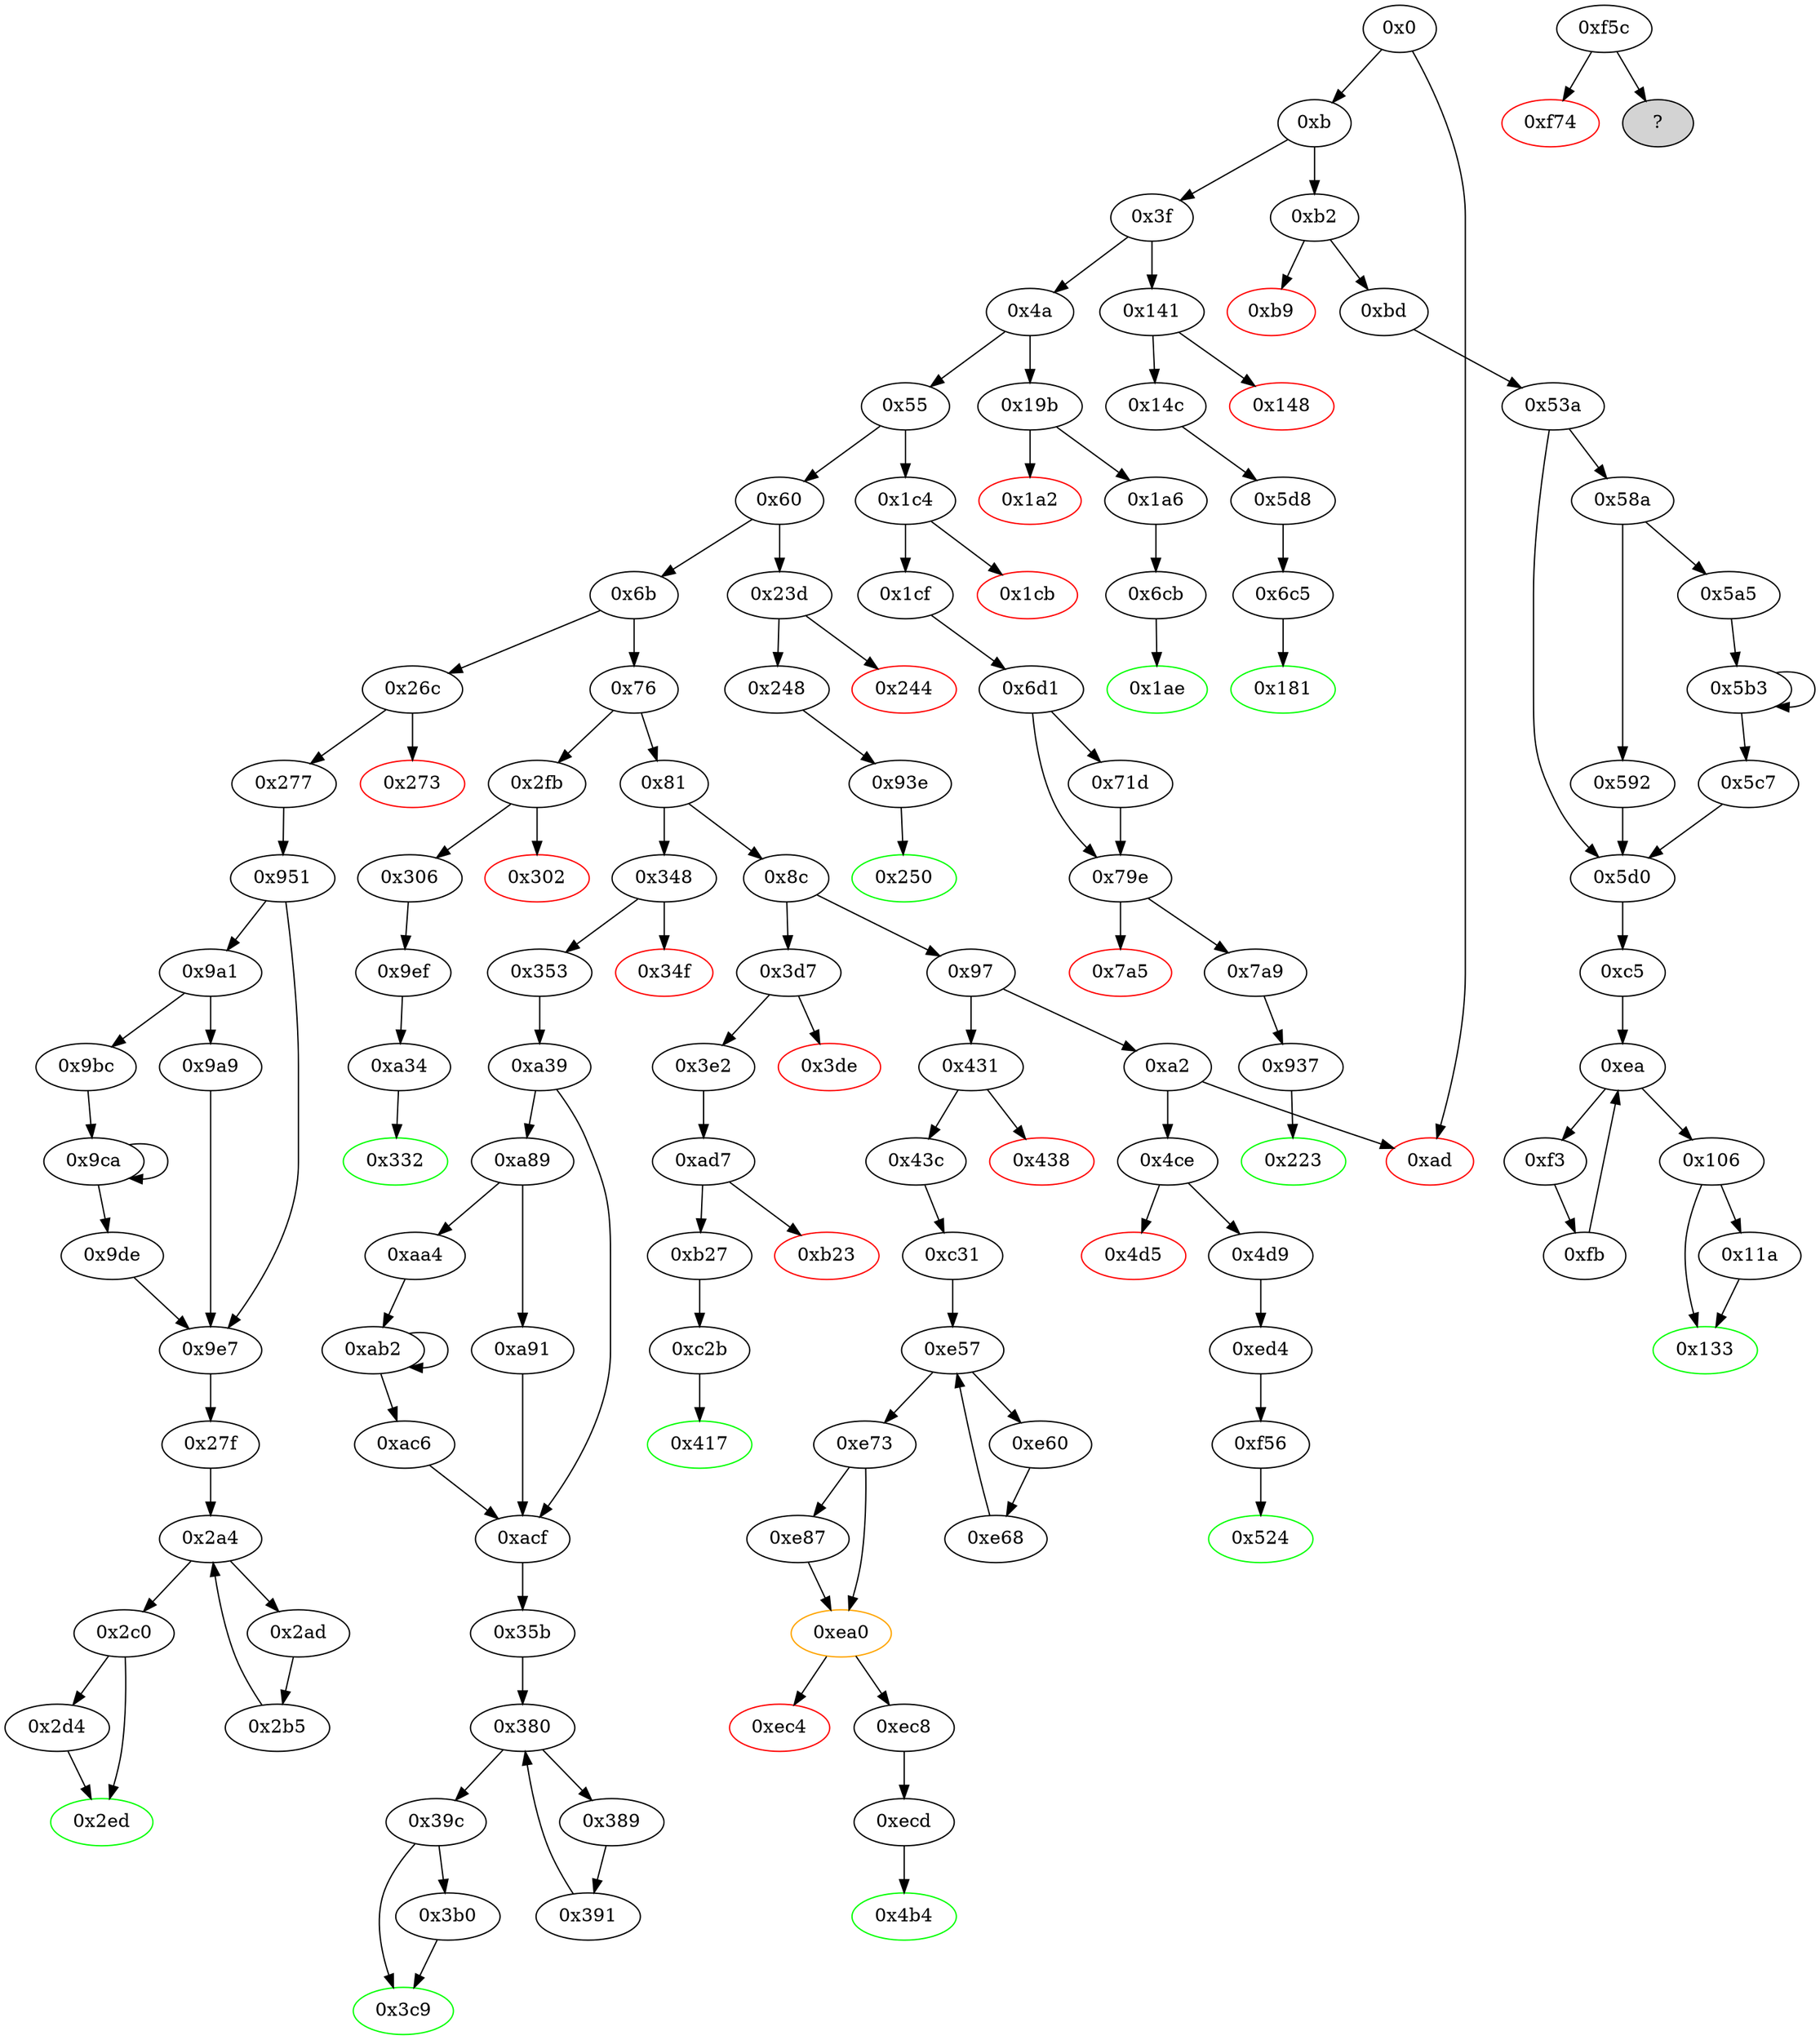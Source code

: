 digraph "" {
"0x5c7" [fillcolor=white, id="0x5c7", style=filled, tooltip="Block 0x5c7\n[0x5c7:0x5cf]\n---\nPredecessors: [0x5b3]\nSuccessors: [0x5d0]\n---\n0x5c7 DUP3\n0x5c8 SWAP1\n0x5c9 SUB\n0x5ca PUSH1 0x1f\n0x5cc AND\n0x5cd DUP3\n0x5ce ADD\n0x5cf SWAP2\n---\n0x5c9: V449 = SUB V446 V437\n0x5ca: V450 = 0x1f\n0x5cc: V451 = AND 0x1f V449\n0x5ce: V452 = ADD V437 V451\n---\nEntry stack: [V10, 0xc5, V409, 0x3, V400, V437, V444, V446]\nStack pops: 3\nStack additions: [V452, S1, S2]\nExit stack: [V10, 0xc5, V409, 0x3, V400, V452, V444, V437]\n\nDef sites:\nV10: {0xb.0x33}\n0xc5: {0xbd.0xbe}\nV409: {0x53a.0x55f}\n0x3: {0x53a.0x53b}\nV400: {0x53a.0x54f}\nV437: {0x5a5.0x5a7}\nV444: {0x5b3.0x5bb}\nV446: {0x5b3.0x5bf}\n"];
"0x4ce" [fillcolor=white, id="0x4ce", style=filled, tooltip="Block 0x4ce\n[0x4ce:0x4d4]\n---\nPredecessors: [0xa2]\nSuccessors: [0x4d5, 0x4d9]\n---\n0x4ce JUMPDEST\n0x4cf CALLVALUE\n0x4d0 ISZERO\n0x4d1 PUSH2 0x4d9\n0x4d4 JUMPI\n---\n0x4ce: JUMPDEST \n0x4cf: V365 = CALLVALUE\n0x4d0: V366 = ISZERO V365\n0x4d1: V367 = 0x4d9\n0x4d4: JUMPI 0x4d9 V366\n---\nEntry stack: [V10]\nStack pops: 0\nStack additions: []\nExit stack: [V10]\n\nDef sites:\nV10: {0xb.0x33}\n"];
"0x6c5" [fillcolor=white, id="0x6c5", style=filled, tooltip="Block 0x6c5\n[0x6c5:0x6ca]\n---\nPredecessors: [0x5d8]\nSuccessors: [0x181]\n---\n0x6c5 JUMPDEST\n0x6c6 SWAP3\n0x6c7 SWAP2\n0x6c8 POP\n0x6c9 POP\n0x6ca JUMP\n---\n0x6c5: JUMPDEST \n0x6ca: JUMP 0x181\n---\nEntry stack: [V10, 0x181, V100, V103, 0x1]\nStack pops: 4\nStack additions: [S0]\nExit stack: [V10, 0x1]\n\nDef sites:\nV10: {0xb.0x33}\n0x181: {0x14c.0x14d}\nV100: {0x14c.0x16a}\nV103: {0x14c.0x173}\n0x1: {0x5d8.0x6c1}\n"];
"0x81" [fillcolor=white, id="0x81", style=filled, tooltip="Block 0x81\n[0x81:0x8b]\n---\nPredecessors: [0x76]\nSuccessors: [0x8c, 0x348]\n---\n0x81 DUP1\n0x82 PUSH4 0x95d89b41\n0x87 EQ\n0x88 PUSH2 0x348\n0x8b JUMPI\n---\n0x82: V32 = 0x95d89b41\n0x87: V33 = EQ 0x95d89b41 V10\n0x88: V34 = 0x348\n0x8b: JUMPI 0x348 V33\n---\nEntry stack: [V10]\nStack pops: 1\nStack additions: [S0]\nExit stack: [V10]\n\nDef sites:\nV10: {0xb.0x33}\n"];
"0x524" [color=green, fillcolor=white, id="0x524", style=filled, tooltip="Block 0x524\n[0x524:0x539]\n---\nPredecessors: [0xf56]\nSuccessors: []\n---\n0x524 JUMPDEST\n0x525 PUSH1 0x40\n0x527 MLOAD\n0x528 DUP1\n0x529 DUP3\n0x52a DUP2\n0x52b MSTORE\n0x52c PUSH1 0x20\n0x52e ADD\n0x52f SWAP2\n0x530 POP\n0x531 POP\n0x532 PUSH1 0x40\n0x534 MLOAD\n0x535 DUP1\n0x536 SWAP2\n0x537 SUB\n0x538 SWAP1\n0x539 RETURN\n---\n0x524: JUMPDEST \n0x525: V382 = 0x40\n0x527: V383 = M[0x40]\n0x52b: M[V383] = V975\n0x52c: V384 = 0x20\n0x52e: V385 = ADD 0x20 V383\n0x532: V386 = 0x40\n0x534: V387 = M[0x40]\n0x537: V388 = SUB V385 V387\n0x539: RETURN V387 V388\n---\nEntry stack: [V10, V975]\nStack pops: 1\nStack additions: []\nExit stack: [V10]\n\nDef sites:\nV10: {0xb.0x33}\nV975: {0xed4.0xf53}\n"];
"0x0" [fillcolor=white, id="0x0", style=filled, tooltip="Block 0x0\n[0x0:0xa]\n---\nPredecessors: []\nSuccessors: [0xb, 0xad]\n---\n0x0 PUSH1 0x60\n0x2 PUSH1 0x40\n0x4 MSTORE\n0x5 CALLDATASIZE\n0x6 ISZERO\n0x7 PUSH2 0xad\n0xa JUMPI\n---\n0x0: V0 = 0x60\n0x2: V1 = 0x40\n0x4: M[0x40] = 0x60\n0x5: V2 = CALLDATASIZE\n0x6: V3 = ISZERO V2\n0x7: V4 = 0xad\n0xa: JUMPI 0xad V3\n---\nEntry stack: []\nStack pops: 0\nStack additions: []\nExit stack: []\n\nDef sites:\n"];
"0x1ae" [color=green, fillcolor=white, id="0x1ae", style=filled, tooltip="Block 0x1ae\n[0x1ae:0x1c3]\n---\nPredecessors: [0x6cb]\nSuccessors: []\n---\n0x1ae JUMPDEST\n0x1af PUSH1 0x40\n0x1b1 MLOAD\n0x1b2 DUP1\n0x1b3 DUP3\n0x1b4 DUP2\n0x1b5 MSTORE\n0x1b6 PUSH1 0x20\n0x1b8 ADD\n0x1b9 SWAP2\n0x1ba POP\n0x1bb POP\n0x1bc PUSH1 0x40\n0x1be MLOAD\n0x1bf DUP1\n0x1c0 SWAP2\n0x1c1 SUB\n0x1c2 SWAP1\n0x1c3 RETURN\n---\n0x1ae: JUMPDEST \n0x1af: V124 = 0x40\n0x1b1: V125 = M[0x40]\n0x1b5: M[V125] = V493\n0x1b6: V126 = 0x20\n0x1b8: V127 = ADD 0x20 V125\n0x1bc: V128 = 0x40\n0x1be: V129 = M[0x40]\n0x1c1: V130 = SUB V127 V129\n0x1c3: RETURN V129 V130\n---\nEntry stack: [V10, 0x1ae, V493]\nStack pops: 1\nStack additions: []\nExit stack: [V10, 0x1ae]\n\nDef sites:\nV10: {0xb.0x33}\n0x1ae: {0x1a6.0x1a7}\nV493: {0x6cb.0x6ce}\n"];
"0x951" [fillcolor=white, id="0x951", style=filled, tooltip="Block 0x951\n[0x951:0x9a0]\n---\nPredecessors: [0x277]\nSuccessors: [0x9a1, 0x9e7]\n---\n0x951 JUMPDEST\n0x952 PUSH1 0x6\n0x954 DUP1\n0x955 SLOAD\n0x956 PUSH1 0x1\n0x958 DUP2\n0x959 PUSH1 0x1\n0x95b AND\n0x95c ISZERO\n0x95d PUSH2 0x100\n0x960 MUL\n0x961 SUB\n0x962 AND\n0x963 PUSH1 0x2\n0x965 SWAP1\n0x966 DIV\n0x967 DUP1\n0x968 PUSH1 0x1f\n0x96a ADD\n0x96b PUSH1 0x20\n0x96d DUP1\n0x96e SWAP2\n0x96f DIV\n0x970 MUL\n0x971 PUSH1 0x20\n0x973 ADD\n0x974 PUSH1 0x40\n0x976 MLOAD\n0x977 SWAP1\n0x978 DUP2\n0x979 ADD\n0x97a PUSH1 0x40\n0x97c MSTORE\n0x97d DUP1\n0x97e SWAP3\n0x97f SWAP2\n0x980 SWAP1\n0x981 DUP2\n0x982 DUP2\n0x983 MSTORE\n0x984 PUSH1 0x20\n0x986 ADD\n0x987 DUP3\n0x988 DUP1\n0x989 SLOAD\n0x98a PUSH1 0x1\n0x98c DUP2\n0x98d PUSH1 0x1\n0x98f AND\n0x990 ISZERO\n0x991 PUSH2 0x100\n0x994 MUL\n0x995 SUB\n0x996 AND\n0x997 PUSH1 0x2\n0x999 SWAP1\n0x99a DIV\n0x99b DUP1\n0x99c ISZERO\n0x99d PUSH2 0x9e7\n0x9a0 JUMPI\n---\n0x951: JUMPDEST \n0x952: V621 = 0x6\n0x955: V622 = S[0x6]\n0x956: V623 = 0x1\n0x959: V624 = 0x1\n0x95b: V625 = AND 0x1 V622\n0x95c: V626 = ISZERO V625\n0x95d: V627 = 0x100\n0x960: V628 = MUL 0x100 V626\n0x961: V629 = SUB V628 0x1\n0x962: V630 = AND V629 V622\n0x963: V631 = 0x2\n0x966: V632 = DIV V630 0x2\n0x968: V633 = 0x1f\n0x96a: V634 = ADD 0x1f V632\n0x96b: V635 = 0x20\n0x96f: V636 = DIV V634 0x20\n0x970: V637 = MUL V636 0x20\n0x971: V638 = 0x20\n0x973: V639 = ADD 0x20 V637\n0x974: V640 = 0x40\n0x976: V641 = M[0x40]\n0x979: V642 = ADD V641 V639\n0x97a: V643 = 0x40\n0x97c: M[0x40] = V642\n0x983: M[V641] = V632\n0x984: V644 = 0x20\n0x986: V645 = ADD 0x20 V641\n0x989: V646 = S[0x6]\n0x98a: V647 = 0x1\n0x98d: V648 = 0x1\n0x98f: V649 = AND 0x1 V646\n0x990: V650 = ISZERO V649\n0x991: V651 = 0x100\n0x994: V652 = MUL 0x100 V650\n0x995: V653 = SUB V652 0x1\n0x996: V654 = AND V653 V646\n0x997: V655 = 0x2\n0x99a: V656 = DIV V654 0x2\n0x99c: V657 = ISZERO V656\n0x99d: V658 = 0x9e7\n0x9a0: JUMPI 0x9e7 V657\n---\nEntry stack: [V10, 0x27f]\nStack pops: 0\nStack additions: [V641, 0x6, V632, V645, 0x6, V656]\nExit stack: [V10, 0x27f, V641, 0x6, V632, V645, 0x6, V656]\n\nDef sites:\nV10: {0xb.0x33}\n0x27f: {0x277.0x278}\n"];
"0x6cb" [fillcolor=white, id="0x6cb", style=filled, tooltip="Block 0x6cb\n[0x6cb:0x6d0]\n---\nPredecessors: [0x1a6]\nSuccessors: [0x1ae]\n---\n0x6cb JUMPDEST\n0x6cc PUSH1 0x0\n0x6ce SLOAD\n0x6cf DUP2\n0x6d0 JUMP\n---\n0x6cb: JUMPDEST \n0x6cc: V492 = 0x0\n0x6ce: V493 = S[0x0]\n0x6d0: JUMP 0x1ae\n---\nEntry stack: [V10, 0x1ae]\nStack pops: 1\nStack additions: [S0, V493]\nExit stack: [V10, 0x1ae, V493]\n\nDef sites:\nV10: {0xb.0x33}\n0x1ae: {0x1a6.0x1a7}\n"];
"0x55" [fillcolor=white, id="0x55", style=filled, tooltip="Block 0x55\n[0x55:0x5f]\n---\nPredecessors: [0x4a]\nSuccessors: [0x60, 0x1c4]\n---\n0x55 DUP1\n0x56 PUSH4 0x23b872dd\n0x5b EQ\n0x5c PUSH2 0x1c4\n0x5f JUMPI\n---\n0x56: V20 = 0x23b872dd\n0x5b: V21 = EQ 0x23b872dd V10\n0x5c: V22 = 0x1c4\n0x5f: JUMPI 0x1c4 V21\n---\nEntry stack: [V10]\nStack pops: 1\nStack additions: [S0]\nExit stack: [V10]\n\nDef sites:\nV10: {0xb.0x33}\n"];
"0x53a" [fillcolor=white, id="0x53a", style=filled, tooltip="Block 0x53a\n[0x53a:0x589]\n---\nPredecessors: [0xbd]\nSuccessors: [0x58a, 0x5d0]\n---\n0x53a JUMPDEST\n0x53b PUSH1 0x3\n0x53d DUP1\n0x53e SLOAD\n0x53f PUSH1 0x1\n0x541 DUP2\n0x542 PUSH1 0x1\n0x544 AND\n0x545 ISZERO\n0x546 PUSH2 0x100\n0x549 MUL\n0x54a SUB\n0x54b AND\n0x54c PUSH1 0x2\n0x54e SWAP1\n0x54f DIV\n0x550 DUP1\n0x551 PUSH1 0x1f\n0x553 ADD\n0x554 PUSH1 0x20\n0x556 DUP1\n0x557 SWAP2\n0x558 DIV\n0x559 MUL\n0x55a PUSH1 0x20\n0x55c ADD\n0x55d PUSH1 0x40\n0x55f MLOAD\n0x560 SWAP1\n0x561 DUP2\n0x562 ADD\n0x563 PUSH1 0x40\n0x565 MSTORE\n0x566 DUP1\n0x567 SWAP3\n0x568 SWAP2\n0x569 SWAP1\n0x56a DUP2\n0x56b DUP2\n0x56c MSTORE\n0x56d PUSH1 0x20\n0x56f ADD\n0x570 DUP3\n0x571 DUP1\n0x572 SLOAD\n0x573 PUSH1 0x1\n0x575 DUP2\n0x576 PUSH1 0x1\n0x578 AND\n0x579 ISZERO\n0x57a PUSH2 0x100\n0x57d MUL\n0x57e SUB\n0x57f AND\n0x580 PUSH1 0x2\n0x582 SWAP1\n0x583 DIV\n0x584 DUP1\n0x585 ISZERO\n0x586 PUSH2 0x5d0\n0x589 JUMPI\n---\n0x53a: JUMPDEST \n0x53b: V389 = 0x3\n0x53e: V390 = S[0x3]\n0x53f: V391 = 0x1\n0x542: V392 = 0x1\n0x544: V393 = AND 0x1 V390\n0x545: V394 = ISZERO V393\n0x546: V395 = 0x100\n0x549: V396 = MUL 0x100 V394\n0x54a: V397 = SUB V396 0x1\n0x54b: V398 = AND V397 V390\n0x54c: V399 = 0x2\n0x54f: V400 = DIV V398 0x2\n0x551: V401 = 0x1f\n0x553: V402 = ADD 0x1f V400\n0x554: V403 = 0x20\n0x558: V404 = DIV V402 0x20\n0x559: V405 = MUL V404 0x20\n0x55a: V406 = 0x20\n0x55c: V407 = ADD 0x20 V405\n0x55d: V408 = 0x40\n0x55f: V409 = M[0x40]\n0x562: V410 = ADD V409 V407\n0x563: V411 = 0x40\n0x565: M[0x40] = V410\n0x56c: M[V409] = V400\n0x56d: V412 = 0x20\n0x56f: V413 = ADD 0x20 V409\n0x572: V414 = S[0x3]\n0x573: V415 = 0x1\n0x576: V416 = 0x1\n0x578: V417 = AND 0x1 V414\n0x579: V418 = ISZERO V417\n0x57a: V419 = 0x100\n0x57d: V420 = MUL 0x100 V418\n0x57e: V421 = SUB V420 0x1\n0x57f: V422 = AND V421 V414\n0x580: V423 = 0x2\n0x583: V424 = DIV V422 0x2\n0x585: V425 = ISZERO V424\n0x586: V426 = 0x5d0\n0x589: JUMPI 0x5d0 V425\n---\nEntry stack: [V10, 0xc5]\nStack pops: 0\nStack additions: [V409, 0x3, V400, V413, 0x3, V424]\nExit stack: [V10, 0xc5, V409, 0x3, V400, V413, 0x3, V424]\n\nDef sites:\nV10: {0xb.0x33}\n0xc5: {0xbd.0xbe}\n"];
"0xec8" [fillcolor=white, id="0xec8", style=filled, tooltip="Block 0xec8\n[0xec8:0xecc]\n---\nPredecessors: [0xea0]\nSuccessors: [0xecd]\n---\n0xec8 JUMPDEST\n0xec9 PUSH1 0x1\n0xecb SWAP1\n0xecc POP\n---\n0xec8: JUMPDEST \n0xec9: V950 = 0x1\n---\nEntry stack: [V10, 0x4b4, V326, V329, V347, 0x0]\nStack pops: 1\nStack additions: [0x1]\nExit stack: [V10, 0x4b4, V326, V329, V347, 0x1]\n\nDef sites:\nV10: {0xb.0x33}\n0x4b4: {0x43c.0x43d}\nV326: {0x43c.0x45a}\nV329: {0x43c.0x463}\nV347: {0x43c.0x48b}\n0x0: {0xc31.0xc32}\n"];
"0x5d8" [fillcolor=white, id="0x5d8", style=filled, tooltip="Block 0x5d8\n[0x5d8:0x6c4]\n---\nPredecessors: [0x14c]\nSuccessors: [0x6c5]\n---\n0x5d8 JUMPDEST\n0x5d9 PUSH1 0x0\n0x5db DUP2\n0x5dc PUSH1 0x2\n0x5de PUSH1 0x0\n0x5e0 CALLER\n0x5e1 PUSH20 0xffffffffffffffffffffffffffffffffffffffff\n0x5f6 AND\n0x5f7 PUSH20 0xffffffffffffffffffffffffffffffffffffffff\n0x60c AND\n0x60d DUP2\n0x60e MSTORE\n0x60f PUSH1 0x20\n0x611 ADD\n0x612 SWAP1\n0x613 DUP2\n0x614 MSTORE\n0x615 PUSH1 0x20\n0x617 ADD\n0x618 PUSH1 0x0\n0x61a SHA3\n0x61b PUSH1 0x0\n0x61d DUP6\n0x61e PUSH20 0xffffffffffffffffffffffffffffffffffffffff\n0x633 AND\n0x634 PUSH20 0xffffffffffffffffffffffffffffffffffffffff\n0x649 AND\n0x64a DUP2\n0x64b MSTORE\n0x64c PUSH1 0x20\n0x64e ADD\n0x64f SWAP1\n0x650 DUP2\n0x651 MSTORE\n0x652 PUSH1 0x20\n0x654 ADD\n0x655 PUSH1 0x0\n0x657 SHA3\n0x658 DUP2\n0x659 SWAP1\n0x65a SSTORE\n0x65b POP\n0x65c DUP3\n0x65d PUSH20 0xffffffffffffffffffffffffffffffffffffffff\n0x672 AND\n0x673 CALLER\n0x674 PUSH20 0xffffffffffffffffffffffffffffffffffffffff\n0x689 AND\n0x68a PUSH32 0x8c5be1e5ebec7d5bd14f71427d1e84f3dd0314c0f7b2291e5b200ac8c7c3b925\n0x6ab DUP5\n0x6ac PUSH1 0x40\n0x6ae MLOAD\n0x6af DUP1\n0x6b0 DUP3\n0x6b1 DUP2\n0x6b2 MSTORE\n0x6b3 PUSH1 0x20\n0x6b5 ADD\n0x6b6 SWAP2\n0x6b7 POP\n0x6b8 POP\n0x6b9 PUSH1 0x40\n0x6bb MLOAD\n0x6bc DUP1\n0x6bd SWAP2\n0x6be SUB\n0x6bf SWAP1\n0x6c0 LOG3\n0x6c1 PUSH1 0x1\n0x6c3 SWAP1\n0x6c4 POP\n---\n0x5d8: JUMPDEST \n0x5d9: V453 = 0x0\n0x5dc: V454 = 0x2\n0x5de: V455 = 0x0\n0x5e0: V456 = CALLER\n0x5e1: V457 = 0xffffffffffffffffffffffffffffffffffffffff\n0x5f6: V458 = AND 0xffffffffffffffffffffffffffffffffffffffff V456\n0x5f7: V459 = 0xffffffffffffffffffffffffffffffffffffffff\n0x60c: V460 = AND 0xffffffffffffffffffffffffffffffffffffffff V458\n0x60e: M[0x0] = V460\n0x60f: V461 = 0x20\n0x611: V462 = ADD 0x20 0x0\n0x614: M[0x20] = 0x2\n0x615: V463 = 0x20\n0x617: V464 = ADD 0x20 0x20\n0x618: V465 = 0x0\n0x61a: V466 = SHA3 0x0 0x40\n0x61b: V467 = 0x0\n0x61e: V468 = 0xffffffffffffffffffffffffffffffffffffffff\n0x633: V469 = AND 0xffffffffffffffffffffffffffffffffffffffff V100\n0x634: V470 = 0xffffffffffffffffffffffffffffffffffffffff\n0x649: V471 = AND 0xffffffffffffffffffffffffffffffffffffffff V469\n0x64b: M[0x0] = V471\n0x64c: V472 = 0x20\n0x64e: V473 = ADD 0x20 0x0\n0x651: M[0x20] = V466\n0x652: V474 = 0x20\n0x654: V475 = ADD 0x20 0x20\n0x655: V476 = 0x0\n0x657: V477 = SHA3 0x0 0x40\n0x65a: S[V477] = V103\n0x65d: V478 = 0xffffffffffffffffffffffffffffffffffffffff\n0x672: V479 = AND 0xffffffffffffffffffffffffffffffffffffffff V100\n0x673: V480 = CALLER\n0x674: V481 = 0xffffffffffffffffffffffffffffffffffffffff\n0x689: V482 = AND 0xffffffffffffffffffffffffffffffffffffffff V480\n0x68a: V483 = 0x8c5be1e5ebec7d5bd14f71427d1e84f3dd0314c0f7b2291e5b200ac8c7c3b925\n0x6ac: V484 = 0x40\n0x6ae: V485 = M[0x40]\n0x6b2: M[V485] = V103\n0x6b3: V486 = 0x20\n0x6b5: V487 = ADD 0x20 V485\n0x6b9: V488 = 0x40\n0x6bb: V489 = M[0x40]\n0x6be: V490 = SUB V487 V489\n0x6c0: LOG V489 V490 0x8c5be1e5ebec7d5bd14f71427d1e84f3dd0314c0f7b2291e5b200ac8c7c3b925 V482 V479\n0x6c1: V491 = 0x1\n---\nEntry stack: [V10, 0x181, V100, V103]\nStack pops: 2\nStack additions: [S1, S0, 0x1]\nExit stack: [V10, 0x181, V100, V103, 0x1]\n\nDef sites:\nV10: {0xb.0x33}\n0x181: {0x14c.0x14d}\nV100: {0x14c.0x16a}\nV103: {0x14c.0x173}\n"];
"0xec4" [color=red, fillcolor=white, id="0xec4", style=filled, tooltip="Block 0xec4\n[0xec4:0xec7]\n---\nPredecessors: [0xea0]\nSuccessors: []\n---\n0xec4 PUSH1 0x0\n0xec6 DUP1\n0xec7 REVERT\n---\n0xec4: V949 = 0x0\n0xec7: REVERT 0x0 0x0\n---\nEntry stack: [V10, 0x4b4, V326, V329, V347, 0x0]\nStack pops: 0\nStack additions: []\nExit stack: [V10, 0x4b4, V326, V329, V347, 0x0]\n\nDef sites:\nV10: {0xb.0x33}\n0x4b4: {0x43c.0x43d}\nV326: {0x43c.0x45a}\nV329: {0x43c.0x463}\nV347: {0x43c.0x48b}\n0x0: {0xc31.0xc32}\n"];
"0x1a2" [color=red, fillcolor=white, id="0x1a2", style=filled, tooltip="Block 0x1a2\n[0x1a2:0x1a5]\n---\nPredecessors: [0x19b]\nSuccessors: []\n---\n0x1a2 PUSH1 0x0\n0x1a4 DUP1\n0x1a5 REVERT\n---\n0x1a2: V121 = 0x0\n0x1a5: REVERT 0x0 0x0\n---\nEntry stack: [V10]\nStack pops: 0\nStack additions: []\nExit stack: [V10]\n\nDef sites:\nV10: {0xb.0x33}\n"];
"0x60" [fillcolor=white, id="0x60", style=filled, tooltip="Block 0x60\n[0x60:0x6a]\n---\nPredecessors: [0x55]\nSuccessors: [0x6b, 0x23d]\n---\n0x60 DUP1\n0x61 PUSH4 0x313ce567\n0x66 EQ\n0x67 PUSH2 0x23d\n0x6a JUMPI\n---\n0x61: V23 = 0x313ce567\n0x66: V24 = EQ 0x313ce567 V10\n0x67: V25 = 0x23d\n0x6a: JUMPI 0x23d V24\n---\nEntry stack: [V10]\nStack pops: 1\nStack additions: [S0]\nExit stack: [V10]\n\nDef sites:\nV10: {0xb.0x33}\n"];
"0x389" [fillcolor=white, id="0x389", style=filled, tooltip="Block 0x389\n[0x389:0x390]\n---\nPredecessors: [0x380]\nSuccessors: [0x391]\n---\n0x389 DUP1\n0x38a DUP3\n0x38b ADD\n0x38c MLOAD\n0x38d DUP2\n0x38e DUP5\n0x38f ADD\n0x390 MSTORE\n---\n0x38b: V266 = ADD V261 S0\n0x38c: V267 = M[V266]\n0x38f: V268 = ADD V258 S0\n0x390: M[V268] = V267\n---\nEntry stack: [V10, 0x35b, V719, V252, V252, V258, V261, V259, V259, V258, V261, S0]\nStack pops: 3\nStack additions: [S2, S1, S0]\nExit stack: [V10, 0x35b, V719, V252, V252, V258, V261, V259, V259, V258, V261, S0]\n\nDef sites:\nV10: {0xb.0x33}\n0x35b: {0x353.0x354}\nV719: {0xa39.0xa5e}\nV252: {0x35b.0x35e}\nV252: {0x35b.0x35e}\nV258: {0x35b.0x371}\nV261: {0x35b.0x379}\nV259: {0x35b.0x375}\nV259: {0x35b.0x375}\nV258: {0x35b.0x371}\nV261: {0x35b.0x379}\nS0: {0x391.0x395, 0x35b.0x37e}\n"];
"0x5a5" [fillcolor=white, id="0x5a5", style=filled, tooltip="Block 0x5a5\n[0x5a5:0x5b2]\n---\nPredecessors: [0x58a]\nSuccessors: [0x5b3]\n---\n0x5a5 JUMPDEST\n0x5a6 DUP3\n0x5a7 ADD\n0x5a8 SWAP2\n0x5a9 SWAP1\n0x5aa PUSH1 0x0\n0x5ac MSTORE\n0x5ad PUSH1 0x20\n0x5af PUSH1 0x0\n0x5b1 SHA3\n0x5b2 SWAP1\n---\n0x5a5: JUMPDEST \n0x5a7: V437 = ADD V413 V424\n0x5aa: V438 = 0x0\n0x5ac: M[0x0] = 0x3\n0x5ad: V439 = 0x20\n0x5af: V440 = 0x0\n0x5b1: V441 = SHA3 0x0 0x20\n---\nEntry stack: [V10, 0xc5, V409, 0x3, V400, V413, 0x3, V424]\nStack pops: 3\nStack additions: [V437, V441, S2]\nExit stack: [V10, 0xc5, V409, 0x3, V400, V437, V441, V413]\n\nDef sites:\nV10: {0xb.0x33}\n0xc5: {0xbd.0xbe}\nV409: {0x53a.0x55f}\n0x3: {0x53a.0x53b}\nV400: {0x53a.0x54f}\nV413: {0x53a.0x56f}\n0x3: {0x53a.0x53b}\nV424: {0x53a.0x583}\n"];
"0x9a1" [fillcolor=white, id="0x9a1", style=filled, tooltip="Block 0x9a1\n[0x9a1:0x9a8]\n---\nPredecessors: [0x951]\nSuccessors: [0x9a9, 0x9bc]\n---\n0x9a1 DUP1\n0x9a2 PUSH1 0x1f\n0x9a4 LT\n0x9a5 PUSH2 0x9bc\n0x9a8 JUMPI\n---\n0x9a2: V659 = 0x1f\n0x9a4: V660 = LT 0x1f V656\n0x9a5: V661 = 0x9bc\n0x9a8: JUMPI 0x9bc V660\n---\nEntry stack: [V10, 0x27f, V641, 0x6, V632, V645, 0x6, V656]\nStack pops: 1\nStack additions: [S0]\nExit stack: [V10, 0x27f, V641, 0x6, V632, V645, 0x6, V656]\n\nDef sites:\nV10: {0xb.0x33}\n0x27f: {0x277.0x278}\nV641: {0x951.0x976}\n0x6: {0x951.0x952}\nV632: {0x951.0x966}\nV645: {0x951.0x986}\n0x6: {0x951.0x952}\nV656: {0x951.0x99a}\n"];
"0x438" [color=red, fillcolor=white, id="0x438", style=filled, tooltip="Block 0x438\n[0x438:0x43b]\n---\nPredecessors: [0x431]\nSuccessors: []\n---\n0x438 PUSH1 0x0\n0x43a DUP1\n0x43b REVERT\n---\n0x438: V321 = 0x0\n0x43b: REVERT 0x0 0x0\n---\nEntry stack: [V10]\nStack pops: 0\nStack additions: []\nExit stack: [V10]\n\nDef sites:\nV10: {0xb.0x33}\n"];
"0x1cf" [fillcolor=white, id="0x1cf", style=filled, tooltip="Block 0x1cf\n[0x1cf:0x222]\n---\nPredecessors: [0x1c4]\nSuccessors: [0x6d1]\n---\n0x1cf JUMPDEST\n0x1d0 PUSH2 0x223\n0x1d3 PUSH1 0x4\n0x1d5 DUP1\n0x1d6 DUP1\n0x1d7 CALLDATALOAD\n0x1d8 PUSH20 0xffffffffffffffffffffffffffffffffffffffff\n0x1ed AND\n0x1ee SWAP1\n0x1ef PUSH1 0x20\n0x1f1 ADD\n0x1f2 SWAP1\n0x1f3 SWAP2\n0x1f4 SWAP1\n0x1f5 DUP1\n0x1f6 CALLDATALOAD\n0x1f7 PUSH20 0xffffffffffffffffffffffffffffffffffffffff\n0x20c AND\n0x20d SWAP1\n0x20e PUSH1 0x20\n0x210 ADD\n0x211 SWAP1\n0x212 SWAP2\n0x213 SWAP1\n0x214 DUP1\n0x215 CALLDATALOAD\n0x216 SWAP1\n0x217 PUSH1 0x20\n0x219 ADD\n0x21a SWAP1\n0x21b SWAP2\n0x21c SWAP1\n0x21d POP\n0x21e POP\n0x21f PUSH2 0x6d1\n0x222 JUMP\n---\n0x1cf: JUMPDEST \n0x1d0: V135 = 0x223\n0x1d3: V136 = 0x4\n0x1d7: V137 = CALLDATALOAD 0x4\n0x1d8: V138 = 0xffffffffffffffffffffffffffffffffffffffff\n0x1ed: V139 = AND 0xffffffffffffffffffffffffffffffffffffffff V137\n0x1ef: V140 = 0x20\n0x1f1: V141 = ADD 0x20 0x4\n0x1f6: V142 = CALLDATALOAD 0x24\n0x1f7: V143 = 0xffffffffffffffffffffffffffffffffffffffff\n0x20c: V144 = AND 0xffffffffffffffffffffffffffffffffffffffff V142\n0x20e: V145 = 0x20\n0x210: V146 = ADD 0x20 0x24\n0x215: V147 = CALLDATALOAD 0x44\n0x217: V148 = 0x20\n0x219: V149 = ADD 0x20 0x44\n0x21f: V150 = 0x6d1\n0x222: JUMP 0x6d1\n---\nEntry stack: [V10]\nStack pops: 0\nStack additions: [0x223, V139, V144, V147]\nExit stack: [V10, 0x223, V139, V144, V147]\n\nDef sites:\nV10: {0xb.0x33}\n"];
"0x97" [fillcolor=white, id="0x97", style=filled, tooltip="Block 0x97\n[0x97:0xa1]\n---\nPredecessors: [0x8c]\nSuccessors: [0xa2, 0x431]\n---\n0x97 DUP1\n0x98 PUSH4 0xcae9ca51\n0x9d EQ\n0x9e PUSH2 0x431\n0xa1 JUMPI\n---\n0x98: V38 = 0xcae9ca51\n0x9d: V39 = EQ 0xcae9ca51 V10\n0x9e: V40 = 0x431\n0xa1: JUMPI 0x431 V39\n---\nEntry stack: [V10]\nStack pops: 1\nStack additions: [S0]\nExit stack: [V10]\n\nDef sites:\nV10: {0xb.0x33}\n"];
"0xc31" [fillcolor=white, id="0xc31", style=filled, tooltip="Block 0xc31\n[0xc31:0xe56]\n---\nPredecessors: [0x43c]\nSuccessors: [0xe57]\n---\n0xc31 JUMPDEST\n0xc32 PUSH1 0x0\n0xc34 DUP3\n0xc35 PUSH1 0x2\n0xc37 PUSH1 0x0\n0xc39 CALLER\n0xc3a PUSH20 0xffffffffffffffffffffffffffffffffffffffff\n0xc4f AND\n0xc50 PUSH20 0xffffffffffffffffffffffffffffffffffffffff\n0xc65 AND\n0xc66 DUP2\n0xc67 MSTORE\n0xc68 PUSH1 0x20\n0xc6a ADD\n0xc6b SWAP1\n0xc6c DUP2\n0xc6d MSTORE\n0xc6e PUSH1 0x20\n0xc70 ADD\n0xc71 PUSH1 0x0\n0xc73 SHA3\n0xc74 PUSH1 0x0\n0xc76 DUP7\n0xc77 PUSH20 0xffffffffffffffffffffffffffffffffffffffff\n0xc8c AND\n0xc8d PUSH20 0xffffffffffffffffffffffffffffffffffffffff\n0xca2 AND\n0xca3 DUP2\n0xca4 MSTORE\n0xca5 PUSH1 0x20\n0xca7 ADD\n0xca8 SWAP1\n0xca9 DUP2\n0xcaa MSTORE\n0xcab PUSH1 0x20\n0xcad ADD\n0xcae PUSH1 0x0\n0xcb0 SHA3\n0xcb1 DUP2\n0xcb2 SWAP1\n0xcb3 SSTORE\n0xcb4 POP\n0xcb5 DUP4\n0xcb6 PUSH20 0xffffffffffffffffffffffffffffffffffffffff\n0xccb AND\n0xccc CALLER\n0xccd PUSH20 0xffffffffffffffffffffffffffffffffffffffff\n0xce2 AND\n0xce3 PUSH32 0x8c5be1e5ebec7d5bd14f71427d1e84f3dd0314c0f7b2291e5b200ac8c7c3b925\n0xd04 DUP6\n0xd05 PUSH1 0x40\n0xd07 MLOAD\n0xd08 DUP1\n0xd09 DUP3\n0xd0a DUP2\n0xd0b MSTORE\n0xd0c PUSH1 0x20\n0xd0e ADD\n0xd0f SWAP2\n0xd10 POP\n0xd11 POP\n0xd12 PUSH1 0x40\n0xd14 MLOAD\n0xd15 DUP1\n0xd16 SWAP2\n0xd17 SUB\n0xd18 SWAP1\n0xd19 LOG3\n0xd1a DUP4\n0xd1b PUSH20 0xffffffffffffffffffffffffffffffffffffffff\n0xd30 AND\n0xd31 PUSH1 0x40\n0xd33 MLOAD\n0xd34 DUP1\n0xd35 DUP1\n0xd36 PUSH32 0x72656365697665417070726f76616c28616464726573732c75696e743235362c\n0xd57 DUP2\n0xd58 MSTORE\n0xd59 PUSH1 0x20\n0xd5b ADD\n0xd5c PUSH32 0x616464726573732c627974657329000000000000000000000000000000000000\n0xd7d DUP2\n0xd7e MSTORE\n0xd7f POP\n0xd80 PUSH1 0x2e\n0xd82 ADD\n0xd83 SWAP1\n0xd84 POP\n0xd85 PUSH1 0x40\n0xd87 MLOAD\n0xd88 DUP1\n0xd89 SWAP2\n0xd8a SUB\n0xd8b SWAP1\n0xd8c SHA3\n0xd8d PUSH29 0x100000000000000000000000000000000000000000000000000000000\n0xdab SWAP1\n0xdac DIV\n0xdad CALLER\n0xdae DUP6\n0xdaf ADDRESS\n0xdb0 DUP7\n0xdb1 PUSH1 0x40\n0xdb3 MLOAD\n0xdb4 DUP6\n0xdb5 PUSH4 0xffffffff\n0xdba AND\n0xdbb PUSH29 0x100000000000000000000000000000000000000000000000000000000\n0xdd9 MUL\n0xdda DUP2\n0xddb MSTORE\n0xddc PUSH1 0x4\n0xdde ADD\n0xddf DUP1\n0xde0 DUP6\n0xde1 PUSH20 0xffffffffffffffffffffffffffffffffffffffff\n0xdf6 AND\n0xdf7 PUSH20 0xffffffffffffffffffffffffffffffffffffffff\n0xe0c AND\n0xe0d DUP2\n0xe0e MSTORE\n0xe0f PUSH1 0x20\n0xe11 ADD\n0xe12 DUP5\n0xe13 DUP2\n0xe14 MSTORE\n0xe15 PUSH1 0x20\n0xe17 ADD\n0xe18 DUP4\n0xe19 PUSH20 0xffffffffffffffffffffffffffffffffffffffff\n0xe2e AND\n0xe2f PUSH20 0xffffffffffffffffffffffffffffffffffffffff\n0xe44 AND\n0xe45 DUP2\n0xe46 MSTORE\n0xe47 PUSH1 0x20\n0xe49 ADD\n0xe4a DUP3\n0xe4b DUP1\n0xe4c MLOAD\n0xe4d SWAP1\n0xe4e PUSH1 0x20\n0xe50 ADD\n0xe51 SWAP1\n0xe52 DUP1\n0xe53 DUP4\n0xe54 DUP4\n0xe55 PUSH1 0x0\n---\n0xc31: JUMPDEST \n0xc32: V829 = 0x0\n0xc35: V830 = 0x2\n0xc37: V831 = 0x0\n0xc39: V832 = CALLER\n0xc3a: V833 = 0xffffffffffffffffffffffffffffffffffffffff\n0xc4f: V834 = AND 0xffffffffffffffffffffffffffffffffffffffff V832\n0xc50: V835 = 0xffffffffffffffffffffffffffffffffffffffff\n0xc65: V836 = AND 0xffffffffffffffffffffffffffffffffffffffff V834\n0xc67: M[0x0] = V836\n0xc68: V837 = 0x20\n0xc6a: V838 = ADD 0x20 0x0\n0xc6d: M[0x20] = 0x2\n0xc6e: V839 = 0x20\n0xc70: V840 = ADD 0x20 0x20\n0xc71: V841 = 0x0\n0xc73: V842 = SHA3 0x0 0x40\n0xc74: V843 = 0x0\n0xc77: V844 = 0xffffffffffffffffffffffffffffffffffffffff\n0xc8c: V845 = AND 0xffffffffffffffffffffffffffffffffffffffff V326\n0xc8d: V846 = 0xffffffffffffffffffffffffffffffffffffffff\n0xca2: V847 = AND 0xffffffffffffffffffffffffffffffffffffffff V845\n0xca4: M[0x0] = V847\n0xca5: V848 = 0x20\n0xca7: V849 = ADD 0x20 0x0\n0xcaa: M[0x20] = V842\n0xcab: V850 = 0x20\n0xcad: V851 = ADD 0x20 0x20\n0xcae: V852 = 0x0\n0xcb0: V853 = SHA3 0x0 0x40\n0xcb3: S[V853] = V329\n0xcb6: V854 = 0xffffffffffffffffffffffffffffffffffffffff\n0xccb: V855 = AND 0xffffffffffffffffffffffffffffffffffffffff V326\n0xccc: V856 = CALLER\n0xccd: V857 = 0xffffffffffffffffffffffffffffffffffffffff\n0xce2: V858 = AND 0xffffffffffffffffffffffffffffffffffffffff V856\n0xce3: V859 = 0x8c5be1e5ebec7d5bd14f71427d1e84f3dd0314c0f7b2291e5b200ac8c7c3b925\n0xd05: V860 = 0x40\n0xd07: V861 = M[0x40]\n0xd0b: M[V861] = V329\n0xd0c: V862 = 0x20\n0xd0e: V863 = ADD 0x20 V861\n0xd12: V864 = 0x40\n0xd14: V865 = M[0x40]\n0xd17: V866 = SUB V863 V865\n0xd19: LOG V865 V866 0x8c5be1e5ebec7d5bd14f71427d1e84f3dd0314c0f7b2291e5b200ac8c7c3b925 V858 V855\n0xd1b: V867 = 0xffffffffffffffffffffffffffffffffffffffff\n0xd30: V868 = AND 0xffffffffffffffffffffffffffffffffffffffff V326\n0xd31: V869 = 0x40\n0xd33: V870 = M[0x40]\n0xd36: V871 = 0x72656365697665417070726f76616c28616464726573732c75696e743235362c\n0xd58: M[V870] = 0x72656365697665417070726f76616c28616464726573732c75696e743235362c\n0xd59: V872 = 0x20\n0xd5b: V873 = ADD 0x20 V870\n0xd5c: V874 = 0x616464726573732c627974657329000000000000000000000000000000000000\n0xd7e: M[V873] = 0x616464726573732c627974657329000000000000000000000000000000000000\n0xd80: V875 = 0x2e\n0xd82: V876 = ADD 0x2e V870\n0xd85: V877 = 0x40\n0xd87: V878 = M[0x40]\n0xd8a: V879 = SUB V876 V878\n0xd8c: V880 = SHA3 V878 V879\n0xd8d: V881 = 0x100000000000000000000000000000000000000000000000000000000\n0xdac: V882 = DIV V880 0x100000000000000000000000000000000000000000000000000000000\n0xdad: V883 = CALLER\n0xdaf: V884 = ADDRESS\n0xdb1: V885 = 0x40\n0xdb3: V886 = M[0x40]\n0xdb5: V887 = 0xffffffff\n0xdba: V888 = AND 0xffffffff V882\n0xdbb: V889 = 0x100000000000000000000000000000000000000000000000000000000\n0xdd9: V890 = MUL 0x100000000000000000000000000000000000000000000000000000000 V888\n0xddb: M[V886] = V890\n0xddc: V891 = 0x4\n0xdde: V892 = ADD 0x4 V886\n0xde1: V893 = 0xffffffffffffffffffffffffffffffffffffffff\n0xdf6: V894 = AND 0xffffffffffffffffffffffffffffffffffffffff V883\n0xdf7: V895 = 0xffffffffffffffffffffffffffffffffffffffff\n0xe0c: V896 = AND 0xffffffffffffffffffffffffffffffffffffffff V894\n0xe0e: M[V892] = V896\n0xe0f: V897 = 0x20\n0xe11: V898 = ADD 0x20 V892\n0xe14: M[V898] = V329\n0xe15: V899 = 0x20\n0xe17: V900 = ADD 0x20 V898\n0xe19: V901 = 0xffffffffffffffffffffffffffffffffffffffff\n0xe2e: V902 = AND 0xffffffffffffffffffffffffffffffffffffffff V884\n0xe2f: V903 = 0xffffffffffffffffffffffffffffffffffffffff\n0xe44: V904 = AND 0xffffffffffffffffffffffffffffffffffffffff V902\n0xe46: M[V900] = V904\n0xe47: V905 = 0x20\n0xe49: V906 = ADD 0x20 V900\n0xe4c: V907 = M[V347]\n0xe4e: V908 = 0x20\n0xe50: V909 = ADD 0x20 V347\n0xe55: V910 = 0x0\n---\nEntry stack: [V10, 0x4b4, V326, V329, V347]\nStack pops: 3\nStack additions: [S2, S1, S0, 0x0, V868, V882, V883, S1, V884, S0, V892, V906, V909, V907, V907, V906, V909, 0x0]\nExit stack: [V10, 0x4b4, V326, V329, V347, 0x0, V868, V882, V883, V329, V884, V347, V892, V906, V909, V907, V907, V906, V909, 0x0]\n\nDef sites:\nV10: {0xb.0x33}\n0x4b4: {0x43c.0x43d}\nV326: {0x43c.0x45a}\nV329: {0x43c.0x463}\nV347: {0x43c.0x48b}\n"];
"0x7a9" [fillcolor=white, id="0x7a9", style=filled, tooltip="Block 0x7a9\n[0x7a9:0x936]\n---\nPredecessors: [0x79e]\nSuccessors: [0x937]\n---\n0x7a9 JUMPDEST\n0x7aa DUP2\n0x7ab PUSH1 0x1\n0x7ad PUSH1 0x0\n0x7af DUP6\n0x7b0 PUSH20 0xffffffffffffffffffffffffffffffffffffffff\n0x7c5 AND\n0x7c6 PUSH20 0xffffffffffffffffffffffffffffffffffffffff\n0x7db AND\n0x7dc DUP2\n0x7dd MSTORE\n0x7de PUSH1 0x20\n0x7e0 ADD\n0x7e1 SWAP1\n0x7e2 DUP2\n0x7e3 MSTORE\n0x7e4 PUSH1 0x20\n0x7e6 ADD\n0x7e7 PUSH1 0x0\n0x7e9 SHA3\n0x7ea PUSH1 0x0\n0x7ec DUP3\n0x7ed DUP3\n0x7ee SLOAD\n0x7ef ADD\n0x7f0 SWAP3\n0x7f1 POP\n0x7f2 POP\n0x7f3 DUP2\n0x7f4 SWAP1\n0x7f5 SSTORE\n0x7f6 POP\n0x7f7 DUP2\n0x7f8 PUSH1 0x1\n0x7fa PUSH1 0x0\n0x7fc DUP7\n0x7fd PUSH20 0xffffffffffffffffffffffffffffffffffffffff\n0x812 AND\n0x813 PUSH20 0xffffffffffffffffffffffffffffffffffffffff\n0x828 AND\n0x829 DUP2\n0x82a MSTORE\n0x82b PUSH1 0x20\n0x82d ADD\n0x82e SWAP1\n0x82f DUP2\n0x830 MSTORE\n0x831 PUSH1 0x20\n0x833 ADD\n0x834 PUSH1 0x0\n0x836 SHA3\n0x837 PUSH1 0x0\n0x839 DUP3\n0x83a DUP3\n0x83b SLOAD\n0x83c SUB\n0x83d SWAP3\n0x83e POP\n0x83f POP\n0x840 DUP2\n0x841 SWAP1\n0x842 SSTORE\n0x843 POP\n0x844 DUP2\n0x845 PUSH1 0x2\n0x847 PUSH1 0x0\n0x849 DUP7\n0x84a PUSH20 0xffffffffffffffffffffffffffffffffffffffff\n0x85f AND\n0x860 PUSH20 0xffffffffffffffffffffffffffffffffffffffff\n0x875 AND\n0x876 DUP2\n0x877 MSTORE\n0x878 PUSH1 0x20\n0x87a ADD\n0x87b SWAP1\n0x87c DUP2\n0x87d MSTORE\n0x87e PUSH1 0x20\n0x880 ADD\n0x881 PUSH1 0x0\n0x883 SHA3\n0x884 PUSH1 0x0\n0x886 CALLER\n0x887 PUSH20 0xffffffffffffffffffffffffffffffffffffffff\n0x89c AND\n0x89d PUSH20 0xffffffffffffffffffffffffffffffffffffffff\n0x8b2 AND\n0x8b3 DUP2\n0x8b4 MSTORE\n0x8b5 PUSH1 0x20\n0x8b7 ADD\n0x8b8 SWAP1\n0x8b9 DUP2\n0x8ba MSTORE\n0x8bb PUSH1 0x20\n0x8bd ADD\n0x8be PUSH1 0x0\n0x8c0 SHA3\n0x8c1 PUSH1 0x0\n0x8c3 DUP3\n0x8c4 DUP3\n0x8c5 SLOAD\n0x8c6 SUB\n0x8c7 SWAP3\n0x8c8 POP\n0x8c9 POP\n0x8ca DUP2\n0x8cb SWAP1\n0x8cc SSTORE\n0x8cd POP\n0x8ce DUP3\n0x8cf PUSH20 0xffffffffffffffffffffffffffffffffffffffff\n0x8e4 AND\n0x8e5 DUP5\n0x8e6 PUSH20 0xffffffffffffffffffffffffffffffffffffffff\n0x8fb AND\n0x8fc PUSH32 0xddf252ad1be2c89b69c2b068fc378daa952ba7f163c4a11628f55a4df523b3ef\n0x91d DUP5\n0x91e PUSH1 0x40\n0x920 MLOAD\n0x921 DUP1\n0x922 DUP3\n0x923 DUP2\n0x924 MSTORE\n0x925 PUSH1 0x20\n0x927 ADD\n0x928 SWAP2\n0x929 POP\n0x92a POP\n0x92b PUSH1 0x40\n0x92d MLOAD\n0x92e DUP1\n0x92f SWAP2\n0x930 SUB\n0x931 SWAP1\n0x932 LOG3\n0x933 PUSH1 0x1\n0x935 SWAP1\n0x936 POP\n---\n0x7a9: JUMPDEST \n0x7ab: V543 = 0x1\n0x7ad: V544 = 0x0\n0x7b0: V545 = 0xffffffffffffffffffffffffffffffffffffffff\n0x7c5: V546 = AND 0xffffffffffffffffffffffffffffffffffffffff V144\n0x7c6: V547 = 0xffffffffffffffffffffffffffffffffffffffff\n0x7db: V548 = AND 0xffffffffffffffffffffffffffffffffffffffff V546\n0x7dd: M[0x0] = V548\n0x7de: V549 = 0x20\n0x7e0: V550 = ADD 0x20 0x0\n0x7e3: M[0x20] = 0x1\n0x7e4: V551 = 0x20\n0x7e6: V552 = ADD 0x20 0x20\n0x7e7: V553 = 0x0\n0x7e9: V554 = SHA3 0x0 0x40\n0x7ea: V555 = 0x0\n0x7ee: V556 = S[V554]\n0x7ef: V557 = ADD V556 V147\n0x7f5: S[V554] = V557\n0x7f8: V558 = 0x1\n0x7fa: V559 = 0x0\n0x7fd: V560 = 0xffffffffffffffffffffffffffffffffffffffff\n0x812: V561 = AND 0xffffffffffffffffffffffffffffffffffffffff V139\n0x813: V562 = 0xffffffffffffffffffffffffffffffffffffffff\n0x828: V563 = AND 0xffffffffffffffffffffffffffffffffffffffff V561\n0x82a: M[0x0] = V563\n0x82b: V564 = 0x20\n0x82d: V565 = ADD 0x20 0x0\n0x830: M[0x20] = 0x1\n0x831: V566 = 0x20\n0x833: V567 = ADD 0x20 0x20\n0x834: V568 = 0x0\n0x836: V569 = SHA3 0x0 0x40\n0x837: V570 = 0x0\n0x83b: V571 = S[V569]\n0x83c: V572 = SUB V571 V147\n0x842: S[V569] = V572\n0x845: V573 = 0x2\n0x847: V574 = 0x0\n0x84a: V575 = 0xffffffffffffffffffffffffffffffffffffffff\n0x85f: V576 = AND 0xffffffffffffffffffffffffffffffffffffffff V139\n0x860: V577 = 0xffffffffffffffffffffffffffffffffffffffff\n0x875: V578 = AND 0xffffffffffffffffffffffffffffffffffffffff V576\n0x877: M[0x0] = V578\n0x878: V579 = 0x20\n0x87a: V580 = ADD 0x20 0x0\n0x87d: M[0x20] = 0x2\n0x87e: V581 = 0x20\n0x880: V582 = ADD 0x20 0x20\n0x881: V583 = 0x0\n0x883: V584 = SHA3 0x0 0x40\n0x884: V585 = 0x0\n0x886: V586 = CALLER\n0x887: V587 = 0xffffffffffffffffffffffffffffffffffffffff\n0x89c: V588 = AND 0xffffffffffffffffffffffffffffffffffffffff V586\n0x89d: V589 = 0xffffffffffffffffffffffffffffffffffffffff\n0x8b2: V590 = AND 0xffffffffffffffffffffffffffffffffffffffff V588\n0x8b4: M[0x0] = V590\n0x8b5: V591 = 0x20\n0x8b7: V592 = ADD 0x20 0x0\n0x8ba: M[0x20] = V584\n0x8bb: V593 = 0x20\n0x8bd: V594 = ADD 0x20 0x20\n0x8be: V595 = 0x0\n0x8c0: V596 = SHA3 0x0 0x40\n0x8c1: V597 = 0x0\n0x8c5: V598 = S[V596]\n0x8c6: V599 = SUB V598 V147\n0x8cc: S[V596] = V599\n0x8cf: V600 = 0xffffffffffffffffffffffffffffffffffffffff\n0x8e4: V601 = AND 0xffffffffffffffffffffffffffffffffffffffff V144\n0x8e6: V602 = 0xffffffffffffffffffffffffffffffffffffffff\n0x8fb: V603 = AND 0xffffffffffffffffffffffffffffffffffffffff V139\n0x8fc: V604 = 0xddf252ad1be2c89b69c2b068fc378daa952ba7f163c4a11628f55a4df523b3ef\n0x91e: V605 = 0x40\n0x920: V606 = M[0x40]\n0x924: M[V606] = V147\n0x925: V607 = 0x20\n0x927: V608 = ADD 0x20 V606\n0x92b: V609 = 0x40\n0x92d: V610 = M[0x40]\n0x930: V611 = SUB V608 V610\n0x932: LOG V610 V611 0xddf252ad1be2c89b69c2b068fc378daa952ba7f163c4a11628f55a4df523b3ef V603 V601\n0x933: V612 = 0x1\n---\nEntry stack: [V10, 0x223, V139, V144, V147, 0x0]\nStack pops: 4\nStack additions: [S3, S2, S1, 0x1]\nExit stack: [V10, 0x223, V139, V144, V147, 0x1]\n\nDef sites:\nV10: {0xb.0x33}\n0x223: {0x1cf.0x1d0}\nV139: {0x1cf.0x1ed}\nV144: {0x1cf.0x20c}\nV147: {0x1cf.0x215}\n0x0: {0x6d1.0x6d2}\n"];
"0xb" [fillcolor=white, id="0xb", style=filled, tooltip="Block 0xb\n[0xb:0x3e]\n---\nPredecessors: [0x0]\nSuccessors: [0x3f, 0xb2]\n---\n0xb PUSH1 0x0\n0xd CALLDATALOAD\n0xe PUSH29 0x100000000000000000000000000000000000000000000000000000000\n0x2c SWAP1\n0x2d DIV\n0x2e PUSH4 0xffffffff\n0x33 AND\n0x34 DUP1\n0x35 PUSH4 0x6fdde03\n0x3a EQ\n0x3b PUSH2 0xb2\n0x3e JUMPI\n---\n0xb: V5 = 0x0\n0xd: V6 = CALLDATALOAD 0x0\n0xe: V7 = 0x100000000000000000000000000000000000000000000000000000000\n0x2d: V8 = DIV V6 0x100000000000000000000000000000000000000000000000000000000\n0x2e: V9 = 0xffffffff\n0x33: V10 = AND 0xffffffff V8\n0x35: V11 = 0x6fdde03\n0x3a: V12 = EQ 0x6fdde03 V10\n0x3b: V13 = 0xb2\n0x3e: JUMPI 0xb2 V12\n---\nEntry stack: []\nStack pops: 0\nStack additions: [V10]\nExit stack: [V10]\n\nDef sites:\n"];
"0xab2" [fillcolor=white, id="0xab2", style=filled, tooltip="Block 0xab2\n[0xab2:0xac5]\n---\nPredecessors: [0xaa4, 0xab2]\nSuccessors: [0xab2, 0xac6]\n---\n0xab2 JUMPDEST\n0xab3 DUP2\n0xab4 SLOAD\n0xab5 DUP2\n0xab6 MSTORE\n0xab7 SWAP1\n0xab8 PUSH1 0x1\n0xaba ADD\n0xabb SWAP1\n0xabc PUSH1 0x20\n0xabe ADD\n0xabf DUP1\n0xac0 DUP4\n0xac1 GT\n0xac2 PUSH2 0xab2\n0xac5 JUMPI\n---\n0xab2: JUMPDEST \n0xab4: V752 = S[S1]\n0xab6: M[S0] = V752\n0xab8: V753 = 0x1\n0xaba: V754 = ADD 0x1 S1\n0xabc: V755 = 0x20\n0xabe: V756 = ADD 0x20 S0\n0xac1: V757 = GT V747 V756\n0xac2: V758 = 0xab2\n0xac5: JUMPI 0xab2 V757\n---\nEntry stack: [V10, 0x35b, V719, 0x5, V710, V747, S1, S0]\nStack pops: 3\nStack additions: [S2, V754, V756]\nExit stack: [V10, 0x35b, V719, 0x5, V710, V747, V754, V756]\n\nDef sites:\nV10: {0xb.0x33}\n0x35b: {0x353.0x354}\nV719: {0xa39.0xa5e}\n0x5: {0xa39.0xa3a}\nV710: {0xa39.0xa4e}\nV747: {0xaa4.0xaa6}\nS1: {0xab2.0xaba, 0xaa4.0xab0}\nS0: {0xa39.0xa6e, 0xab2.0xabe}\n"];
"0xa91" [fillcolor=white, id="0xa91", style=filled, tooltip="Block 0xa91\n[0xa91:0xaa3]\n---\nPredecessors: [0xa89]\nSuccessors: [0xacf]\n---\n0xa91 PUSH2 0x100\n0xa94 DUP1\n0xa95 DUP4\n0xa96 SLOAD\n0xa97 DIV\n0xa98 MUL\n0xa99 DUP4\n0xa9a MSTORE\n0xa9b SWAP2\n0xa9c PUSH1 0x20\n0xa9e ADD\n0xa9f SWAP2\n0xaa0 PUSH2 0xacf\n0xaa3 JUMP\n---\n0xa91: V740 = 0x100\n0xa96: V741 = S[0x5]\n0xa97: V742 = DIV V741 0x100\n0xa98: V743 = MUL V742 0x100\n0xa9a: M[V723] = V743\n0xa9c: V744 = 0x20\n0xa9e: V745 = ADD 0x20 V723\n0xaa0: V746 = 0xacf\n0xaa3: JUMP 0xacf\n---\nEntry stack: [V10, 0x35b, V719, 0x5, V710, V723, 0x5, V734]\nStack pops: 3\nStack additions: [V745, S1, S0]\nExit stack: [V10, 0x35b, V719, 0x5, V710, V745, 0x5, V734]\n\nDef sites:\nV10: {0xb.0x33}\n0x35b: {0x353.0x354}\nV719: {0xa39.0xa5e}\n0x5: {0xa39.0xa3a}\nV710: {0xa39.0xa4e}\nV723: {0xa39.0xa6e}\n0x5: {0xa39.0xa3a}\nV734: {0xa39.0xa82}\n"];
"0xe73" [fillcolor=white, id="0xe73", style=filled, tooltip="Block 0xe73\n[0xe73:0xe86]\n---\nPredecessors: [0xe57]\nSuccessors: [0xe87, 0xea0]\n---\n0xe73 JUMPDEST\n0xe74 POP\n0xe75 POP\n0xe76 POP\n0xe77 POP\n0xe78 SWAP1\n0xe79 POP\n0xe7a SWAP1\n0xe7b DUP2\n0xe7c ADD\n0xe7d SWAP1\n0xe7e PUSH1 0x1f\n0xe80 AND\n0xe81 DUP1\n0xe82 ISZERO\n0xe83 PUSH2 0xea0\n0xe86 JUMPI\n---\n0xe73: JUMPDEST \n0xe7c: V920 = ADD V907 V906\n0xe7e: V921 = 0x1f\n0xe80: V922 = AND 0x1f V907\n0xe82: V923 = ISZERO V922\n0xe83: V924 = 0xea0\n0xe86: JUMPI 0xea0 V923\n---\nEntry stack: [V10, 0x4b4, V326, V329, V347, 0x0, V868, V882, V883, V329, V884, V347, V892, V906, V909, V907, V907, V906, V909, S0]\nStack pops: 7\nStack additions: [V920, V922]\nExit stack: [V10, 0x4b4, V326, V329, V347, 0x0, V868, V882, V883, V329, V884, V347, V892, V920, V922]\n\nDef sites:\nV10: {0xb.0x33}\n0x4b4: {0x43c.0x43d}\nV326: {0x43c.0x45a}\nV329: {0x43c.0x463}\nV347: {0x43c.0x48b}\n0x0: {0xc31.0xc32}\nV868: {0xc31.0xd30}\nV882: {0xc31.0xdac}\nV883: {0xc31.0xdad}\nV329: {0x43c.0x463}\nV884: {0xc31.0xdaf}\nV347: {0x43c.0x48b}\nV892: {0xc31.0xdde}\nV906: {0xc31.0xe49}\nV909: {0xc31.0xe50}\nV907: {0xc31.0xe4c}\nV907: {0xc31.0xe4c}\nV906: {0xc31.0xe49}\nV909: {0xc31.0xe50}\nS0: {0xc31.0xe55, 0xe68.0xe6c}\n"];
"0x3f" [fillcolor=white, id="0x3f", style=filled, tooltip="Block 0x3f\n[0x3f:0x49]\n---\nPredecessors: [0xb]\nSuccessors: [0x4a, 0x141]\n---\n0x3f DUP1\n0x40 PUSH4 0x95ea7b3\n0x45 EQ\n0x46 PUSH2 0x141\n0x49 JUMPI\n---\n0x40: V14 = 0x95ea7b3\n0x45: V15 = EQ 0x95ea7b3 V10\n0x46: V16 = 0x141\n0x49: JUMPI 0x141 V15\n---\nEntry stack: [V10]\nStack pops: 1\nStack additions: [S0]\nExit stack: [V10]\n\nDef sites:\nV10: {0xb.0x33}\n"];
"0x353" [fillcolor=white, id="0x353", style=filled, tooltip="Block 0x353\n[0x353:0x35a]\n---\nPredecessors: [0x348]\nSuccessors: [0xa39]\n---\n0x353 JUMPDEST\n0x354 PUSH2 0x35b\n0x357 PUSH2 0xa39\n0x35a JUMP\n---\n0x353: JUMPDEST \n0x354: V249 = 0x35b\n0x357: V250 = 0xa39\n0x35a: JUMP 0xa39\n---\nEntry stack: [V10]\nStack pops: 0\nStack additions: [0x35b]\nExit stack: [V10, 0x35b]\n\nDef sites:\nV10: {0xb.0x33}\n"];
"0x1a6" [fillcolor=white, id="0x1a6", style=filled, tooltip="Block 0x1a6\n[0x1a6:0x1ad]\n---\nPredecessors: [0x19b]\nSuccessors: [0x6cb]\n---\n0x1a6 JUMPDEST\n0x1a7 PUSH2 0x1ae\n0x1aa PUSH2 0x6cb\n0x1ad JUMP\n---\n0x1a6: JUMPDEST \n0x1a7: V122 = 0x1ae\n0x1aa: V123 = 0x6cb\n0x1ad: JUMP 0x6cb\n---\nEntry stack: [V10]\nStack pops: 0\nStack additions: [0x1ae]\nExit stack: [V10, 0x1ae]\n\nDef sites:\nV10: {0xb.0x33}\n"];
"0x5d0" [fillcolor=white, id="0x5d0", style=filled, tooltip="Block 0x5d0\n[0x5d0:0x5d7]\n---\nPredecessors: [0x53a, 0x592, 0x5c7]\nSuccessors: [0xc5]\n---\n0x5d0 JUMPDEST\n0x5d1 POP\n0x5d2 POP\n0x5d3 POP\n0x5d4 POP\n0x5d5 POP\n0x5d6 DUP2\n0x5d7 JUMP\n---\n0x5d0: JUMPDEST \n0x5d7: JUMP 0xc5\n---\nEntry stack: [V10, 0xc5, V409, 0x3, V400, S2, S1, S0]\nStack pops: 7\nStack additions: [S6, S5]\nExit stack: [V10, 0xc5, V409]\n\nDef sites:\nV10: {0xb.0x33}\n0xc5: {0xbd.0xbe}\nV409: {0x53a.0x55f}\n0x3: {0x53a.0x53b}\nV400: {0x53a.0x54f}\nS2: {0x592.0x59f, 0x53a.0x56f, 0x5c7.0x5ce}\nS1: {0x5b3.0x5bb, 0x53a.0x53b}\nS0: {0x53a.0x583, 0x5a5.0x5a7}\n"];
"0x76" [fillcolor=white, id="0x76", style=filled, tooltip="Block 0x76\n[0x76:0x80]\n---\nPredecessors: [0x6b]\nSuccessors: [0x81, 0x2fb]\n---\n0x76 DUP1\n0x77 PUSH4 0x70a08231\n0x7c EQ\n0x7d PUSH2 0x2fb\n0x80 JUMPI\n---\n0x77: V29 = 0x70a08231\n0x7c: V30 = EQ 0x70a08231 V10\n0x7d: V31 = 0x2fb\n0x80: JUMPI 0x2fb V30\n---\nEntry stack: [V10]\nStack pops: 1\nStack additions: [S0]\nExit stack: [V10]\n\nDef sites:\nV10: {0xb.0x33}\n"];
"0x248" [fillcolor=white, id="0x248", style=filled, tooltip="Block 0x248\n[0x248:0x24f]\n---\nPredecessors: [0x23d]\nSuccessors: [0x93e]\n---\n0x248 JUMPDEST\n0x249 PUSH2 0x250\n0x24c PUSH2 0x93e\n0x24f JUMP\n---\n0x248: JUMPDEST \n0x249: V166 = 0x250\n0x24c: V167 = 0x93e\n0x24f: JUMP 0x93e\n---\nEntry stack: [V10]\nStack pops: 0\nStack additions: [0x250]\nExit stack: [V10, 0x250]\n\nDef sites:\nV10: {0xb.0x33}\n"];
"0xe68" [fillcolor=white, id="0xe68", style=filled, tooltip="Block 0xe68\n[0xe68:0xe72]\n---\nPredecessors: [0xe60]\nSuccessors: [0xe57]\n---\n0xe68 JUMPDEST\n0xe69 PUSH1 0x20\n0xe6b DUP2\n0xe6c ADD\n0xe6d SWAP1\n0xe6e POP\n0xe6f PUSH2 0xe57\n0xe72 JUMP\n---\n0xe68: JUMPDEST \n0xe69: V917 = 0x20\n0xe6c: V918 = ADD S0 0x20\n0xe6f: V919 = 0xe57\n0xe72: JUMP 0xe57\n---\nEntry stack: [V10, 0x4b4, V326, V329, V347, 0x0, V868, V882, V883, V329, V884, V347, V892, V906, V909, V907, V907, V906, V909, S0]\nStack pops: 1\nStack additions: [V918]\nExit stack: [V10, 0x4b4, V326, V329, V347, 0x0, V868, V882, V883, V329, V884, V347, V892, V906, V909, V907, V907, V906, V909, V918]\n\nDef sites:\nV10: {0xb.0x33}\n0x4b4: {0x43c.0x43d}\nV326: {0x43c.0x45a}\nV329: {0x43c.0x463}\nV347: {0x43c.0x48b}\n0x0: {0xc31.0xc32}\nV868: {0xc31.0xd30}\nV882: {0xc31.0xdac}\nV883: {0xc31.0xdad}\nV329: {0x43c.0x463}\nV884: {0xc31.0xdaf}\nV347: {0x43c.0x48b}\nV892: {0xc31.0xdde}\nV906: {0xc31.0xe49}\nV909: {0xc31.0xe50}\nV907: {0xc31.0xe4c}\nV907: {0xc31.0xe4c}\nV906: {0xc31.0xe49}\nV909: {0xc31.0xe50}\nS0: {0xc31.0xe55, 0xe68.0xe6c}\n"];
"0x39c" [fillcolor=white, id="0x39c", style=filled, tooltip="Block 0x39c\n[0x39c:0x3af]\n---\nPredecessors: [0x380]\nSuccessors: [0x3b0, 0x3c9]\n---\n0x39c JUMPDEST\n0x39d POP\n0x39e POP\n0x39f POP\n0x3a0 POP\n0x3a1 SWAP1\n0x3a2 POP\n0x3a3 SWAP1\n0x3a4 DUP2\n0x3a5 ADD\n0x3a6 SWAP1\n0x3a7 PUSH1 0x1f\n0x3a9 AND\n0x3aa DUP1\n0x3ab ISZERO\n0x3ac PUSH2 0x3c9\n0x3af JUMPI\n---\n0x39c: JUMPDEST \n0x3a5: V272 = ADD V259 V258\n0x3a7: V273 = 0x1f\n0x3a9: V274 = AND 0x1f V259\n0x3ab: V275 = ISZERO V274\n0x3ac: V276 = 0x3c9\n0x3af: JUMPI 0x3c9 V275\n---\nEntry stack: [V10, 0x35b, V719, V252, V252, V258, V261, V259, V259, V258, V261, S0]\nStack pops: 7\nStack additions: [V272, V274]\nExit stack: [V10, 0x35b, V719, V252, V252, V272, V274]\n\nDef sites:\nV10: {0xb.0x33}\n0x35b: {0x353.0x354}\nV719: {0xa39.0xa5e}\nV252: {0x35b.0x35e}\nV252: {0x35b.0x35e}\nV258: {0x35b.0x371}\nV261: {0x35b.0x379}\nV259: {0x35b.0x375}\nV259: {0x35b.0x375}\nV258: {0x35b.0x371}\nV261: {0x35b.0x379}\nS0: {0x391.0x395, 0x35b.0x37e}\n"];
"0x431" [fillcolor=white, id="0x431", style=filled, tooltip="Block 0x431\n[0x431:0x437]\n---\nPredecessors: [0x97]\nSuccessors: [0x438, 0x43c]\n---\n0x431 JUMPDEST\n0x432 CALLVALUE\n0x433 ISZERO\n0x434 PUSH2 0x43c\n0x437 JUMPI\n---\n0x431: JUMPDEST \n0x432: V318 = CALLVALUE\n0x433: V319 = ISZERO V318\n0x434: V320 = 0x43c\n0x437: JUMPI 0x43c V319\n---\nEntry stack: [V10]\nStack pops: 0\nStack additions: []\nExit stack: [V10]\n\nDef sites:\nV10: {0xb.0x33}\n"];
"0x3de" [color=red, fillcolor=white, id="0x3de", style=filled, tooltip="Block 0x3de\n[0x3de:0x3e1]\n---\nPredecessors: [0x3d7]\nSuccessors: []\n---\n0x3de PUSH1 0x0\n0x3e0 DUP1\n0x3e1 REVERT\n---\n0x3de: V295 = 0x0\n0x3e1: REVERT 0x0 0x0\n---\nEntry stack: [V10]\nStack pops: 0\nStack additions: []\nExit stack: [V10]\n\nDef sites:\nV10: {0xb.0x33}\n"];
"0x273" [color=red, fillcolor=white, id="0x273", style=filled, tooltip="Block 0x273\n[0x273:0x276]\n---\nPredecessors: [0x26c]\nSuccessors: []\n---\n0x273 PUSH1 0x0\n0x275 DUP1\n0x276 REVERT\n---\n0x273: V182 = 0x0\n0x276: REVERT 0x0 0x0\n---\nEntry stack: [V10]\nStack pops: 0\nStack additions: []\nExit stack: [V10]\n\nDef sites:\nV10: {0xb.0x33}\n"];
"0xb2" [fillcolor=white, id="0xb2", style=filled, tooltip="Block 0xb2\n[0xb2:0xb8]\n---\nPredecessors: [0xb]\nSuccessors: [0xb9, 0xbd]\n---\n0xb2 JUMPDEST\n0xb3 CALLVALUE\n0xb4 ISZERO\n0xb5 PUSH2 0xbd\n0xb8 JUMPI\n---\n0xb2: JUMPDEST \n0xb3: V45 = CALLVALUE\n0xb4: V46 = ISZERO V45\n0xb5: V47 = 0xbd\n0xb8: JUMPI 0xbd V46\n---\nEntry stack: [V10]\nStack pops: 0\nStack additions: []\nExit stack: [V10]\n\nDef sites:\nV10: {0xb.0x33}\n"];
"0x133" [color=green, fillcolor=white, id="0x133", style=filled, tooltip="Block 0x133\n[0x133:0x140]\n---\nPredecessors: [0x106, 0x11a]\nSuccessors: []\n---\n0x133 JUMPDEST\n0x134 POP\n0x135 SWAP3\n0x136 POP\n0x137 POP\n0x138 POP\n0x139 PUSH1 0x40\n0x13b MLOAD\n0x13c DUP1\n0x13d SWAP2\n0x13e SUB\n0x13f SWAP1\n0x140 RETURN\n---\n0x133: JUMPDEST \n0x139: V89 = 0x40\n0x13b: V90 = M[0x40]\n0x13e: V91 = SUB S1 V90\n0x140: RETURN V90 V91\n---\nEntry stack: [V10, 0xc5, V409, V52, V52, S1, V74]\nStack pops: 5\nStack additions: []\nExit stack: [V10, 0xc5]\n\nDef sites:\nV10: {0xb.0x33}\n0xc5: {0xbd.0xbe}\nV409: {0x53a.0x55f}\nV52: {0xc5.0xc8}\nV52: {0xc5.0xc8}\nS1: {0x11a.0x130, 0x106.0x10f}\nV74: {0x106.0x113}\n"];
"0xea" [fillcolor=white, id="0xea", style=filled, tooltip="Block 0xea\n[0xea:0xf2]\n---\nPredecessors: [0xc5, 0xfb]\nSuccessors: [0xf3, 0x106]\n---\n0xea JUMPDEST\n0xeb DUP4\n0xec DUP2\n0xed LT\n0xee ISZERO\n0xef PUSH2 0x106\n0xf2 JUMPI\n---\n0xea: JUMPDEST \n0xed: V63 = LT S0 V59\n0xee: V64 = ISZERO V63\n0xef: V65 = 0x106\n0xf2: JUMPI 0x106 V64\n---\nEntry stack: [V10, 0xc5, V409, V52, V52, V58, V61, V59, V59, V58, V61, S0]\nStack pops: 4\nStack additions: [S3, S2, S1, S0]\nExit stack: [V10, 0xc5, V409, V52, V52, V58, V61, V59, V59, V58, V61, S0]\n\nDef sites:\nV10: {0xb.0x33}\n0xc5: {0xbd.0xbe}\nV409: {0x53a.0x55f}\nV52: {0xc5.0xc8}\nV52: {0xc5.0xc8}\nV58: {0xc5.0xdb}\nV61: {0xc5.0xe3}\nV59: {0xc5.0xdf}\nV59: {0xc5.0xdf}\nV58: {0xc5.0xdb}\nV61: {0xc5.0xe3}\nS0: {0xfb.0xff, 0xc5.0xe8}\n"];
"0x3c9" [color=green, fillcolor=white, id="0x3c9", style=filled, tooltip="Block 0x3c9\n[0x3c9:0x3d6]\n---\nPredecessors: [0x39c, 0x3b0]\nSuccessors: []\n---\n0x3c9 JUMPDEST\n0x3ca POP\n0x3cb SWAP3\n0x3cc POP\n0x3cd POP\n0x3ce POP\n0x3cf PUSH1 0x40\n0x3d1 MLOAD\n0x3d2 DUP1\n0x3d3 SWAP2\n0x3d4 SUB\n0x3d5 SWAP1\n0x3d6 RETURN\n---\n0x3c9: JUMPDEST \n0x3cf: V289 = 0x40\n0x3d1: V290 = M[0x40]\n0x3d4: V291 = SUB S1 V290\n0x3d6: RETURN V290 V291\n---\nEntry stack: [V10, 0x35b, V719, V252, V252, S1, V274]\nStack pops: 5\nStack additions: []\nExit stack: [V10, 0x35b]\n\nDef sites:\nV10: {0xb.0x33}\n0x35b: {0x353.0x354}\nV719: {0xa39.0xa5e}\nV252: {0x35b.0x35e}\nV252: {0x35b.0x35e}\nS1: {0x3b0.0x3c6, 0x39c.0x3a5}\nV274: {0x39c.0x3a9}\n"];
"0x27f" [fillcolor=white, id="0x27f", style=filled, tooltip="Block 0x27f\n[0x27f:0x2a3]\n---\nPredecessors: [0x9e7]\nSuccessors: [0x2a4]\n---\n0x27f JUMPDEST\n0x280 PUSH1 0x40\n0x282 MLOAD\n0x283 DUP1\n0x284 DUP1\n0x285 PUSH1 0x20\n0x287 ADD\n0x288 DUP3\n0x289 DUP2\n0x28a SUB\n0x28b DUP3\n0x28c MSTORE\n0x28d DUP4\n0x28e DUP2\n0x28f DUP2\n0x290 MLOAD\n0x291 DUP2\n0x292 MSTORE\n0x293 PUSH1 0x20\n0x295 ADD\n0x296 SWAP2\n0x297 POP\n0x298 DUP1\n0x299 MLOAD\n0x29a SWAP1\n0x29b PUSH1 0x20\n0x29d ADD\n0x29e SWAP1\n0x29f DUP1\n0x2a0 DUP4\n0x2a1 DUP4\n0x2a2 PUSH1 0x0\n---\n0x27f: JUMPDEST \n0x280: V185 = 0x40\n0x282: V186 = M[0x40]\n0x285: V187 = 0x20\n0x287: V188 = ADD 0x20 V186\n0x28a: V189 = SUB V188 V186\n0x28c: M[V186] = V189\n0x290: V190 = M[V641]\n0x292: M[V188] = V190\n0x293: V191 = 0x20\n0x295: V192 = ADD 0x20 V188\n0x299: V193 = M[V641]\n0x29b: V194 = 0x20\n0x29d: V195 = ADD 0x20 V641\n0x2a2: V196 = 0x0\n---\nEntry stack: [V10, 0x27f, V641]\nStack pops: 1\nStack additions: [S0, V186, V186, V192, V195, V193, V193, V192, V195, 0x0]\nExit stack: [V10, 0x27f, V641, V186, V186, V192, V195, V193, V193, V192, V195, 0x0]\n\nDef sites:\nV10: {0xb.0x33}\n0x27f: {0x277.0x278}\nV641: {0x951.0x976}\n"];
"0x71d" [fillcolor=white, id="0x71d", style=filled, tooltip="Block 0x71d\n[0x71d:0x79d]\n---\nPredecessors: [0x6d1]\nSuccessors: [0x79e]\n---\n0x71d POP\n0x71e DUP2\n0x71f PUSH1 0x2\n0x721 PUSH1 0x0\n0x723 DUP7\n0x724 PUSH20 0xffffffffffffffffffffffffffffffffffffffff\n0x739 AND\n0x73a PUSH20 0xffffffffffffffffffffffffffffffffffffffff\n0x74f AND\n0x750 DUP2\n0x751 MSTORE\n0x752 PUSH1 0x20\n0x754 ADD\n0x755 SWAP1\n0x756 DUP2\n0x757 MSTORE\n0x758 PUSH1 0x20\n0x75a ADD\n0x75b PUSH1 0x0\n0x75d SHA3\n0x75e PUSH1 0x0\n0x760 CALLER\n0x761 PUSH20 0xffffffffffffffffffffffffffffffffffffffff\n0x776 AND\n0x777 PUSH20 0xffffffffffffffffffffffffffffffffffffffff\n0x78c AND\n0x78d DUP2\n0x78e MSTORE\n0x78f PUSH1 0x20\n0x791 ADD\n0x792 SWAP1\n0x793 DUP2\n0x794 MSTORE\n0x795 PUSH1 0x20\n0x797 ADD\n0x798 PUSH1 0x0\n0x79a SHA3\n0x79b SLOAD\n0x79c LT\n0x79d ISZERO\n---\n0x71f: V512 = 0x2\n0x721: V513 = 0x0\n0x724: V514 = 0xffffffffffffffffffffffffffffffffffffffff\n0x739: V515 = AND 0xffffffffffffffffffffffffffffffffffffffff V139\n0x73a: V516 = 0xffffffffffffffffffffffffffffffffffffffff\n0x74f: V517 = AND 0xffffffffffffffffffffffffffffffffffffffff V515\n0x751: M[0x0] = V517\n0x752: V518 = 0x20\n0x754: V519 = ADD 0x20 0x0\n0x757: M[0x20] = 0x2\n0x758: V520 = 0x20\n0x75a: V521 = ADD 0x20 0x20\n0x75b: V522 = 0x0\n0x75d: V523 = SHA3 0x0 0x40\n0x75e: V524 = 0x0\n0x760: V525 = CALLER\n0x761: V526 = 0xffffffffffffffffffffffffffffffffffffffff\n0x776: V527 = AND 0xffffffffffffffffffffffffffffffffffffffff V525\n0x777: V528 = 0xffffffffffffffffffffffffffffffffffffffff\n0x78c: V529 = AND 0xffffffffffffffffffffffffffffffffffffffff V527\n0x78e: M[0x0] = V529\n0x78f: V530 = 0x20\n0x791: V531 = ADD 0x20 0x0\n0x794: M[0x20] = V523\n0x795: V532 = 0x20\n0x797: V533 = ADD 0x20 0x20\n0x798: V534 = 0x0\n0x79a: V535 = SHA3 0x0 0x40\n0x79b: V536 = S[V535]\n0x79c: V537 = LT V536 V147\n0x79d: V538 = ISZERO V537\n---\nEntry stack: [V10, 0x223, V139, V144, V147, 0x0, V509]\nStack pops: 5\nStack additions: [S4, S3, S2, S1, V538]\nExit stack: [V10, 0x223, V139, V144, V147, 0x0, V538]\n\nDef sites:\nV10: {0xb.0x33}\n0x223: {0x1cf.0x1d0}\nV139: {0x1cf.0x1ed}\nV144: {0x1cf.0x20c}\nV147: {0x1cf.0x215}\n0x0: {0x6d1.0x6d2}\nV509: {0x6d1.0x716}\n"];
"0xa34" [fillcolor=white, id="0xa34", style=filled, tooltip="Block 0xa34\n[0xa34:0xa38]\n---\nPredecessors: [0x9ef]\nSuccessors: [0x332]\n---\n0xa34 JUMPDEST\n0xa35 SWAP2\n0xa36 SWAP1\n0xa37 POP\n0xa38 JUMP\n---\n0xa34: JUMPDEST \n0xa38: JUMP 0x332\n---\nEntry stack: [V10, 0x332, V234, V698]\nStack pops: 3\nStack additions: [S0]\nExit stack: [V10, V698]\n\nDef sites:\nV10: {0xb.0x33}\n0x332: {0x306.0x307}\nV234: {0x306.0x324}\nV698: {0x9ef.0xa31}\n"];
"0xf3" [fillcolor=white, id="0xf3", style=filled, tooltip="Block 0xf3\n[0xf3:0xfa]\n---\nPredecessors: [0xea]\nSuccessors: [0xfb]\n---\n0xf3 DUP1\n0xf4 DUP3\n0xf5 ADD\n0xf6 MLOAD\n0xf7 DUP2\n0xf8 DUP5\n0xf9 ADD\n0xfa MSTORE\n---\n0xf5: V66 = ADD V61 S0\n0xf6: V67 = M[V66]\n0xf9: V68 = ADD V58 S0\n0xfa: M[V68] = V67\n---\nEntry stack: [V10, 0xc5, V409, V52, V52, V58, V61, V59, V59, V58, V61, S0]\nStack pops: 3\nStack additions: [S2, S1, S0]\nExit stack: [V10, 0xc5, V409, V52, V52, V58, V61, V59, V59, V58, V61, S0]\n\nDef sites:\nV10: {0xb.0x33}\n0xc5: {0xbd.0xbe}\nV409: {0x53a.0x55f}\nV52: {0xc5.0xc8}\nV52: {0xc5.0xc8}\nV58: {0xc5.0xdb}\nV61: {0xc5.0xe3}\nV59: {0xc5.0xdf}\nV59: {0xc5.0xdf}\nV58: {0xc5.0xdb}\nV61: {0xc5.0xe3}\nS0: {0xfb.0xff, 0xc5.0xe8}\n"];
"0x93e" [fillcolor=white, id="0x93e", style=filled, tooltip="Block 0x93e\n[0x93e:0x950]\n---\nPredecessors: [0x248]\nSuccessors: [0x250]\n---\n0x93e JUMPDEST\n0x93f PUSH1 0x4\n0x941 PUSH1 0x0\n0x943 SWAP1\n0x944 SLOAD\n0x945 SWAP1\n0x946 PUSH2 0x100\n0x949 EXP\n0x94a SWAP1\n0x94b DIV\n0x94c PUSH1 0xff\n0x94e AND\n0x94f DUP2\n0x950 JUMP\n---\n0x93e: JUMPDEST \n0x93f: V613 = 0x4\n0x941: V614 = 0x0\n0x944: V615 = S[0x4]\n0x946: V616 = 0x100\n0x949: V617 = EXP 0x100 0x0\n0x94b: V618 = DIV V615 0x1\n0x94c: V619 = 0xff\n0x94e: V620 = AND 0xff V618\n0x950: JUMP 0x250\n---\nEntry stack: [V10, 0x250]\nStack pops: 1\nStack additions: [S0, V620]\nExit stack: [V10, 0x250, V620]\n\nDef sites:\nV10: {0xb.0x33}\n0x250: {0x248.0x249}\n"];
"0xb27" [fillcolor=white, id="0xb27", style=filled, tooltip="Block 0xb27\n[0xb27:0xc2a]\n---\nPredecessors: [0xad7]\nSuccessors: [0xc2b]\n---\n0xb27 JUMPDEST\n0xb28 DUP2\n0xb29 PUSH1 0x1\n0xb2b PUSH1 0x0\n0xb2d CALLER\n0xb2e PUSH20 0xffffffffffffffffffffffffffffffffffffffff\n0xb43 AND\n0xb44 PUSH20 0xffffffffffffffffffffffffffffffffffffffff\n0xb59 AND\n0xb5a DUP2\n0xb5b MSTORE\n0xb5c PUSH1 0x20\n0xb5e ADD\n0xb5f SWAP1\n0xb60 DUP2\n0xb61 MSTORE\n0xb62 PUSH1 0x20\n0xb64 ADD\n0xb65 PUSH1 0x0\n0xb67 SHA3\n0xb68 PUSH1 0x0\n0xb6a DUP3\n0xb6b DUP3\n0xb6c SLOAD\n0xb6d SUB\n0xb6e SWAP3\n0xb6f POP\n0xb70 POP\n0xb71 DUP2\n0xb72 SWAP1\n0xb73 SSTORE\n0xb74 POP\n0xb75 DUP2\n0xb76 PUSH1 0x1\n0xb78 PUSH1 0x0\n0xb7a DUP6\n0xb7b PUSH20 0xffffffffffffffffffffffffffffffffffffffff\n0xb90 AND\n0xb91 PUSH20 0xffffffffffffffffffffffffffffffffffffffff\n0xba6 AND\n0xba7 DUP2\n0xba8 MSTORE\n0xba9 PUSH1 0x20\n0xbab ADD\n0xbac SWAP1\n0xbad DUP2\n0xbae MSTORE\n0xbaf PUSH1 0x20\n0xbb1 ADD\n0xbb2 PUSH1 0x0\n0xbb4 SHA3\n0xbb5 PUSH1 0x0\n0xbb7 DUP3\n0xbb8 DUP3\n0xbb9 SLOAD\n0xbba ADD\n0xbbb SWAP3\n0xbbc POP\n0xbbd POP\n0xbbe DUP2\n0xbbf SWAP1\n0xbc0 SSTORE\n0xbc1 POP\n0xbc2 DUP3\n0xbc3 PUSH20 0xffffffffffffffffffffffffffffffffffffffff\n0xbd8 AND\n0xbd9 CALLER\n0xbda PUSH20 0xffffffffffffffffffffffffffffffffffffffff\n0xbef AND\n0xbf0 PUSH32 0xddf252ad1be2c89b69c2b068fc378daa952ba7f163c4a11628f55a4df523b3ef\n0xc11 DUP5\n0xc12 PUSH1 0x40\n0xc14 MLOAD\n0xc15 DUP1\n0xc16 DUP3\n0xc17 DUP2\n0xc18 MSTORE\n0xc19 PUSH1 0x20\n0xc1b ADD\n0xc1c SWAP2\n0xc1d POP\n0xc1e POP\n0xc1f PUSH1 0x40\n0xc21 MLOAD\n0xc22 DUP1\n0xc23 SWAP2\n0xc24 SUB\n0xc25 SWAP1\n0xc26 LOG3\n0xc27 PUSH1 0x1\n0xc29 SWAP1\n0xc2a POP\n---\n0xb27: JUMPDEST \n0xb29: V784 = 0x1\n0xb2b: V785 = 0x0\n0xb2d: V786 = CALLER\n0xb2e: V787 = 0xffffffffffffffffffffffffffffffffffffffff\n0xb43: V788 = AND 0xffffffffffffffffffffffffffffffffffffffff V786\n0xb44: V789 = 0xffffffffffffffffffffffffffffffffffffffff\n0xb59: V790 = AND 0xffffffffffffffffffffffffffffffffffffffff V788\n0xb5b: M[0x0] = V790\n0xb5c: V791 = 0x20\n0xb5e: V792 = ADD 0x20 0x0\n0xb61: M[0x20] = 0x1\n0xb62: V793 = 0x20\n0xb64: V794 = ADD 0x20 0x20\n0xb65: V795 = 0x0\n0xb67: V796 = SHA3 0x0 0x40\n0xb68: V797 = 0x0\n0xb6c: V798 = S[V796]\n0xb6d: V799 = SUB V798 V303\n0xb73: S[V796] = V799\n0xb76: V800 = 0x1\n0xb78: V801 = 0x0\n0xb7b: V802 = 0xffffffffffffffffffffffffffffffffffffffff\n0xb90: V803 = AND 0xffffffffffffffffffffffffffffffffffffffff V300\n0xb91: V804 = 0xffffffffffffffffffffffffffffffffffffffff\n0xba6: V805 = AND 0xffffffffffffffffffffffffffffffffffffffff V803\n0xba8: M[0x0] = V805\n0xba9: V806 = 0x20\n0xbab: V807 = ADD 0x20 0x0\n0xbae: M[0x20] = 0x1\n0xbaf: V808 = 0x20\n0xbb1: V809 = ADD 0x20 0x20\n0xbb2: V810 = 0x0\n0xbb4: V811 = SHA3 0x0 0x40\n0xbb5: V812 = 0x0\n0xbb9: V813 = S[V811]\n0xbba: V814 = ADD V813 V303\n0xbc0: S[V811] = V814\n0xbc3: V815 = 0xffffffffffffffffffffffffffffffffffffffff\n0xbd8: V816 = AND 0xffffffffffffffffffffffffffffffffffffffff V300\n0xbd9: V817 = CALLER\n0xbda: V818 = 0xffffffffffffffffffffffffffffffffffffffff\n0xbef: V819 = AND 0xffffffffffffffffffffffffffffffffffffffff V817\n0xbf0: V820 = 0xddf252ad1be2c89b69c2b068fc378daa952ba7f163c4a11628f55a4df523b3ef\n0xc12: V821 = 0x40\n0xc14: V822 = M[0x40]\n0xc18: M[V822] = V303\n0xc19: V823 = 0x20\n0xc1b: V824 = ADD 0x20 V822\n0xc1f: V825 = 0x40\n0xc21: V826 = M[0x40]\n0xc24: V827 = SUB V824 V826\n0xc26: LOG V826 V827 0xddf252ad1be2c89b69c2b068fc378daa952ba7f163c4a11628f55a4df523b3ef V819 V816\n0xc27: V828 = 0x1\n---\nEntry stack: [V10, 0x417, V300, V303, 0x0]\nStack pops: 3\nStack additions: [S2, S1, 0x1]\nExit stack: [V10, 0x417, V300, V303, 0x1]\n\nDef sites:\nV10: {0xb.0x33}\n0x417: {0x3e2.0x3e3}\nV300: {0x3e2.0x400}\nV303: {0x3e2.0x409}\n0x0: {0xad7.0xad8}\n"];
"0x9de" [fillcolor=white, id="0x9de", style=filled, tooltip="Block 0x9de\n[0x9de:0x9e6]\n---\nPredecessors: [0x9ca]\nSuccessors: [0x9e7]\n---\n0x9de DUP3\n0x9df SWAP1\n0x9e0 SUB\n0x9e1 PUSH1 0x1f\n0x9e3 AND\n0x9e4 DUP3\n0x9e5 ADD\n0x9e6 SWAP2\n---\n0x9e0: V681 = SUB V678 V669\n0x9e1: V682 = 0x1f\n0x9e3: V683 = AND 0x1f V681\n0x9e5: V684 = ADD V669 V683\n---\nEntry stack: [V10, 0x27f, V641, 0x6, V632, V669, V676, V678]\nStack pops: 3\nStack additions: [V684, S1, S2]\nExit stack: [V10, 0x27f, V641, 0x6, V632, V684, V676, V669]\n\nDef sites:\nV10: {0xb.0x33}\n0x27f: {0x277.0x278}\nV641: {0x951.0x976}\n0x6: {0x951.0x952}\nV632: {0x951.0x966}\nV669: {0x9bc.0x9be}\nV676: {0x9ca.0x9d2}\nV678: {0x9ca.0x9d6}\n"];
"0x9e7" [fillcolor=white, id="0x9e7", style=filled, tooltip="Block 0x9e7\n[0x9e7:0x9ee]\n---\nPredecessors: [0x951, 0x9a9, 0x9de]\nSuccessors: [0x27f]\n---\n0x9e7 JUMPDEST\n0x9e8 POP\n0x9e9 POP\n0x9ea POP\n0x9eb POP\n0x9ec POP\n0x9ed DUP2\n0x9ee JUMP\n---\n0x9e7: JUMPDEST \n0x9ee: JUMP 0x27f\n---\nEntry stack: [V10, 0x27f, V641, 0x6, V632, S2, S1, S0]\nStack pops: 7\nStack additions: [S6, S5]\nExit stack: [V10, 0x27f, V641]\n\nDef sites:\nV10: {0xb.0x33}\n0x27f: {0x277.0x278}\nV641: {0x951.0x976}\n0x6: {0x951.0x952}\nV632: {0x951.0x966}\nS2: {0x951.0x986, 0x9a9.0x9b6, 0x9de.0x9e5}\nS1: {0x951.0x952, 0x9ca.0x9d2}\nS0: {0x951.0x99a, 0x9bc.0x9be}\n"];
"0xacf" [fillcolor=white, id="0xacf", style=filled, tooltip="Block 0xacf\n[0xacf:0xad6]\n---\nPredecessors: [0xa39, 0xa91, 0xac6]\nSuccessors: [0x35b]\n---\n0xacf JUMPDEST\n0xad0 POP\n0xad1 POP\n0xad2 POP\n0xad3 POP\n0xad4 POP\n0xad5 DUP2\n0xad6 JUMP\n---\n0xacf: JUMPDEST \n0xad6: JUMP 0x35b\n---\nEntry stack: [V10, 0x35b, V719, 0x5, V710, S2, S1, S0]\nStack pops: 7\nStack additions: [S6, S5]\nExit stack: [V10, 0x35b, V719]\n\nDef sites:\nV10: {0xb.0x33}\n0x35b: {0x353.0x354}\nV719: {0xa39.0xa5e}\n0x5: {0xa39.0xa3a}\nV710: {0xa39.0xa4e}\nS2: {0xa39.0xa6e, 0xa91.0xa9e, 0xac6.0xacd}\nS1: {0xa39.0xa3a, 0xab2.0xaba}\nS0: {0xa39.0xa82, 0xaa4.0xaa6}\n"];
"0x9ca" [fillcolor=white, id="0x9ca", style=filled, tooltip="Block 0x9ca\n[0x9ca:0x9dd]\n---\nPredecessors: [0x9bc, 0x9ca]\nSuccessors: [0x9ca, 0x9de]\n---\n0x9ca JUMPDEST\n0x9cb DUP2\n0x9cc SLOAD\n0x9cd DUP2\n0x9ce MSTORE\n0x9cf SWAP1\n0x9d0 PUSH1 0x1\n0x9d2 ADD\n0x9d3 SWAP1\n0x9d4 PUSH1 0x20\n0x9d6 ADD\n0x9d7 DUP1\n0x9d8 DUP4\n0x9d9 GT\n0x9da PUSH2 0x9ca\n0x9dd JUMPI\n---\n0x9ca: JUMPDEST \n0x9cc: V674 = S[S1]\n0x9ce: M[S0] = V674\n0x9d0: V675 = 0x1\n0x9d2: V676 = ADD 0x1 S1\n0x9d4: V677 = 0x20\n0x9d6: V678 = ADD 0x20 S0\n0x9d9: V679 = GT V669 V678\n0x9da: V680 = 0x9ca\n0x9dd: JUMPI 0x9ca V679\n---\nEntry stack: [V10, 0x27f, V641, 0x6, V632, V669, S1, S0]\nStack pops: 3\nStack additions: [S2, V676, V678]\nExit stack: [V10, 0x27f, V641, 0x6, V632, V669, V676, V678]\n\nDef sites:\nV10: {0xb.0x33}\n0x27f: {0x277.0x278}\nV641: {0x951.0x976}\n0x6: {0x951.0x952}\nV632: {0x951.0x966}\nV669: {0x9bc.0x9be}\nS1: {0x9ca.0x9d2, 0x9bc.0x9c8}\nS0: {0x951.0x986, 0x9ca.0x9d6}\n"];
"0xed4" [fillcolor=white, id="0xed4", style=filled, tooltip="Block 0xed4\n[0xed4:0xf55]\n---\nPredecessors: [0x4d9]\nSuccessors: [0xf56]\n---\n0xed4 JUMPDEST\n0xed5 PUSH1 0x0\n0xed7 PUSH1 0x2\n0xed9 PUSH1 0x0\n0xedb DUP5\n0xedc PUSH20 0xffffffffffffffffffffffffffffffffffffffff\n0xef1 AND\n0xef2 PUSH20 0xffffffffffffffffffffffffffffffffffffffff\n0xf07 AND\n0xf08 DUP2\n0xf09 MSTORE\n0xf0a PUSH1 0x20\n0xf0c ADD\n0xf0d SWAP1\n0xf0e DUP2\n0xf0f MSTORE\n0xf10 PUSH1 0x20\n0xf12 ADD\n0xf13 PUSH1 0x0\n0xf15 SHA3\n0xf16 PUSH1 0x0\n0xf18 DUP4\n0xf19 PUSH20 0xffffffffffffffffffffffffffffffffffffffff\n0xf2e AND\n0xf2f PUSH20 0xffffffffffffffffffffffffffffffffffffffff\n0xf44 AND\n0xf45 DUP2\n0xf46 MSTORE\n0xf47 PUSH1 0x20\n0xf49 ADD\n0xf4a SWAP1\n0xf4b DUP2\n0xf4c MSTORE\n0xf4d PUSH1 0x20\n0xf4f ADD\n0xf50 PUSH1 0x0\n0xf52 SHA3\n0xf53 SLOAD\n0xf54 SWAP1\n0xf55 POP\n---\n0xed4: JUMPDEST \n0xed5: V951 = 0x0\n0xed7: V952 = 0x2\n0xed9: V953 = 0x0\n0xedc: V954 = 0xffffffffffffffffffffffffffffffffffffffff\n0xef1: V955 = AND 0xffffffffffffffffffffffffffffffffffffffff V373\n0xef2: V956 = 0xffffffffffffffffffffffffffffffffffffffff\n0xf07: V957 = AND 0xffffffffffffffffffffffffffffffffffffffff V955\n0xf09: M[0x0] = V957\n0xf0a: V958 = 0x20\n0xf0c: V959 = ADD 0x20 0x0\n0xf0f: M[0x20] = 0x2\n0xf10: V960 = 0x20\n0xf12: V961 = ADD 0x20 0x20\n0xf13: V962 = 0x0\n0xf15: V963 = SHA3 0x0 0x40\n0xf16: V964 = 0x0\n0xf19: V965 = 0xffffffffffffffffffffffffffffffffffffffff\n0xf2e: V966 = AND 0xffffffffffffffffffffffffffffffffffffffff V378\n0xf2f: V967 = 0xffffffffffffffffffffffffffffffffffffffff\n0xf44: V968 = AND 0xffffffffffffffffffffffffffffffffffffffff V966\n0xf46: M[0x0] = V968\n0xf47: V969 = 0x20\n0xf49: V970 = ADD 0x20 0x0\n0xf4c: M[0x20] = V963\n0xf4d: V971 = 0x20\n0xf4f: V972 = ADD 0x20 0x20\n0xf50: V973 = 0x0\n0xf52: V974 = SHA3 0x0 0x40\n0xf53: V975 = S[V974]\n---\nEntry stack: [V10, 0x524, V373, V378]\nStack pops: 2\nStack additions: [S1, S0, V975]\nExit stack: [V10, 0x524, V373, V378, V975]\n\nDef sites:\nV10: {0xb.0x33}\n0x524: {0x4d9.0x4da}\nV373: {0x4d9.0x4f7}\nV378: {0x4d9.0x516}\n"];
"0xaa4" [fillcolor=white, id="0xaa4", style=filled, tooltip="Block 0xaa4\n[0xaa4:0xab1]\n---\nPredecessors: [0xa89]\nSuccessors: [0xab2]\n---\n0xaa4 JUMPDEST\n0xaa5 DUP3\n0xaa6 ADD\n0xaa7 SWAP2\n0xaa8 SWAP1\n0xaa9 PUSH1 0x0\n0xaab MSTORE\n0xaac PUSH1 0x20\n0xaae PUSH1 0x0\n0xab0 SHA3\n0xab1 SWAP1\n---\n0xaa4: JUMPDEST \n0xaa6: V747 = ADD V723 V734\n0xaa9: V748 = 0x0\n0xaab: M[0x0] = 0x5\n0xaac: V749 = 0x20\n0xaae: V750 = 0x0\n0xab0: V751 = SHA3 0x0 0x20\n---\nEntry stack: [V10, 0x35b, V719, 0x5, V710, V723, 0x5, V734]\nStack pops: 3\nStack additions: [V747, V751, S2]\nExit stack: [V10, 0x35b, V719, 0x5, V710, V747, V751, V723]\n\nDef sites:\nV10: {0xb.0x33}\n0x35b: {0x353.0x354}\nV719: {0xa39.0xa5e}\n0x5: {0xa39.0xa3a}\nV710: {0xa39.0xa4e}\nV723: {0xa39.0xa6e}\n0x5: {0xa39.0xa3a}\nV734: {0xa39.0xa82}\n"];
"0xc5" [fillcolor=white, id="0xc5", style=filled, tooltip="Block 0xc5\n[0xc5:0xe9]\n---\nPredecessors: [0x5d0]\nSuccessors: [0xea]\n---\n0xc5 JUMPDEST\n0xc6 PUSH1 0x40\n0xc8 MLOAD\n0xc9 DUP1\n0xca DUP1\n0xcb PUSH1 0x20\n0xcd ADD\n0xce DUP3\n0xcf DUP2\n0xd0 SUB\n0xd1 DUP3\n0xd2 MSTORE\n0xd3 DUP4\n0xd4 DUP2\n0xd5 DUP2\n0xd6 MLOAD\n0xd7 DUP2\n0xd8 MSTORE\n0xd9 PUSH1 0x20\n0xdb ADD\n0xdc SWAP2\n0xdd POP\n0xde DUP1\n0xdf MLOAD\n0xe0 SWAP1\n0xe1 PUSH1 0x20\n0xe3 ADD\n0xe4 SWAP1\n0xe5 DUP1\n0xe6 DUP4\n0xe7 DUP4\n0xe8 PUSH1 0x0\n---\n0xc5: JUMPDEST \n0xc6: V51 = 0x40\n0xc8: V52 = M[0x40]\n0xcb: V53 = 0x20\n0xcd: V54 = ADD 0x20 V52\n0xd0: V55 = SUB V54 V52\n0xd2: M[V52] = V55\n0xd6: V56 = M[V409]\n0xd8: M[V54] = V56\n0xd9: V57 = 0x20\n0xdb: V58 = ADD 0x20 V54\n0xdf: V59 = M[V409]\n0xe1: V60 = 0x20\n0xe3: V61 = ADD 0x20 V409\n0xe8: V62 = 0x0\n---\nEntry stack: [V10, 0xc5, V409]\nStack pops: 1\nStack additions: [S0, V52, V52, V58, V61, V59, V59, V58, V61, 0x0]\nExit stack: [V10, 0xc5, V409, V52, V52, V58, V61, V59, V59, V58, V61, 0x0]\n\nDef sites:\nV10: {0xb.0x33}\n0xc5: {0xbd.0xbe}\nV409: {0x53a.0x55f}\n"];
"0x223" [color=green, fillcolor=white, id="0x223", style=filled, tooltip="Block 0x223\n[0x223:0x23c]\n---\nPredecessors: [0x937]\nSuccessors: []\n---\n0x223 JUMPDEST\n0x224 PUSH1 0x40\n0x226 MLOAD\n0x227 DUP1\n0x228 DUP3\n0x229 ISZERO\n0x22a ISZERO\n0x22b ISZERO\n0x22c ISZERO\n0x22d DUP2\n0x22e MSTORE\n0x22f PUSH1 0x20\n0x231 ADD\n0x232 SWAP2\n0x233 POP\n0x234 POP\n0x235 PUSH1 0x40\n0x237 MLOAD\n0x238 DUP1\n0x239 SWAP2\n0x23a SUB\n0x23b SWAP1\n0x23c RETURN\n---\n0x223: JUMPDEST \n0x224: V151 = 0x40\n0x226: V152 = M[0x40]\n0x229: V153 = ISZERO 0x1\n0x22a: V154 = ISZERO 0x0\n0x22b: V155 = ISZERO 0x1\n0x22c: V156 = ISZERO 0x0\n0x22e: M[V152] = 0x1\n0x22f: V157 = 0x20\n0x231: V158 = ADD 0x20 V152\n0x235: V159 = 0x40\n0x237: V160 = M[0x40]\n0x23a: V161 = SUB V158 V160\n0x23c: RETURN V160 V161\n---\nEntry stack: [V10, 0x1]\nStack pops: 1\nStack additions: []\nExit stack: [V10]\n\nDef sites:\nV10: {0xb.0x33}\n0x1: {0x7a9.0x933}\n"];
"0x380" [fillcolor=white, id="0x380", style=filled, tooltip="Block 0x380\n[0x380:0x388]\n---\nPredecessors: [0x35b, 0x391]\nSuccessors: [0x389, 0x39c]\n---\n0x380 JUMPDEST\n0x381 DUP4\n0x382 DUP2\n0x383 LT\n0x384 ISZERO\n0x385 PUSH2 0x39c\n0x388 JUMPI\n---\n0x380: JUMPDEST \n0x383: V263 = LT S0 V259\n0x384: V264 = ISZERO V263\n0x385: V265 = 0x39c\n0x388: JUMPI 0x39c V264\n---\nEntry stack: [V10, 0x35b, V719, V252, V252, V258, V261, V259, V259, V258, V261, S0]\nStack pops: 4\nStack additions: [S3, S2, S1, S0]\nExit stack: [V10, 0x35b, V719, V252, V252, V258, V261, V259, V259, V258, V261, S0]\n\nDef sites:\nV10: {0xb.0x33}\n0x35b: {0x353.0x354}\nV719: {0xa39.0xa5e}\nV252: {0x35b.0x35e}\nV252: {0x35b.0x35e}\nV258: {0x35b.0x371}\nV261: {0x35b.0x379}\nV259: {0x35b.0x375}\nV259: {0x35b.0x375}\nV258: {0x35b.0x371}\nV261: {0x35b.0x379}\nS0: {0x391.0x395, 0x35b.0x37e}\n"];
"0x2fb" [fillcolor=white, id="0x2fb", style=filled, tooltip="Block 0x2fb\n[0x2fb:0x301]\n---\nPredecessors: [0x76]\nSuccessors: [0x302, 0x306]\n---\n0x2fb JUMPDEST\n0x2fc CALLVALUE\n0x2fd ISZERO\n0x2fe PUSH2 0x306\n0x301 JUMPI\n---\n0x2fb: JUMPDEST \n0x2fc: V226 = CALLVALUE\n0x2fd: V227 = ISZERO V226\n0x2fe: V228 = 0x306\n0x301: JUMPI 0x306 V227\n---\nEntry stack: [V10]\nStack pops: 0\nStack additions: []\nExit stack: [V10]\n\nDef sites:\nV10: {0xb.0x33}\n"];
"0x2a4" [fillcolor=white, id="0x2a4", style=filled, tooltip="Block 0x2a4\n[0x2a4:0x2ac]\n---\nPredecessors: [0x27f, 0x2b5]\nSuccessors: [0x2ad, 0x2c0]\n---\n0x2a4 JUMPDEST\n0x2a5 DUP4\n0x2a6 DUP2\n0x2a7 LT\n0x2a8 ISZERO\n0x2a9 PUSH2 0x2c0\n0x2ac JUMPI\n---\n0x2a4: JUMPDEST \n0x2a7: V197 = LT S0 V193\n0x2a8: V198 = ISZERO V197\n0x2a9: V199 = 0x2c0\n0x2ac: JUMPI 0x2c0 V198\n---\nEntry stack: [V10, 0x27f, V641, V186, V186, V192, V195, V193, V193, V192, V195, S0]\nStack pops: 4\nStack additions: [S3, S2, S1, S0]\nExit stack: [V10, 0x27f, V641, V186, V186, V192, V195, V193, V193, V192, V195, S0]\n\nDef sites:\nV10: {0xb.0x33}\n0x27f: {0x277.0x278}\nV641: {0x951.0x976}\nV186: {0x27f.0x282}\nV186: {0x27f.0x282}\nV192: {0x27f.0x295}\nV195: {0x27f.0x29d}\nV193: {0x27f.0x299}\nV193: {0x27f.0x299}\nV192: {0x27f.0x295}\nV195: {0x27f.0x29d}\nS0: {0x2b5.0x2b9, 0x27f.0x2a2}\n"];
"0xa2" [fillcolor=white, id="0xa2", style=filled, tooltip="Block 0xa2\n[0xa2:0xac]\n---\nPredecessors: [0x97]\nSuccessors: [0xad, 0x4ce]\n---\n0xa2 DUP1\n0xa3 PUSH4 0xdd62ed3e\n0xa8 EQ\n0xa9 PUSH2 0x4ce\n0xac JUMPI\n---\n0xa3: V41 = 0xdd62ed3e\n0xa8: V42 = EQ 0xdd62ed3e V10\n0xa9: V43 = 0x4ce\n0xac: JUMPI 0x4ce V42\n---\nEntry stack: [V10]\nStack pops: 1\nStack additions: [S0]\nExit stack: [V10]\n\nDef sites:\nV10: {0xb.0x33}\n"];
"0xb23" [color=red, fillcolor=white, id="0xb23", style=filled, tooltip="Block 0xb23\n[0xb23:0xb26]\n---\nPredecessors: [0xad7]\nSuccessors: []\n---\n0xb23 PUSH1 0x0\n0xb25 DUP1\n0xb26 REVERT\n---\n0xb23: V783 = 0x0\n0xb26: REVERT 0x0 0x0\n---\nEntry stack: [V10, 0x417, V300, V303, 0x0]\nStack pops: 0\nStack additions: []\nExit stack: [V10, 0x417, V300, V303, 0x0]\n\nDef sites:\nV10: {0xb.0x33}\n0x417: {0x3e2.0x3e3}\nV300: {0x3e2.0x400}\nV303: {0x3e2.0x409}\n0x0: {0xad7.0xad8}\n"];
"0x1cb" [color=red, fillcolor=white, id="0x1cb", style=filled, tooltip="Block 0x1cb\n[0x1cb:0x1ce]\n---\nPredecessors: [0x1c4]\nSuccessors: []\n---\n0x1cb PUSH1 0x0\n0x1cd DUP1\n0x1ce REVERT\n---\n0x1cb: V134 = 0x0\n0x1ce: REVERT 0x0 0x0\n---\nEntry stack: [V10]\nStack pops: 0\nStack additions: []\nExit stack: [V10]\n\nDef sites:\nV10: {0xb.0x33}\n"];
"0x417" [color=green, fillcolor=white, id="0x417", style=filled, tooltip="Block 0x417\n[0x417:0x430]\n---\nPredecessors: [0xc2b]\nSuccessors: []\n---\n0x417 JUMPDEST\n0x418 PUSH1 0x40\n0x41a MLOAD\n0x41b DUP1\n0x41c DUP3\n0x41d ISZERO\n0x41e ISZERO\n0x41f ISZERO\n0x420 ISZERO\n0x421 DUP2\n0x422 MSTORE\n0x423 PUSH1 0x20\n0x425 ADD\n0x426 SWAP2\n0x427 POP\n0x428 POP\n0x429 PUSH1 0x40\n0x42b MLOAD\n0x42c DUP1\n0x42d SWAP2\n0x42e SUB\n0x42f SWAP1\n0x430 RETURN\n---\n0x417: JUMPDEST \n0x418: V307 = 0x40\n0x41a: V308 = M[0x40]\n0x41d: V309 = ISZERO 0x1\n0x41e: V310 = ISZERO 0x0\n0x41f: V311 = ISZERO 0x1\n0x420: V312 = ISZERO 0x0\n0x422: M[V308] = 0x1\n0x423: V313 = 0x20\n0x425: V314 = ADD 0x20 V308\n0x429: V315 = 0x40\n0x42b: V316 = M[0x40]\n0x42e: V317 = SUB V314 V316\n0x430: RETURN V316 V317\n---\nEntry stack: [V10, 0x1]\nStack pops: 1\nStack additions: []\nExit stack: [V10]\n\nDef sites:\nV10: {0xb.0x33}\n0x1: {0xb27.0xc27}\n"];
"0x9a9" [fillcolor=white, id="0x9a9", style=filled, tooltip="Block 0x9a9\n[0x9a9:0x9bb]\n---\nPredecessors: [0x9a1]\nSuccessors: [0x9e7]\n---\n0x9a9 PUSH2 0x100\n0x9ac DUP1\n0x9ad DUP4\n0x9ae SLOAD\n0x9af DIV\n0x9b0 MUL\n0x9b1 DUP4\n0x9b2 MSTORE\n0x9b3 SWAP2\n0x9b4 PUSH1 0x20\n0x9b6 ADD\n0x9b7 SWAP2\n0x9b8 PUSH2 0x9e7\n0x9bb JUMP\n---\n0x9a9: V662 = 0x100\n0x9ae: V663 = S[0x6]\n0x9af: V664 = DIV V663 0x100\n0x9b0: V665 = MUL V664 0x100\n0x9b2: M[V645] = V665\n0x9b4: V666 = 0x20\n0x9b6: V667 = ADD 0x20 V645\n0x9b8: V668 = 0x9e7\n0x9bb: JUMP 0x9e7\n---\nEntry stack: [V10, 0x27f, V641, 0x6, V632, V645, 0x6, V656]\nStack pops: 3\nStack additions: [V667, S1, S0]\nExit stack: [V10, 0x27f, V641, 0x6, V632, V667, 0x6, V656]\n\nDef sites:\nV10: {0xb.0x33}\n0x27f: {0x277.0x278}\nV641: {0x951.0x976}\n0x6: {0x951.0x952}\nV632: {0x951.0x966}\nV645: {0x951.0x986}\n0x6: {0x951.0x952}\nV656: {0x951.0x99a}\n"];
"0x391" [fillcolor=white, id="0x391", style=filled, tooltip="Block 0x391\n[0x391:0x39b]\n---\nPredecessors: [0x389]\nSuccessors: [0x380]\n---\n0x391 JUMPDEST\n0x392 PUSH1 0x20\n0x394 DUP2\n0x395 ADD\n0x396 SWAP1\n0x397 POP\n0x398 PUSH2 0x380\n0x39b JUMP\n---\n0x391: JUMPDEST \n0x392: V269 = 0x20\n0x395: V270 = ADD S0 0x20\n0x398: V271 = 0x380\n0x39b: JUMP 0x380\n---\nEntry stack: [V10, 0x35b, V719, V252, V252, V258, V261, V259, V259, V258, V261, S0]\nStack pops: 1\nStack additions: [V270]\nExit stack: [V10, 0x35b, V719, V252, V252, V258, V261, V259, V259, V258, V261, V270]\n\nDef sites:\nV10: {0xb.0x33}\n0x35b: {0x353.0x354}\nV719: {0xa39.0xa5e}\nV252: {0x35b.0x35e}\nV252: {0x35b.0x35e}\nV258: {0x35b.0x371}\nV261: {0x35b.0x379}\nV259: {0x35b.0x375}\nV259: {0x35b.0x375}\nV258: {0x35b.0x371}\nV261: {0x35b.0x379}\nS0: {0x391.0x395, 0x35b.0x37e}\n"];
"0xf5c" [fillcolor=white, id="0xf5c", style=filled, tooltip="Block 0xf5c\n[0xf5c:0xf73]\n---\nPredecessors: []\nSuccessors: [0xf74]\nHas unresolved jump.\n---\n0xf5c STOP\n0xf5d LOG1\n0xf5e PUSH6 0x627a7a723058\n0xf65 SHA3\n0xf66 MISSING 0xd1\n0xf67 MISSING 0xdb\n0xf68 MISSING 0xdc\n0xf69 MISSING 0xe2\n0xf6a SWAP13\n0xf6b MISSING 0xbe\n0xf6c SLOAD\n0xf6d MISSING 0x4f\n0xf6e MISSING 0x4b\n0xf6f MISSING 0xe5\n0xf70 MISSING 0xbe\n0xf71 MISSING 0xc3\n0xf72 SWAP3\n0xf73 JUMPI\n---\n0xf5c: STOP \n0xf5d: LOG S0 S1 S2\n0xf5e: V976 = 0x627a7a723058\n0xf65: V977 = SHA3 0x627a7a723058 S3\n0xf66: MISSING 0xd1\n0xf67: MISSING 0xdb\n0xf68: MISSING 0xdc\n0xf69: MISSING 0xe2\n0xf6b: MISSING 0xbe\n0xf6c: V978 = S[S0]\n0xf6d: MISSING 0x4f\n0xf6e: MISSING 0x4b\n0xf6f: MISSING 0xe5\n0xf70: MISSING 0xbe\n0xf71: MISSING 0xc3\n0xf73: JUMPI S3 S1\n---\nEntry stack: []\nStack pops: 0\nStack additions: [V977, S13, S1, S2, S3, S4, S5, S6, S7, S8, S9, S10, S11, S12, S0, V978, S2, S0]\nExit stack: []\n\nDef sites:\n"];
"0x250" [color=green, fillcolor=white, id="0x250", style=filled, tooltip="Block 0x250\n[0x250:0x26b]\n---\nPredecessors: [0x93e]\nSuccessors: []\n---\n0x250 JUMPDEST\n0x251 PUSH1 0x40\n0x253 MLOAD\n0x254 DUP1\n0x255 DUP3\n0x256 PUSH1 0xff\n0x258 AND\n0x259 PUSH1 0xff\n0x25b AND\n0x25c DUP2\n0x25d MSTORE\n0x25e PUSH1 0x20\n0x260 ADD\n0x261 SWAP2\n0x262 POP\n0x263 POP\n0x264 PUSH1 0x40\n0x266 MLOAD\n0x267 DUP1\n0x268 SWAP2\n0x269 SUB\n0x26a SWAP1\n0x26b RETURN\n---\n0x250: JUMPDEST \n0x251: V168 = 0x40\n0x253: V169 = M[0x40]\n0x256: V170 = 0xff\n0x258: V171 = AND 0xff V620\n0x259: V172 = 0xff\n0x25b: V173 = AND 0xff V171\n0x25d: M[V169] = V173\n0x25e: V174 = 0x20\n0x260: V175 = ADD 0x20 V169\n0x264: V176 = 0x40\n0x266: V177 = M[0x40]\n0x269: V178 = SUB V175 V177\n0x26b: RETURN V177 V178\n---\nEntry stack: [V10, 0x250, V620]\nStack pops: 1\nStack additions: []\nExit stack: [V10, 0x250]\n\nDef sites:\nV10: {0xb.0x33}\n0x250: {0x248.0x249}\nV620: {0x93e.0x94e}\n"];
"0x348" [fillcolor=white, id="0x348", style=filled, tooltip="Block 0x348\n[0x348:0x34e]\n---\nPredecessors: [0x81]\nSuccessors: [0x34f, 0x353]\n---\n0x348 JUMPDEST\n0x349 CALLVALUE\n0x34a ISZERO\n0x34b PUSH2 0x353\n0x34e JUMPI\n---\n0x348: JUMPDEST \n0x349: V245 = CALLVALUE\n0x34a: V246 = ISZERO V245\n0x34b: V247 = 0x353\n0x34e: JUMPI 0x353 V246\n---\nEntry stack: [V10]\nStack pops: 0\nStack additions: []\nExit stack: [V10]\n\nDef sites:\nV10: {0xb.0x33}\n"];
"0x4b4" [color=green, fillcolor=white, id="0x4b4", style=filled, tooltip="Block 0x4b4\n[0x4b4:0x4cd]\n---\nPredecessors: [0xecd]\nSuccessors: []\n---\n0x4b4 JUMPDEST\n0x4b5 PUSH1 0x40\n0x4b7 MLOAD\n0x4b8 DUP1\n0x4b9 DUP3\n0x4ba ISZERO\n0x4bb ISZERO\n0x4bc ISZERO\n0x4bd ISZERO\n0x4be DUP2\n0x4bf MSTORE\n0x4c0 PUSH1 0x20\n0x4c2 ADD\n0x4c3 SWAP2\n0x4c4 POP\n0x4c5 POP\n0x4c6 PUSH1 0x40\n0x4c8 MLOAD\n0x4c9 DUP1\n0x4ca SWAP2\n0x4cb SUB\n0x4cc SWAP1\n0x4cd RETURN\n---\n0x4b4: JUMPDEST \n0x4b5: V354 = 0x40\n0x4b7: V355 = M[0x40]\n0x4ba: V356 = ISZERO 0x1\n0x4bb: V357 = ISZERO 0x0\n0x4bc: V358 = ISZERO 0x1\n0x4bd: V359 = ISZERO 0x0\n0x4bf: M[V355] = 0x1\n0x4c0: V360 = 0x20\n0x4c2: V361 = ADD 0x20 V355\n0x4c6: V362 = 0x40\n0x4c8: V363 = M[0x40]\n0x4cb: V364 = SUB V361 V363\n0x4cd: RETURN V363 V364\n---\nEntry stack: [V10, 0x1]\nStack pops: 1\nStack additions: []\nExit stack: [V10]\n\nDef sites:\nV10: {0xb.0x33}\n0x1: {0xec8.0xec9}\n"];
"0xa89" [fillcolor=white, id="0xa89", style=filled, tooltip="Block 0xa89\n[0xa89:0xa90]\n---\nPredecessors: [0xa39]\nSuccessors: [0xa91, 0xaa4]\n---\n0xa89 DUP1\n0xa8a PUSH1 0x1f\n0xa8c LT\n0xa8d PUSH2 0xaa4\n0xa90 JUMPI\n---\n0xa8a: V737 = 0x1f\n0xa8c: V738 = LT 0x1f V734\n0xa8d: V739 = 0xaa4\n0xa90: JUMPI 0xaa4 V738\n---\nEntry stack: [V10, 0x35b, V719, 0x5, V710, V723, 0x5, V734]\nStack pops: 1\nStack additions: [S0]\nExit stack: [V10, 0x35b, V719, 0x5, V710, V723, 0x5, V734]\n\nDef sites:\nV10: {0xb.0x33}\n0x35b: {0x353.0x354}\nV719: {0xa39.0xa5e}\n0x5: {0xa39.0xa3a}\nV710: {0xa39.0xa4e}\nV723: {0xa39.0xa6e}\n0x5: {0xa39.0xa3a}\nV734: {0xa39.0xa82}\n"];
"0x14c" [fillcolor=white, id="0x14c", style=filled, tooltip="Block 0x14c\n[0x14c:0x180]\n---\nPredecessors: [0x141]\nSuccessors: [0x5d8]\n---\n0x14c JUMPDEST\n0x14d PUSH2 0x181\n0x150 PUSH1 0x4\n0x152 DUP1\n0x153 DUP1\n0x154 CALLDATALOAD\n0x155 PUSH20 0xffffffffffffffffffffffffffffffffffffffff\n0x16a AND\n0x16b SWAP1\n0x16c PUSH1 0x20\n0x16e ADD\n0x16f SWAP1\n0x170 SWAP2\n0x171 SWAP1\n0x172 DUP1\n0x173 CALLDATALOAD\n0x174 SWAP1\n0x175 PUSH1 0x20\n0x177 ADD\n0x178 SWAP1\n0x179 SWAP2\n0x17a SWAP1\n0x17b POP\n0x17c POP\n0x17d PUSH2 0x5d8\n0x180 JUMP\n---\n0x14c: JUMPDEST \n0x14d: V96 = 0x181\n0x150: V97 = 0x4\n0x154: V98 = CALLDATALOAD 0x4\n0x155: V99 = 0xffffffffffffffffffffffffffffffffffffffff\n0x16a: V100 = AND 0xffffffffffffffffffffffffffffffffffffffff V98\n0x16c: V101 = 0x20\n0x16e: V102 = ADD 0x20 0x4\n0x173: V103 = CALLDATALOAD 0x24\n0x175: V104 = 0x20\n0x177: V105 = ADD 0x20 0x24\n0x17d: V106 = 0x5d8\n0x180: JUMP 0x5d8\n---\nEntry stack: [V10]\nStack pops: 0\nStack additions: [0x181, V100, V103]\nExit stack: [V10, 0x181, V100, V103]\n\nDef sites:\nV10: {0xb.0x33}\n"];
"0x2ad" [fillcolor=white, id="0x2ad", style=filled, tooltip="Block 0x2ad\n[0x2ad:0x2b4]\n---\nPredecessors: [0x2a4]\nSuccessors: [0x2b5]\n---\n0x2ad DUP1\n0x2ae DUP3\n0x2af ADD\n0x2b0 MLOAD\n0x2b1 DUP2\n0x2b2 DUP5\n0x2b3 ADD\n0x2b4 MSTORE\n---\n0x2af: V200 = ADD V195 S0\n0x2b0: V201 = M[V200]\n0x2b3: V202 = ADD V192 S0\n0x2b4: M[V202] = V201\n---\nEntry stack: [V10, 0x27f, V641, V186, V186, V192, V195, V193, V193, V192, V195, S0]\nStack pops: 3\nStack additions: [S2, S1, S0]\nExit stack: [V10, 0x27f, V641, V186, V186, V192, V195, V193, V193, V192, V195, S0]\n\nDef sites:\nV10: {0xb.0x33}\n0x27f: {0x277.0x278}\nV641: {0x951.0x976}\nV186: {0x27f.0x282}\nV186: {0x27f.0x282}\nV192: {0x27f.0x295}\nV195: {0x27f.0x29d}\nV193: {0x27f.0x299}\nV193: {0x27f.0x299}\nV192: {0x27f.0x295}\nV195: {0x27f.0x29d}\nS0: {0x2b5.0x2b9, 0x27f.0x2a2}\n"];
"0x11a" [fillcolor=white, id="0x11a", style=filled, tooltip="Block 0x11a\n[0x11a:0x132]\n---\nPredecessors: [0x106]\nSuccessors: [0x133]\n---\n0x11a DUP1\n0x11b DUP3\n0x11c SUB\n0x11d DUP1\n0x11e MLOAD\n0x11f PUSH1 0x1\n0x121 DUP4\n0x122 PUSH1 0x20\n0x124 SUB\n0x125 PUSH2 0x100\n0x128 EXP\n0x129 SUB\n0x12a NOT\n0x12b AND\n0x12c DUP2\n0x12d MSTORE\n0x12e PUSH1 0x20\n0x130 ADD\n0x131 SWAP2\n0x132 POP\n---\n0x11c: V77 = SUB V72 V74\n0x11e: V78 = M[V77]\n0x11f: V79 = 0x1\n0x122: V80 = 0x20\n0x124: V81 = SUB 0x20 V74\n0x125: V82 = 0x100\n0x128: V83 = EXP 0x100 V81\n0x129: V84 = SUB V83 0x1\n0x12a: V85 = NOT V84\n0x12b: V86 = AND V85 V78\n0x12d: M[V77] = V86\n0x12e: V87 = 0x20\n0x130: V88 = ADD 0x20 V77\n---\nEntry stack: [V10, 0xc5, V409, V52, V52, V72, V74]\nStack pops: 2\nStack additions: [V88, S0]\nExit stack: [V10, 0xc5, V409, V52, V52, V88, V74]\n\nDef sites:\nV10: {0xb.0x33}\n0xc5: {0xbd.0xbe}\nV409: {0x53a.0x55f}\nV52: {0xc5.0xc8}\nV52: {0xc5.0xc8}\nV72: {0x106.0x10f}\nV74: {0x106.0x113}\n"];
"0x181" [color=green, fillcolor=white, id="0x181", style=filled, tooltip="Block 0x181\n[0x181:0x19a]\n---\nPredecessors: [0x6c5]\nSuccessors: []\n---\n0x181 JUMPDEST\n0x182 PUSH1 0x40\n0x184 MLOAD\n0x185 DUP1\n0x186 DUP3\n0x187 ISZERO\n0x188 ISZERO\n0x189 ISZERO\n0x18a ISZERO\n0x18b DUP2\n0x18c MSTORE\n0x18d PUSH1 0x20\n0x18f ADD\n0x190 SWAP2\n0x191 POP\n0x192 POP\n0x193 PUSH1 0x40\n0x195 MLOAD\n0x196 DUP1\n0x197 SWAP2\n0x198 SUB\n0x199 SWAP1\n0x19a RETURN\n---\n0x181: JUMPDEST \n0x182: V107 = 0x40\n0x184: V108 = M[0x40]\n0x187: V109 = ISZERO 0x1\n0x188: V110 = ISZERO 0x0\n0x189: V111 = ISZERO 0x1\n0x18a: V112 = ISZERO 0x0\n0x18c: M[V108] = 0x1\n0x18d: V113 = 0x20\n0x18f: V114 = ADD 0x20 V108\n0x193: V115 = 0x40\n0x195: V116 = M[0x40]\n0x198: V117 = SUB V114 V116\n0x19a: RETURN V116 V117\n---\nEntry stack: [V10, 0x1]\nStack pops: 1\nStack additions: []\nExit stack: [V10]\n\nDef sites:\nV10: {0xb.0x33}\n0x1: {0x5d8.0x6c1}\n"];
"0x23d" [fillcolor=white, id="0x23d", style=filled, tooltip="Block 0x23d\n[0x23d:0x243]\n---\nPredecessors: [0x60]\nSuccessors: [0x244, 0x248]\n---\n0x23d JUMPDEST\n0x23e CALLVALUE\n0x23f ISZERO\n0x240 PUSH2 0x248\n0x243 JUMPI\n---\n0x23d: JUMPDEST \n0x23e: V162 = CALLVALUE\n0x23f: V163 = ISZERO V162\n0x240: V164 = 0x248\n0x243: JUMPI 0x248 V163\n---\nEntry stack: [V10]\nStack pops: 0\nStack additions: []\nExit stack: [V10]\n\nDef sites:\nV10: {0xb.0x33}\n"];
"0xf74" [color=red, fillcolor=white, id="0xf74", style=filled, tooltip="Block 0xf74\n[0xf74:0xf87]\n---\nPredecessors: [0xf5c]\nSuccessors: []\n---\n0xf74 MISSING 0xd8\n0xf75 SAR\n0xf76 MISSING 0x28\n0xf77 MISSING 0x5c\n0xf78 SWAP5\n0xf79 CREATE2\n0xf7a MISSING 0xce\n0xf7b PUSH4 0xff054ac\n0xf80 MISSING 0xbb\n0xf81 SIGNEXTEND\n0xf82 MISSING 0x25\n0xf83 MSTORE\n0xf84 EXTCODESIZE\n0xf85 CODECOPY\n0xf86 STOP\n0xf87 MISSING 0x29\n---\n0xf74: MISSING 0xd8\n0xf75: V979 = SAR S0 S1\n0xf76: MISSING 0x28\n0xf77: MISSING 0x5c\n0xf79: V980 = CREATE2 S5 S1 S2 S3\n0xf7a: MISSING 0xce\n0xf7b: V981 = 0xff054ac\n0xf80: MISSING 0xbb\n0xf81: V982 = SIGNEXTEND S0 S1\n0xf82: MISSING 0x25\n0xf83: M[S0] = S1\n0xf84: V983 = EXTCODESIZE S2\n0xf85: CODECOPY V983 S3 S4\n0xf86: STOP \n0xf87: MISSING 0x29\n---\nEntry stack: [S1, S0]\nStack pops: 0\nStack additions: [V979, V980, S4, S0, 0xff054ac, V982]\nExit stack: []\n\nDef sites:\nS1: {}\nS0: {}\n"];
"0xbd" [fillcolor=white, id="0xbd", style=filled, tooltip="Block 0xbd\n[0xbd:0xc4]\n---\nPredecessors: [0xb2]\nSuccessors: [0x53a]\n---\n0xbd JUMPDEST\n0xbe PUSH2 0xc5\n0xc1 PUSH2 0x53a\n0xc4 JUMP\n---\n0xbd: JUMPDEST \n0xbe: V49 = 0xc5\n0xc1: V50 = 0x53a\n0xc4: JUMP 0x53a\n---\nEntry stack: [V10]\nStack pops: 0\nStack additions: [0xc5]\nExit stack: [V10, 0xc5]\n\nDef sites:\nV10: {0xb.0x33}\n"];
"0x58a" [fillcolor=white, id="0x58a", style=filled, tooltip="Block 0x58a\n[0x58a:0x591]\n---\nPredecessors: [0x53a]\nSuccessors: [0x592, 0x5a5]\n---\n0x58a DUP1\n0x58b PUSH1 0x1f\n0x58d LT\n0x58e PUSH2 0x5a5\n0x591 JUMPI\n---\n0x58b: V427 = 0x1f\n0x58d: V428 = LT 0x1f V424\n0x58e: V429 = 0x5a5\n0x591: JUMPI 0x5a5 V428\n---\nEntry stack: [V10, 0xc5, V409, 0x3, V400, V413, 0x3, V424]\nStack pops: 1\nStack additions: [S0]\nExit stack: [V10, 0xc5, V409, 0x3, V400, V413, 0x3, V424]\n\nDef sites:\nV10: {0xb.0x33}\n0xc5: {0xbd.0xbe}\nV409: {0x53a.0x55f}\n0x3: {0x53a.0x53b}\nV400: {0x53a.0x54f}\nV413: {0x53a.0x56f}\n0x3: {0x53a.0x53b}\nV424: {0x53a.0x583}\n"];
"0xac6" [fillcolor=white, id="0xac6", style=filled, tooltip="Block 0xac6\n[0xac6:0xace]\n---\nPredecessors: [0xab2]\nSuccessors: [0xacf]\n---\n0xac6 DUP3\n0xac7 SWAP1\n0xac8 SUB\n0xac9 PUSH1 0x1f\n0xacb AND\n0xacc DUP3\n0xacd ADD\n0xace SWAP2\n---\n0xac8: V759 = SUB V756 V747\n0xac9: V760 = 0x1f\n0xacb: V761 = AND 0x1f V759\n0xacd: V762 = ADD V747 V761\n---\nEntry stack: [V10, 0x35b, V719, 0x5, V710, V747, V754, V756]\nStack pops: 3\nStack additions: [V762, S1, S2]\nExit stack: [V10, 0x35b, V719, 0x5, V710, V762, V754, V747]\n\nDef sites:\nV10: {0xb.0x33}\n0x35b: {0x353.0x354}\nV719: {0xa39.0xa5e}\n0x5: {0xa39.0xa3a}\nV710: {0xa39.0xa4e}\nV747: {0xaa4.0xaa6}\nV754: {0xab2.0xaba}\nV756: {0xab2.0xabe}\n"];
"0x6d1" [fillcolor=white, id="0x6d1", style=filled, tooltip="Block 0x6d1\n[0x6d1:0x71c]\n---\nPredecessors: [0x1cf]\nSuccessors: [0x71d, 0x79e]\n---\n0x6d1 JUMPDEST\n0x6d2 PUSH1 0x0\n0x6d4 DUP2\n0x6d5 PUSH1 0x1\n0x6d7 PUSH1 0x0\n0x6d9 DUP7\n0x6da PUSH20 0xffffffffffffffffffffffffffffffffffffffff\n0x6ef AND\n0x6f0 PUSH20 0xffffffffffffffffffffffffffffffffffffffff\n0x705 AND\n0x706 DUP2\n0x707 MSTORE\n0x708 PUSH1 0x20\n0x70a ADD\n0x70b SWAP1\n0x70c DUP2\n0x70d MSTORE\n0x70e PUSH1 0x20\n0x710 ADD\n0x711 PUSH1 0x0\n0x713 SHA3\n0x714 SLOAD\n0x715 LT\n0x716 ISZERO\n0x717 DUP1\n0x718 ISZERO\n0x719 PUSH2 0x79e\n0x71c JUMPI\n---\n0x6d1: JUMPDEST \n0x6d2: V494 = 0x0\n0x6d5: V495 = 0x1\n0x6d7: V496 = 0x0\n0x6da: V497 = 0xffffffffffffffffffffffffffffffffffffffff\n0x6ef: V498 = AND 0xffffffffffffffffffffffffffffffffffffffff V139\n0x6f0: V499 = 0xffffffffffffffffffffffffffffffffffffffff\n0x705: V500 = AND 0xffffffffffffffffffffffffffffffffffffffff V498\n0x707: M[0x0] = V500\n0x708: V501 = 0x20\n0x70a: V502 = ADD 0x20 0x0\n0x70d: M[0x20] = 0x1\n0x70e: V503 = 0x20\n0x710: V504 = ADD 0x20 0x20\n0x711: V505 = 0x0\n0x713: V506 = SHA3 0x0 0x40\n0x714: V507 = S[V506]\n0x715: V508 = LT V507 V147\n0x716: V509 = ISZERO V508\n0x718: V510 = ISZERO V509\n0x719: V511 = 0x79e\n0x71c: JUMPI 0x79e V510\n---\nEntry stack: [V10, 0x223, V139, V144, V147]\nStack pops: 3\nStack additions: [S2, S1, S0, 0x0, V509]\nExit stack: [V10, 0x223, V139, V144, V147, 0x0, V509]\n\nDef sites:\nV10: {0xb.0x33}\n0x223: {0x1cf.0x1d0}\nV139: {0x1cf.0x1ed}\nV144: {0x1cf.0x20c}\nV147: {0x1cf.0x215}\n"];
"0x7a5" [color=red, fillcolor=white, id="0x7a5", style=filled, tooltip="Block 0x7a5\n[0x7a5:0x7a8]\n---\nPredecessors: [0x79e]\nSuccessors: []\n---\n0x7a5 PUSH1 0x0\n0x7a7 DUP1\n0x7a8 REVERT\n---\n0x7a5: V542 = 0x0\n0x7a8: REVERT 0x0 0x0\n---\nEntry stack: [V10, 0x223, V139, V144, V147, 0x0]\nStack pops: 0\nStack additions: []\nExit stack: [V10, 0x223, V139, V144, V147, 0x0]\n\nDef sites:\nV10: {0xb.0x33}\n0x223: {0x1cf.0x1d0}\nV139: {0x1cf.0x1ed}\nV144: {0x1cf.0x20c}\nV147: {0x1cf.0x215}\n0x0: {0x6d1.0x6d2}\n"];
"0x148" [color=red, fillcolor=white, id="0x148", style=filled, tooltip="Block 0x148\n[0x148:0x14b]\n---\nPredecessors: [0x141]\nSuccessors: []\n---\n0x148 PUSH1 0x0\n0x14a DUP1\n0x14b REVERT\n---\n0x148: V95 = 0x0\n0x14b: REVERT 0x0 0x0\n---\nEntry stack: [V10]\nStack pops: 0\nStack additions: []\nExit stack: [V10]\n\nDef sites:\nV10: {0xb.0x33}\n"];
"0x106" [fillcolor=white, id="0x106", style=filled, tooltip="Block 0x106\n[0x106:0x119]\n---\nPredecessors: [0xea]\nSuccessors: [0x11a, 0x133]\n---\n0x106 JUMPDEST\n0x107 POP\n0x108 POP\n0x109 POP\n0x10a POP\n0x10b SWAP1\n0x10c POP\n0x10d SWAP1\n0x10e DUP2\n0x10f ADD\n0x110 SWAP1\n0x111 PUSH1 0x1f\n0x113 AND\n0x114 DUP1\n0x115 ISZERO\n0x116 PUSH2 0x133\n0x119 JUMPI\n---\n0x106: JUMPDEST \n0x10f: V72 = ADD V59 V58\n0x111: V73 = 0x1f\n0x113: V74 = AND 0x1f V59\n0x115: V75 = ISZERO V74\n0x116: V76 = 0x133\n0x119: JUMPI 0x133 V75\n---\nEntry stack: [V10, 0xc5, V409, V52, V52, V58, V61, V59, V59, V58, V61, S0]\nStack pops: 7\nStack additions: [V72, V74]\nExit stack: [V10, 0xc5, V409, V52, V52, V72, V74]\n\nDef sites:\nV10: {0xb.0x33}\n0xc5: {0xbd.0xbe}\nV409: {0x53a.0x55f}\nV52: {0xc5.0xc8}\nV52: {0xc5.0xc8}\nV58: {0xc5.0xdb}\nV61: {0xc5.0xe3}\nV59: {0xc5.0xdf}\nV59: {0xc5.0xdf}\nV58: {0xc5.0xdb}\nV61: {0xc5.0xe3}\nS0: {0xfb.0xff, 0xc5.0xe8}\n"];
"0x34f" [color=red, fillcolor=white, id="0x34f", style=filled, tooltip="Block 0x34f\n[0x34f:0x352]\n---\nPredecessors: [0x348]\nSuccessors: []\n---\n0x34f PUSH1 0x0\n0x351 DUP1\n0x352 REVERT\n---\n0x34f: V248 = 0x0\n0x352: REVERT 0x0 0x0\n---\nEntry stack: [V10]\nStack pops: 0\nStack additions: []\nExit stack: [V10]\n\nDef sites:\nV10: {0xb.0x33}\n"];
"0xe60" [fillcolor=white, id="0xe60", style=filled, tooltip="Block 0xe60\n[0xe60:0xe67]\n---\nPredecessors: [0xe57]\nSuccessors: [0xe68]\n---\n0xe60 DUP1\n0xe61 DUP3\n0xe62 ADD\n0xe63 MLOAD\n0xe64 DUP2\n0xe65 DUP5\n0xe66 ADD\n0xe67 MSTORE\n---\n0xe62: V914 = ADD V909 S0\n0xe63: V915 = M[V914]\n0xe66: V916 = ADD V906 S0\n0xe67: M[V916] = V915\n---\nEntry stack: [V10, 0x4b4, V326, V329, V347, 0x0, V868, V882, V883, V329, V884, V347, V892, V906, V909, V907, V907, V906, V909, S0]\nStack pops: 3\nStack additions: [S2, S1, S0]\nExit stack: [V10, 0x4b4, V326, V329, V347, 0x0, V868, V882, V883, V329, V884, V347, V892, V906, V909, V907, V907, V906, V909, S0]\n\nDef sites:\nV10: {0xb.0x33}\n0x4b4: {0x43c.0x43d}\nV326: {0x43c.0x45a}\nV329: {0x43c.0x463}\nV347: {0x43c.0x48b}\n0x0: {0xc31.0xc32}\nV868: {0xc31.0xd30}\nV882: {0xc31.0xdac}\nV883: {0xc31.0xdad}\nV329: {0x43c.0x463}\nV884: {0xc31.0xdaf}\nV347: {0x43c.0x48b}\nV892: {0xc31.0xdde}\nV906: {0xc31.0xe49}\nV909: {0xc31.0xe50}\nV907: {0xc31.0xe4c}\nV907: {0xc31.0xe4c}\nV906: {0xc31.0xe49}\nV909: {0xc31.0xe50}\nS0: {0xc31.0xe55, 0xe68.0xe6c}\n"];
"0xe87" [fillcolor=white, id="0xe87", style=filled, tooltip="Block 0xe87\n[0xe87:0xe9f]\n---\nPredecessors: [0xe73]\nSuccessors: [0xea0]\n---\n0xe87 DUP1\n0xe88 DUP3\n0xe89 SUB\n0xe8a DUP1\n0xe8b MLOAD\n0xe8c PUSH1 0x1\n0xe8e DUP4\n0xe8f PUSH1 0x20\n0xe91 SUB\n0xe92 PUSH2 0x100\n0xe95 EXP\n0xe96 SUB\n0xe97 NOT\n0xe98 AND\n0xe99 DUP2\n0xe9a MSTORE\n0xe9b PUSH1 0x20\n0xe9d ADD\n0xe9e SWAP2\n0xe9f POP\n---\n0xe89: V925 = SUB V920 V922\n0xe8b: V926 = M[V925]\n0xe8c: V927 = 0x1\n0xe8f: V928 = 0x20\n0xe91: V929 = SUB 0x20 V922\n0xe92: V930 = 0x100\n0xe95: V931 = EXP 0x100 V929\n0xe96: V932 = SUB V931 0x1\n0xe97: V933 = NOT V932\n0xe98: V934 = AND V933 V926\n0xe9a: M[V925] = V934\n0xe9b: V935 = 0x20\n0xe9d: V936 = ADD 0x20 V925\n---\nEntry stack: [V10, 0x4b4, V326, V329, V347, 0x0, V868, V882, V883, V329, V884, V347, V892, V920, V922]\nStack pops: 2\nStack additions: [V936, S0]\nExit stack: [V10, 0x4b4, V326, V329, V347, 0x0, V868, V882, V883, V329, V884, V347, V892, V936, V922]\n\nDef sites:\nV10: {0xb.0x33}\n0x4b4: {0x43c.0x43d}\nV326: {0x43c.0x45a}\nV329: {0x43c.0x463}\nV347: {0x43c.0x48b}\n0x0: {0xc31.0xc32}\nV868: {0xc31.0xd30}\nV882: {0xc31.0xdac}\nV883: {0xc31.0xdad}\nV329: {0x43c.0x463}\nV884: {0xc31.0xdaf}\nV347: {0x43c.0x48b}\nV892: {0xc31.0xdde}\nV920: {0xe73.0xe7c}\nV922: {0xe73.0xe80}\n"];
"0xecd" [fillcolor=white, id="0xecd", style=filled, tooltip="Block 0xecd\n[0xecd:0xed3]\n---\nPredecessors: [0xec8]\nSuccessors: [0x4b4]\n---\n0xecd JUMPDEST\n0xece SWAP4\n0xecf SWAP3\n0xed0 POP\n0xed1 POP\n0xed2 POP\n0xed3 JUMP\n---\n0xecd: JUMPDEST \n0xed3: JUMP 0x4b4\n---\nEntry stack: [V10, 0x4b4, V326, V329, V347, 0x1]\nStack pops: 5\nStack additions: [S0]\nExit stack: [V10, 0x1]\n\nDef sites:\nV10: {0xb.0x33}\n0x4b4: {0x43c.0x43d}\nV326: {0x43c.0x45a}\nV329: {0x43c.0x463}\nV347: {0x43c.0x48b}\n0x1: {0xec8.0xec9}\n"];
"0x43c" [fillcolor=white, id="0x43c", style=filled, tooltip="Block 0x43c\n[0x43c:0x4b3]\n---\nPredecessors: [0x431]\nSuccessors: [0xc31]\n---\n0x43c JUMPDEST\n0x43d PUSH2 0x4b4\n0x440 PUSH1 0x4\n0x442 DUP1\n0x443 DUP1\n0x444 CALLDATALOAD\n0x445 PUSH20 0xffffffffffffffffffffffffffffffffffffffff\n0x45a AND\n0x45b SWAP1\n0x45c PUSH1 0x20\n0x45e ADD\n0x45f SWAP1\n0x460 SWAP2\n0x461 SWAP1\n0x462 DUP1\n0x463 CALLDATALOAD\n0x464 SWAP1\n0x465 PUSH1 0x20\n0x467 ADD\n0x468 SWAP1\n0x469 SWAP2\n0x46a SWAP1\n0x46b DUP1\n0x46c CALLDATALOAD\n0x46d SWAP1\n0x46e PUSH1 0x20\n0x470 ADD\n0x471 SWAP1\n0x472 DUP3\n0x473 ADD\n0x474 DUP1\n0x475 CALLDATALOAD\n0x476 SWAP1\n0x477 PUSH1 0x20\n0x479 ADD\n0x47a SWAP1\n0x47b DUP1\n0x47c DUP1\n0x47d PUSH1 0x1f\n0x47f ADD\n0x480 PUSH1 0x20\n0x482 DUP1\n0x483 SWAP2\n0x484 DIV\n0x485 MUL\n0x486 PUSH1 0x20\n0x488 ADD\n0x489 PUSH1 0x40\n0x48b MLOAD\n0x48c SWAP1\n0x48d DUP2\n0x48e ADD\n0x48f PUSH1 0x40\n0x491 MSTORE\n0x492 DUP1\n0x493 SWAP4\n0x494 SWAP3\n0x495 SWAP2\n0x496 SWAP1\n0x497 DUP2\n0x498 DUP2\n0x499 MSTORE\n0x49a PUSH1 0x20\n0x49c ADD\n0x49d DUP4\n0x49e DUP4\n0x49f DUP1\n0x4a0 DUP3\n0x4a1 DUP5\n0x4a2 CALLDATACOPY\n0x4a3 DUP3\n0x4a4 ADD\n0x4a5 SWAP2\n0x4a6 POP\n0x4a7 POP\n0x4a8 POP\n0x4a9 POP\n0x4aa POP\n0x4ab POP\n0x4ac SWAP2\n0x4ad SWAP1\n0x4ae POP\n0x4af POP\n0x4b0 PUSH2 0xc31\n0x4b3 JUMP\n---\n0x43c: JUMPDEST \n0x43d: V322 = 0x4b4\n0x440: V323 = 0x4\n0x444: V324 = CALLDATALOAD 0x4\n0x445: V325 = 0xffffffffffffffffffffffffffffffffffffffff\n0x45a: V326 = AND 0xffffffffffffffffffffffffffffffffffffffff V324\n0x45c: V327 = 0x20\n0x45e: V328 = ADD 0x20 0x4\n0x463: V329 = CALLDATALOAD 0x24\n0x465: V330 = 0x20\n0x467: V331 = ADD 0x20 0x24\n0x46c: V332 = CALLDATALOAD 0x44\n0x46e: V333 = 0x20\n0x470: V334 = ADD 0x20 0x44\n0x473: V335 = ADD 0x4 V332\n0x475: V336 = CALLDATALOAD V335\n0x477: V337 = 0x20\n0x479: V338 = ADD 0x20 V335\n0x47d: V339 = 0x1f\n0x47f: V340 = ADD 0x1f V336\n0x480: V341 = 0x20\n0x484: V342 = DIV V340 0x20\n0x485: V343 = MUL V342 0x20\n0x486: V344 = 0x20\n0x488: V345 = ADD 0x20 V343\n0x489: V346 = 0x40\n0x48b: V347 = M[0x40]\n0x48e: V348 = ADD V347 V345\n0x48f: V349 = 0x40\n0x491: M[0x40] = V348\n0x499: M[V347] = V336\n0x49a: V350 = 0x20\n0x49c: V351 = ADD 0x20 V347\n0x4a2: CALLDATACOPY V351 V338 V336\n0x4a4: V352 = ADD V351 V336\n0x4b0: V353 = 0xc31\n0x4b3: JUMP 0xc31\n---\nEntry stack: [V10]\nStack pops: 0\nStack additions: [0x4b4, V326, V329, V347]\nExit stack: [V10, 0x4b4, V326, V329, V347]\n\nDef sites:\nV10: {0xb.0x33}\n"];
"0x3b0" [fillcolor=white, id="0x3b0", style=filled, tooltip="Block 0x3b0\n[0x3b0:0x3c8]\n---\nPredecessors: [0x39c]\nSuccessors: [0x3c9]\n---\n0x3b0 DUP1\n0x3b1 DUP3\n0x3b2 SUB\n0x3b3 DUP1\n0x3b4 MLOAD\n0x3b5 PUSH1 0x1\n0x3b7 DUP4\n0x3b8 PUSH1 0x20\n0x3ba SUB\n0x3bb PUSH2 0x100\n0x3be EXP\n0x3bf SUB\n0x3c0 NOT\n0x3c1 AND\n0x3c2 DUP2\n0x3c3 MSTORE\n0x3c4 PUSH1 0x20\n0x3c6 ADD\n0x3c7 SWAP2\n0x3c8 POP\n---\n0x3b2: V277 = SUB V272 V274\n0x3b4: V278 = M[V277]\n0x3b5: V279 = 0x1\n0x3b8: V280 = 0x20\n0x3ba: V281 = SUB 0x20 V274\n0x3bb: V282 = 0x100\n0x3be: V283 = EXP 0x100 V281\n0x3bf: V284 = SUB V283 0x1\n0x3c0: V285 = NOT V284\n0x3c1: V286 = AND V285 V278\n0x3c3: M[V277] = V286\n0x3c4: V287 = 0x20\n0x3c6: V288 = ADD 0x20 V277\n---\nEntry stack: [V10, 0x35b, V719, V252, V252, V272, V274]\nStack pops: 2\nStack additions: [V288, S0]\nExit stack: [V10, 0x35b, V719, V252, V252, V288, V274]\n\nDef sites:\nV10: {0xb.0x33}\n0x35b: {0x353.0x354}\nV719: {0xa39.0xa5e}\nV252: {0x35b.0x35e}\nV252: {0x35b.0x35e}\nV272: {0x39c.0x3a5}\nV274: {0x39c.0x3a9}\n"];
"0x2ed" [color=green, fillcolor=white, id="0x2ed", style=filled, tooltip="Block 0x2ed\n[0x2ed:0x2fa]\n---\nPredecessors: [0x2c0, 0x2d4]\nSuccessors: []\n---\n0x2ed JUMPDEST\n0x2ee POP\n0x2ef SWAP3\n0x2f0 POP\n0x2f1 POP\n0x2f2 POP\n0x2f3 PUSH1 0x40\n0x2f5 MLOAD\n0x2f6 DUP1\n0x2f7 SWAP2\n0x2f8 SUB\n0x2f9 SWAP1\n0x2fa RETURN\n---\n0x2ed: JUMPDEST \n0x2f3: V223 = 0x40\n0x2f5: V224 = M[0x40]\n0x2f8: V225 = SUB S1 V224\n0x2fa: RETURN V224 V225\n---\nEntry stack: [V10, 0x27f, V641, V186, V186, S1, V208]\nStack pops: 5\nStack additions: []\nExit stack: [V10, 0x27f]\n\nDef sites:\nV10: {0xb.0x33}\n0x27f: {0x277.0x278}\nV641: {0x951.0x976}\nV186: {0x27f.0x282}\nV186: {0x27f.0x282}\nS1: {0x2c0.0x2c9, 0x2d4.0x2ea}\nV208: {0x2c0.0x2cd}\n"];
"0x332" [color=green, fillcolor=white, id="0x332", style=filled, tooltip="Block 0x332\n[0x332:0x347]\n---\nPredecessors: [0xa34]\nSuccessors: []\n---\n0x332 JUMPDEST\n0x333 PUSH1 0x40\n0x335 MLOAD\n0x336 DUP1\n0x337 DUP3\n0x338 DUP2\n0x339 MSTORE\n0x33a PUSH1 0x20\n0x33c ADD\n0x33d SWAP2\n0x33e POP\n0x33f POP\n0x340 PUSH1 0x40\n0x342 MLOAD\n0x343 DUP1\n0x344 SWAP2\n0x345 SUB\n0x346 SWAP1\n0x347 RETURN\n---\n0x332: JUMPDEST \n0x333: V238 = 0x40\n0x335: V239 = M[0x40]\n0x339: M[V239] = V698\n0x33a: V240 = 0x20\n0x33c: V241 = ADD 0x20 V239\n0x340: V242 = 0x40\n0x342: V243 = M[0x40]\n0x345: V244 = SUB V241 V243\n0x347: RETURN V243 V244\n---\nEntry stack: [V10, V698]\nStack pops: 1\nStack additions: []\nExit stack: [V10]\n\nDef sites:\nV10: {0xb.0x33}\nV698: {0x9ef.0xa31}\n"];
"0xb9" [color=red, fillcolor=white, id="0xb9", style=filled, tooltip="Block 0xb9\n[0xb9:0xbc]\n---\nPredecessors: [0xb2]\nSuccessors: []\n---\n0xb9 PUSH1 0x0\n0xbb DUP1\n0xbc REVERT\n---\n0xb9: V48 = 0x0\n0xbc: REVERT 0x0 0x0\n---\nEntry stack: [V10]\nStack pops: 0\nStack additions: []\nExit stack: [V10]\n\nDef sites:\nV10: {0xb.0x33}\n"];
"0x937" [fillcolor=white, id="0x937", style=filled, tooltip="Block 0x937\n[0x937:0x93d]\n---\nPredecessors: [0x7a9]\nSuccessors: [0x223]\n---\n0x937 JUMPDEST\n0x938 SWAP4\n0x939 SWAP3\n0x93a POP\n0x93b POP\n0x93c POP\n0x93d JUMP\n---\n0x937: JUMPDEST \n0x93d: JUMP 0x223\n---\nEntry stack: [V10, 0x223, V139, V144, V147, 0x1]\nStack pops: 5\nStack additions: [S0]\nExit stack: [V10, 0x1]\n\nDef sites:\nV10: {0xb.0x33}\n0x223: {0x1cf.0x1d0}\nV139: {0x1cf.0x1ed}\nV144: {0x1cf.0x20c}\nV147: {0x1cf.0x215}\n0x1: {0x7a9.0x933}\n"];
"0x4d5" [color=red, fillcolor=white, id="0x4d5", style=filled, tooltip="Block 0x4d5\n[0x4d5:0x4d8]\n---\nPredecessors: [0x4ce]\nSuccessors: []\n---\n0x4d5 PUSH1 0x0\n0x4d7 DUP1\n0x4d8 REVERT\n---\n0x4d5: V368 = 0x0\n0x4d8: REVERT 0x0 0x0\n---\nEntry stack: [V10]\nStack pops: 0\nStack additions: []\nExit stack: [V10]\n\nDef sites:\nV10: {0xb.0x33}\n"];
"0xea0" [color=orange, fillcolor=white, id="0xea0", style=filled, tooltip="Block 0xea0\n[0xea0:0xec3]\n---\nPredecessors: [0xe73, 0xe87]\nSuccessors: [0xec4, 0xec8]\n---\n0xea0 JUMPDEST\n0xea1 POP\n0xea2 SWAP5\n0xea3 POP\n0xea4 POP\n0xea5 POP\n0xea6 POP\n0xea7 POP\n0xea8 PUSH1 0x0\n0xeaa PUSH1 0x40\n0xeac MLOAD\n0xead DUP1\n0xeae DUP4\n0xeaf SUB\n0xeb0 DUP2\n0xeb1 PUSH1 0x0\n0xeb3 DUP8\n0xeb4 PUSH2 0x646e\n0xeb7 GAS\n0xeb8 SUB\n0xeb9 CALL\n0xeba SWAP3\n0xebb POP\n0xebc POP\n0xebd POP\n0xebe ISZERO\n0xebf ISZERO\n0xec0 PUSH2 0xec8\n0xec3 JUMPI\n---\n0xea0: JUMPDEST \n0xea8: V937 = 0x0\n0xeaa: V938 = 0x40\n0xeac: V939 = M[0x40]\n0xeaf: V940 = SUB S1 V939\n0xeb1: V941 = 0x0\n0xeb4: V942 = 0x646e\n0xeb7: V943 = GAS\n0xeb8: V944 = SUB V943 0x646e\n0xeb9: V945 = CALL V944 V868 0x0 V939 V940 V939 0x0\n0xebe: V946 = ISZERO V945\n0xebf: V947 = ISZERO V946\n0xec0: V948 = 0xec8\n0xec3: JUMPI 0xec8 V947\n---\nEntry stack: [V10, 0x4b4, V326, V329, V347, 0x0, V868, V882, V883, V329, V884, V347, V892, S1, V922]\nStack pops: 9\nStack additions: []\nExit stack: [V10, 0x4b4, V326, V329, V347, 0x0]\n\nDef sites:\nV10: {0xb.0x33}\n0x4b4: {0x43c.0x43d}\nV326: {0x43c.0x45a}\nV329: {0x43c.0x463}\nV347: {0x43c.0x48b}\n0x0: {0xc31.0xc32}\nV868: {0xc31.0xd30}\nV882: {0xc31.0xdac}\nV883: {0xc31.0xdad}\nV329: {0x43c.0x463}\nV884: {0xc31.0xdaf}\nV347: {0x43c.0x48b}\nV892: {0xc31.0xdde}\nS1: {0xe73.0xe7c, 0xe87.0xe9d}\nV922: {0xe73.0xe80}\n"];
"0x2c0" [fillcolor=white, id="0x2c0", style=filled, tooltip="Block 0x2c0\n[0x2c0:0x2d3]\n---\nPredecessors: [0x2a4]\nSuccessors: [0x2d4, 0x2ed]\n---\n0x2c0 JUMPDEST\n0x2c1 POP\n0x2c2 POP\n0x2c3 POP\n0x2c4 POP\n0x2c5 SWAP1\n0x2c6 POP\n0x2c7 SWAP1\n0x2c8 DUP2\n0x2c9 ADD\n0x2ca SWAP1\n0x2cb PUSH1 0x1f\n0x2cd AND\n0x2ce DUP1\n0x2cf ISZERO\n0x2d0 PUSH2 0x2ed\n0x2d3 JUMPI\n---\n0x2c0: JUMPDEST \n0x2c9: V206 = ADD V193 V192\n0x2cb: V207 = 0x1f\n0x2cd: V208 = AND 0x1f V193\n0x2cf: V209 = ISZERO V208\n0x2d0: V210 = 0x2ed\n0x2d3: JUMPI 0x2ed V209\n---\nEntry stack: [V10, 0x27f, V641, V186, V186, V192, V195, V193, V193, V192, V195, S0]\nStack pops: 7\nStack additions: [V206, V208]\nExit stack: [V10, 0x27f, V641, V186, V186, V206, V208]\n\nDef sites:\nV10: {0xb.0x33}\n0x27f: {0x277.0x278}\nV641: {0x951.0x976}\nV186: {0x27f.0x282}\nV186: {0x27f.0x282}\nV192: {0x27f.0x295}\nV195: {0x27f.0x29d}\nV193: {0x27f.0x299}\nV193: {0x27f.0x299}\nV192: {0x27f.0x295}\nV195: {0x27f.0x29d}\nS0: {0x2b5.0x2b9, 0x27f.0x2a2}\n"];
"0x277" [fillcolor=white, id="0x277", style=filled, tooltip="Block 0x277\n[0x277:0x27e]\n---\nPredecessors: [0x26c]\nSuccessors: [0x951]\n---\n0x277 JUMPDEST\n0x278 PUSH2 0x27f\n0x27b PUSH2 0x951\n0x27e JUMP\n---\n0x277: JUMPDEST \n0x278: V183 = 0x27f\n0x27b: V184 = 0x951\n0x27e: JUMP 0x951\n---\nEntry stack: [V10]\nStack pops: 0\nStack additions: [0x27f]\nExit stack: [V10, 0x27f]\n\nDef sites:\nV10: {0xb.0x33}\n"];
"0x4d9" [fillcolor=white, id="0x4d9", style=filled, tooltip="Block 0x4d9\n[0x4d9:0x523]\n---\nPredecessors: [0x4ce]\nSuccessors: [0xed4]\n---\n0x4d9 JUMPDEST\n0x4da PUSH2 0x524\n0x4dd PUSH1 0x4\n0x4df DUP1\n0x4e0 DUP1\n0x4e1 CALLDATALOAD\n0x4e2 PUSH20 0xffffffffffffffffffffffffffffffffffffffff\n0x4f7 AND\n0x4f8 SWAP1\n0x4f9 PUSH1 0x20\n0x4fb ADD\n0x4fc SWAP1\n0x4fd SWAP2\n0x4fe SWAP1\n0x4ff DUP1\n0x500 CALLDATALOAD\n0x501 PUSH20 0xffffffffffffffffffffffffffffffffffffffff\n0x516 AND\n0x517 SWAP1\n0x518 PUSH1 0x20\n0x51a ADD\n0x51b SWAP1\n0x51c SWAP2\n0x51d SWAP1\n0x51e POP\n0x51f POP\n0x520 PUSH2 0xed4\n0x523 JUMP\n---\n0x4d9: JUMPDEST \n0x4da: V369 = 0x524\n0x4dd: V370 = 0x4\n0x4e1: V371 = CALLDATALOAD 0x4\n0x4e2: V372 = 0xffffffffffffffffffffffffffffffffffffffff\n0x4f7: V373 = AND 0xffffffffffffffffffffffffffffffffffffffff V371\n0x4f9: V374 = 0x20\n0x4fb: V375 = ADD 0x20 0x4\n0x500: V376 = CALLDATALOAD 0x24\n0x501: V377 = 0xffffffffffffffffffffffffffffffffffffffff\n0x516: V378 = AND 0xffffffffffffffffffffffffffffffffffffffff V376\n0x518: V379 = 0x20\n0x51a: V380 = ADD 0x20 0x24\n0x520: V381 = 0xed4\n0x523: JUMP 0xed4\n---\nEntry stack: [V10]\nStack pops: 0\nStack additions: [0x524, V373, V378]\nExit stack: [V10, 0x524, V373, V378]\n\nDef sites:\nV10: {0xb.0x33}\n"];
"0x4a" [fillcolor=white, id="0x4a", style=filled, tooltip="Block 0x4a\n[0x4a:0x54]\n---\nPredecessors: [0x3f]\nSuccessors: [0x55, 0x19b]\n---\n0x4a DUP1\n0x4b PUSH4 0x18160ddd\n0x50 EQ\n0x51 PUSH2 0x19b\n0x54 JUMPI\n---\n0x4b: V17 = 0x18160ddd\n0x50: V18 = EQ 0x18160ddd V10\n0x51: V19 = 0x19b\n0x54: JUMPI 0x19b V18\n---\nEntry stack: [V10]\nStack pops: 1\nStack additions: [S0]\nExit stack: [V10]\n\nDef sites:\nV10: {0xb.0x33}\n"];
"0xe57" [fillcolor=white, id="0xe57", style=filled, tooltip="Block 0xe57\n[0xe57:0xe5f]\n---\nPredecessors: [0xc31, 0xe68]\nSuccessors: [0xe60, 0xe73]\n---\n0xe57 JUMPDEST\n0xe58 DUP4\n0xe59 DUP2\n0xe5a LT\n0xe5b ISZERO\n0xe5c PUSH2 0xe73\n0xe5f JUMPI\n---\n0xe57: JUMPDEST \n0xe5a: V911 = LT S0 V907\n0xe5b: V912 = ISZERO V911\n0xe5c: V913 = 0xe73\n0xe5f: JUMPI 0xe73 V912\n---\nEntry stack: [V10, 0x4b4, V326, V329, V347, 0x0, V868, V882, V883, V329, V884, V347, V892, V906, V909, V907, V907, V906, V909, S0]\nStack pops: 4\nStack additions: [S3, S2, S1, S0]\nExit stack: [V10, 0x4b4, V326, V329, V347, 0x0, V868, V882, V883, V329, V884, V347, V892, V906, V909, V907, V907, V906, V909, S0]\n\nDef sites:\nV10: {0xb.0x33}\n0x4b4: {0x43c.0x43d}\nV326: {0x43c.0x45a}\nV329: {0x43c.0x463}\nV347: {0x43c.0x48b}\n0x0: {0xc31.0xc32}\nV868: {0xc31.0xd30}\nV882: {0xc31.0xdac}\nV883: {0xc31.0xdad}\nV329: {0x43c.0x463}\nV884: {0xc31.0xdaf}\nV347: {0x43c.0x48b}\nV892: {0xc31.0xdde}\nV906: {0xc31.0xe49}\nV909: {0xc31.0xe50}\nV907: {0xc31.0xe4c}\nV907: {0xc31.0xe4c}\nV906: {0xc31.0xe49}\nV909: {0xc31.0xe50}\nS0: {0xc31.0xe55, 0xe68.0xe6c}\n"];
"0xc2b" [fillcolor=white, id="0xc2b", style=filled, tooltip="Block 0xc2b\n[0xc2b:0xc30]\n---\nPredecessors: [0xb27]\nSuccessors: [0x417]\n---\n0xc2b JUMPDEST\n0xc2c SWAP3\n0xc2d SWAP2\n0xc2e POP\n0xc2f POP\n0xc30 JUMP\n---\n0xc2b: JUMPDEST \n0xc30: JUMP 0x417\n---\nEntry stack: [V10, 0x417, V300, V303, 0x1]\nStack pops: 4\nStack additions: [S0]\nExit stack: [V10, 0x1]\n\nDef sites:\nV10: {0xb.0x33}\n0x417: {0x3e2.0x3e3}\nV300: {0x3e2.0x400}\nV303: {0x3e2.0x409}\n0x1: {0xb27.0xc27}\n"];
"0x35b" [fillcolor=white, id="0x35b", style=filled, tooltip="Block 0x35b\n[0x35b:0x37f]\n---\nPredecessors: [0xacf]\nSuccessors: [0x380]\n---\n0x35b JUMPDEST\n0x35c PUSH1 0x40\n0x35e MLOAD\n0x35f DUP1\n0x360 DUP1\n0x361 PUSH1 0x20\n0x363 ADD\n0x364 DUP3\n0x365 DUP2\n0x366 SUB\n0x367 DUP3\n0x368 MSTORE\n0x369 DUP4\n0x36a DUP2\n0x36b DUP2\n0x36c MLOAD\n0x36d DUP2\n0x36e MSTORE\n0x36f PUSH1 0x20\n0x371 ADD\n0x372 SWAP2\n0x373 POP\n0x374 DUP1\n0x375 MLOAD\n0x376 SWAP1\n0x377 PUSH1 0x20\n0x379 ADD\n0x37a SWAP1\n0x37b DUP1\n0x37c DUP4\n0x37d DUP4\n0x37e PUSH1 0x0\n---\n0x35b: JUMPDEST \n0x35c: V251 = 0x40\n0x35e: V252 = M[0x40]\n0x361: V253 = 0x20\n0x363: V254 = ADD 0x20 V252\n0x366: V255 = SUB V254 V252\n0x368: M[V252] = V255\n0x36c: V256 = M[V719]\n0x36e: M[V254] = V256\n0x36f: V257 = 0x20\n0x371: V258 = ADD 0x20 V254\n0x375: V259 = M[V719]\n0x377: V260 = 0x20\n0x379: V261 = ADD 0x20 V719\n0x37e: V262 = 0x0\n---\nEntry stack: [V10, 0x35b, V719]\nStack pops: 1\nStack additions: [S0, V252, V252, V258, V261, V259, V259, V258, V261, 0x0]\nExit stack: [V10, 0x35b, V719, V252, V252, V258, V261, V259, V259, V258, V261, 0x0]\n\nDef sites:\nV10: {0xb.0x33}\n0x35b: {0x353.0x354}\nV719: {0xa39.0xa5e}\n"];
"0x302" [color=red, fillcolor=white, id="0x302", style=filled, tooltip="Block 0x302\n[0x302:0x305]\n---\nPredecessors: [0x2fb]\nSuccessors: []\n---\n0x302 PUSH1 0x0\n0x304 DUP1\n0x305 REVERT\n---\n0x302: V229 = 0x0\n0x305: REVERT 0x0 0x0\n---\nEntry stack: [V10]\nStack pops: 0\nStack additions: []\nExit stack: [V10]\n\nDef sites:\nV10: {0xb.0x33}\n"];
"0x141" [fillcolor=white, id="0x141", style=filled, tooltip="Block 0x141\n[0x141:0x147]\n---\nPredecessors: [0x3f]\nSuccessors: [0x148, 0x14c]\n---\n0x141 JUMPDEST\n0x142 CALLVALUE\n0x143 ISZERO\n0x144 PUSH2 0x14c\n0x147 JUMPI\n---\n0x141: JUMPDEST \n0x142: V92 = CALLVALUE\n0x143: V93 = ISZERO V92\n0x144: V94 = 0x14c\n0x147: JUMPI 0x14c V93\n---\nEntry stack: [V10]\nStack pops: 0\nStack additions: []\nExit stack: [V10]\n\nDef sites:\nV10: {0xb.0x33}\n"];
"0xf56" [fillcolor=white, id="0xf56", style=filled, tooltip="Block 0xf56\n[0xf56:0xf5b]\n---\nPredecessors: [0xed4]\nSuccessors: [0x524]\n---\n0xf56 JUMPDEST\n0xf57 SWAP3\n0xf58 SWAP2\n0xf59 POP\n0xf5a POP\n0xf5b JUMP\n---\n0xf56: JUMPDEST \n0xf5b: JUMP 0x524\n---\nEntry stack: [V10, 0x524, V373, V378, V975]\nStack pops: 4\nStack additions: [S0]\nExit stack: [V10, V975]\n\nDef sites:\nV10: {0xb.0x33}\n0x524: {0x4d9.0x4da}\nV373: {0x4d9.0x4f7}\nV378: {0x4d9.0x516}\nV975: {0xed4.0xf53}\n"];
"?" [style=filled];
"0xa39" [fillcolor=white, id="0xa39", style=filled, tooltip="Block 0xa39\n[0xa39:0xa88]\n---\nPredecessors: [0x353]\nSuccessors: [0xa89, 0xacf]\n---\n0xa39 JUMPDEST\n0xa3a PUSH1 0x5\n0xa3c DUP1\n0xa3d SLOAD\n0xa3e PUSH1 0x1\n0xa40 DUP2\n0xa41 PUSH1 0x1\n0xa43 AND\n0xa44 ISZERO\n0xa45 PUSH2 0x100\n0xa48 MUL\n0xa49 SUB\n0xa4a AND\n0xa4b PUSH1 0x2\n0xa4d SWAP1\n0xa4e DIV\n0xa4f DUP1\n0xa50 PUSH1 0x1f\n0xa52 ADD\n0xa53 PUSH1 0x20\n0xa55 DUP1\n0xa56 SWAP2\n0xa57 DIV\n0xa58 MUL\n0xa59 PUSH1 0x20\n0xa5b ADD\n0xa5c PUSH1 0x40\n0xa5e MLOAD\n0xa5f SWAP1\n0xa60 DUP2\n0xa61 ADD\n0xa62 PUSH1 0x40\n0xa64 MSTORE\n0xa65 DUP1\n0xa66 SWAP3\n0xa67 SWAP2\n0xa68 SWAP1\n0xa69 DUP2\n0xa6a DUP2\n0xa6b MSTORE\n0xa6c PUSH1 0x20\n0xa6e ADD\n0xa6f DUP3\n0xa70 DUP1\n0xa71 SLOAD\n0xa72 PUSH1 0x1\n0xa74 DUP2\n0xa75 PUSH1 0x1\n0xa77 AND\n0xa78 ISZERO\n0xa79 PUSH2 0x100\n0xa7c MUL\n0xa7d SUB\n0xa7e AND\n0xa7f PUSH1 0x2\n0xa81 SWAP1\n0xa82 DIV\n0xa83 DUP1\n0xa84 ISZERO\n0xa85 PUSH2 0xacf\n0xa88 JUMPI\n---\n0xa39: JUMPDEST \n0xa3a: V699 = 0x5\n0xa3d: V700 = S[0x5]\n0xa3e: V701 = 0x1\n0xa41: V702 = 0x1\n0xa43: V703 = AND 0x1 V700\n0xa44: V704 = ISZERO V703\n0xa45: V705 = 0x100\n0xa48: V706 = MUL 0x100 V704\n0xa49: V707 = SUB V706 0x1\n0xa4a: V708 = AND V707 V700\n0xa4b: V709 = 0x2\n0xa4e: V710 = DIV V708 0x2\n0xa50: V711 = 0x1f\n0xa52: V712 = ADD 0x1f V710\n0xa53: V713 = 0x20\n0xa57: V714 = DIV V712 0x20\n0xa58: V715 = MUL V714 0x20\n0xa59: V716 = 0x20\n0xa5b: V717 = ADD 0x20 V715\n0xa5c: V718 = 0x40\n0xa5e: V719 = M[0x40]\n0xa61: V720 = ADD V719 V717\n0xa62: V721 = 0x40\n0xa64: M[0x40] = V720\n0xa6b: M[V719] = V710\n0xa6c: V722 = 0x20\n0xa6e: V723 = ADD 0x20 V719\n0xa71: V724 = S[0x5]\n0xa72: V725 = 0x1\n0xa75: V726 = 0x1\n0xa77: V727 = AND 0x1 V724\n0xa78: V728 = ISZERO V727\n0xa79: V729 = 0x100\n0xa7c: V730 = MUL 0x100 V728\n0xa7d: V731 = SUB V730 0x1\n0xa7e: V732 = AND V731 V724\n0xa7f: V733 = 0x2\n0xa82: V734 = DIV V732 0x2\n0xa84: V735 = ISZERO V734\n0xa85: V736 = 0xacf\n0xa88: JUMPI 0xacf V735\n---\nEntry stack: [V10, 0x35b]\nStack pops: 0\nStack additions: [V719, 0x5, V710, V723, 0x5, V734]\nExit stack: [V10, 0x35b, V719, 0x5, V710, V723, 0x5, V734]\n\nDef sites:\nV10: {0xb.0x33}\n0x35b: {0x353.0x354}\n"];
"0x2d4" [fillcolor=white, id="0x2d4", style=filled, tooltip="Block 0x2d4\n[0x2d4:0x2ec]\n---\nPredecessors: [0x2c0]\nSuccessors: [0x2ed]\n---\n0x2d4 DUP1\n0x2d5 DUP3\n0x2d6 SUB\n0x2d7 DUP1\n0x2d8 MLOAD\n0x2d9 PUSH1 0x1\n0x2db DUP4\n0x2dc PUSH1 0x20\n0x2de SUB\n0x2df PUSH2 0x100\n0x2e2 EXP\n0x2e3 SUB\n0x2e4 NOT\n0x2e5 AND\n0x2e6 DUP2\n0x2e7 MSTORE\n0x2e8 PUSH1 0x20\n0x2ea ADD\n0x2eb SWAP2\n0x2ec POP\n---\n0x2d6: V211 = SUB V206 V208\n0x2d8: V212 = M[V211]\n0x2d9: V213 = 0x1\n0x2dc: V214 = 0x20\n0x2de: V215 = SUB 0x20 V208\n0x2df: V216 = 0x100\n0x2e2: V217 = EXP 0x100 V215\n0x2e3: V218 = SUB V217 0x1\n0x2e4: V219 = NOT V218\n0x2e5: V220 = AND V219 V212\n0x2e7: M[V211] = V220\n0x2e8: V221 = 0x20\n0x2ea: V222 = ADD 0x20 V211\n---\nEntry stack: [V10, 0x27f, V641, V186, V186, V206, V208]\nStack pops: 2\nStack additions: [V222, S0]\nExit stack: [V10, 0x27f, V641, V186, V186, V222, V208]\n\nDef sites:\nV10: {0xb.0x33}\n0x27f: {0x277.0x278}\nV641: {0x951.0x976}\nV186: {0x27f.0x282}\nV186: {0x27f.0x282}\nV206: {0x2c0.0x2c9}\nV208: {0x2c0.0x2cd}\n"];
"0x9ef" [fillcolor=white, id="0x9ef", style=filled, tooltip="Block 0x9ef\n[0x9ef:0xa33]\n---\nPredecessors: [0x306]\nSuccessors: [0xa34]\n---\n0x9ef JUMPDEST\n0x9f0 PUSH1 0x0\n0x9f2 PUSH1 0x1\n0x9f4 PUSH1 0x0\n0x9f6 DUP4\n0x9f7 PUSH20 0xffffffffffffffffffffffffffffffffffffffff\n0xa0c AND\n0xa0d PUSH20 0xffffffffffffffffffffffffffffffffffffffff\n0xa22 AND\n0xa23 DUP2\n0xa24 MSTORE\n0xa25 PUSH1 0x20\n0xa27 ADD\n0xa28 SWAP1\n0xa29 DUP2\n0xa2a MSTORE\n0xa2b PUSH1 0x20\n0xa2d ADD\n0xa2e PUSH1 0x0\n0xa30 SHA3\n0xa31 SLOAD\n0xa32 SWAP1\n0xa33 POP\n---\n0x9ef: JUMPDEST \n0x9f0: V685 = 0x0\n0x9f2: V686 = 0x1\n0x9f4: V687 = 0x0\n0x9f7: V688 = 0xffffffffffffffffffffffffffffffffffffffff\n0xa0c: V689 = AND 0xffffffffffffffffffffffffffffffffffffffff V234\n0xa0d: V690 = 0xffffffffffffffffffffffffffffffffffffffff\n0xa22: V691 = AND 0xffffffffffffffffffffffffffffffffffffffff V689\n0xa24: M[0x0] = V691\n0xa25: V692 = 0x20\n0xa27: V693 = ADD 0x20 0x0\n0xa2a: M[0x20] = 0x1\n0xa2b: V694 = 0x20\n0xa2d: V695 = ADD 0x20 0x20\n0xa2e: V696 = 0x0\n0xa30: V697 = SHA3 0x0 0x40\n0xa31: V698 = S[V697]\n---\nEntry stack: [V10, 0x332, V234]\nStack pops: 1\nStack additions: [S0, V698]\nExit stack: [V10, 0x332, V234, V698]\n\nDef sites:\nV10: {0xb.0x33}\n0x332: {0x306.0x307}\nV234: {0x306.0x324}\n"];
"0xad7" [fillcolor=white, id="0xad7", style=filled, tooltip="Block 0xad7\n[0xad7:0xb22]\n---\nPredecessors: [0x3e2]\nSuccessors: [0xb23, 0xb27]\n---\n0xad7 JUMPDEST\n0xad8 PUSH1 0x0\n0xada DUP2\n0xadb PUSH1 0x1\n0xadd PUSH1 0x0\n0xadf CALLER\n0xae0 PUSH20 0xffffffffffffffffffffffffffffffffffffffff\n0xaf5 AND\n0xaf6 PUSH20 0xffffffffffffffffffffffffffffffffffffffff\n0xb0b AND\n0xb0c DUP2\n0xb0d MSTORE\n0xb0e PUSH1 0x20\n0xb10 ADD\n0xb11 SWAP1\n0xb12 DUP2\n0xb13 MSTORE\n0xb14 PUSH1 0x20\n0xb16 ADD\n0xb17 PUSH1 0x0\n0xb19 SHA3\n0xb1a SLOAD\n0xb1b LT\n0xb1c ISZERO\n0xb1d ISZERO\n0xb1e ISZERO\n0xb1f PUSH2 0xb27\n0xb22 JUMPI\n---\n0xad7: JUMPDEST \n0xad8: V763 = 0x0\n0xadb: V764 = 0x1\n0xadd: V765 = 0x0\n0xadf: V766 = CALLER\n0xae0: V767 = 0xffffffffffffffffffffffffffffffffffffffff\n0xaf5: V768 = AND 0xffffffffffffffffffffffffffffffffffffffff V766\n0xaf6: V769 = 0xffffffffffffffffffffffffffffffffffffffff\n0xb0b: V770 = AND 0xffffffffffffffffffffffffffffffffffffffff V768\n0xb0d: M[0x0] = V770\n0xb0e: V771 = 0x20\n0xb10: V772 = ADD 0x20 0x0\n0xb13: M[0x20] = 0x1\n0xb14: V773 = 0x20\n0xb16: V774 = ADD 0x20 0x20\n0xb17: V775 = 0x0\n0xb19: V776 = SHA3 0x0 0x40\n0xb1a: V777 = S[V776]\n0xb1b: V778 = LT V777 V303\n0xb1c: V779 = ISZERO V778\n0xb1d: V780 = ISZERO V779\n0xb1e: V781 = ISZERO V780\n0xb1f: V782 = 0xb27\n0xb22: JUMPI 0xb27 V781\n---\nEntry stack: [V10, 0x417, V300, V303]\nStack pops: 1\nStack additions: [S0, 0x0]\nExit stack: [V10, 0x417, V300, V303, 0x0]\n\nDef sites:\nV10: {0xb.0x33}\n0x417: {0x3e2.0x3e3}\nV300: {0x3e2.0x400}\nV303: {0x3e2.0x409}\n"];
"0x306" [fillcolor=white, id="0x306", style=filled, tooltip="Block 0x306\n[0x306:0x331]\n---\nPredecessors: [0x2fb]\nSuccessors: [0x9ef]\n---\n0x306 JUMPDEST\n0x307 PUSH2 0x332\n0x30a PUSH1 0x4\n0x30c DUP1\n0x30d DUP1\n0x30e CALLDATALOAD\n0x30f PUSH20 0xffffffffffffffffffffffffffffffffffffffff\n0x324 AND\n0x325 SWAP1\n0x326 PUSH1 0x20\n0x328 ADD\n0x329 SWAP1\n0x32a SWAP2\n0x32b SWAP1\n0x32c POP\n0x32d POP\n0x32e PUSH2 0x9ef\n0x331 JUMP\n---\n0x306: JUMPDEST \n0x307: V230 = 0x332\n0x30a: V231 = 0x4\n0x30e: V232 = CALLDATALOAD 0x4\n0x30f: V233 = 0xffffffffffffffffffffffffffffffffffffffff\n0x324: V234 = AND 0xffffffffffffffffffffffffffffffffffffffff V232\n0x326: V235 = 0x20\n0x328: V236 = ADD 0x20 0x4\n0x32e: V237 = 0x9ef\n0x331: JUMP 0x9ef\n---\nEntry stack: [V10]\nStack pops: 0\nStack additions: [0x332, V234]\nExit stack: [V10, 0x332, V234]\n\nDef sites:\nV10: {0xb.0x33}\n"];
"0x26c" [fillcolor=white, id="0x26c", style=filled, tooltip="Block 0x26c\n[0x26c:0x272]\n---\nPredecessors: [0x6b]\nSuccessors: [0x273, 0x277]\n---\n0x26c JUMPDEST\n0x26d CALLVALUE\n0x26e ISZERO\n0x26f PUSH2 0x277\n0x272 JUMPI\n---\n0x26c: JUMPDEST \n0x26d: V179 = CALLVALUE\n0x26e: V180 = ISZERO V179\n0x26f: V181 = 0x277\n0x272: JUMPI 0x277 V180\n---\nEntry stack: [V10]\nStack pops: 0\nStack additions: []\nExit stack: [V10]\n\nDef sites:\nV10: {0xb.0x33}\n"];
"0x8c" [fillcolor=white, id="0x8c", style=filled, tooltip="Block 0x8c\n[0x8c:0x96]\n---\nPredecessors: [0x81]\nSuccessors: [0x97, 0x3d7]\n---\n0x8c DUP1\n0x8d PUSH4 0xa9059cbb\n0x92 EQ\n0x93 PUSH2 0x3d7\n0x96 JUMPI\n---\n0x8d: V35 = 0xa9059cbb\n0x92: V36 = EQ 0xa9059cbb V10\n0x93: V37 = 0x3d7\n0x96: JUMPI 0x3d7 V36\n---\nEntry stack: [V10]\nStack pops: 1\nStack additions: [S0]\nExit stack: [V10]\n\nDef sites:\nV10: {0xb.0x33}\n"];
"0x2b5" [fillcolor=white, id="0x2b5", style=filled, tooltip="Block 0x2b5\n[0x2b5:0x2bf]\n---\nPredecessors: [0x2ad]\nSuccessors: [0x2a4]\n---\n0x2b5 JUMPDEST\n0x2b6 PUSH1 0x20\n0x2b8 DUP2\n0x2b9 ADD\n0x2ba SWAP1\n0x2bb POP\n0x2bc PUSH2 0x2a4\n0x2bf JUMP\n---\n0x2b5: JUMPDEST \n0x2b6: V203 = 0x20\n0x2b9: V204 = ADD S0 0x20\n0x2bc: V205 = 0x2a4\n0x2bf: JUMP 0x2a4\n---\nEntry stack: [V10, 0x27f, V641, V186, V186, V192, V195, V193, V193, V192, V195, S0]\nStack pops: 1\nStack additions: [V204]\nExit stack: [V10, 0x27f, V641, V186, V186, V192, V195, V193, V193, V192, V195, V204]\n\nDef sites:\nV10: {0xb.0x33}\n0x27f: {0x277.0x278}\nV641: {0x951.0x976}\nV186: {0x27f.0x282}\nV186: {0x27f.0x282}\nV192: {0x27f.0x295}\nV195: {0x27f.0x29d}\nV193: {0x27f.0x299}\nV193: {0x27f.0x299}\nV192: {0x27f.0x295}\nV195: {0x27f.0x29d}\nS0: {0x2b5.0x2b9, 0x27f.0x2a2}\n"];
"0xad" [color=red, fillcolor=white, id="0xad", style=filled, tooltip="Block 0xad\n[0xad:0xb1]\n---\nPredecessors: [0x0, 0xa2]\nSuccessors: []\n---\n0xad JUMPDEST\n0xae PUSH1 0x0\n0xb0 DUP1\n0xb1 REVERT\n---\n0xad: JUMPDEST \n0xae: V44 = 0x0\n0xb1: REVERT 0x0 0x0\n---\nEntry stack: [V10]\nStack pops: 0\nStack additions: []\nExit stack: [V10]\n\nDef sites:\nV10: {0xb.0x33}\n"];
"0x3d7" [fillcolor=white, id="0x3d7", style=filled, tooltip="Block 0x3d7\n[0x3d7:0x3dd]\n---\nPredecessors: [0x8c]\nSuccessors: [0x3de, 0x3e2]\n---\n0x3d7 JUMPDEST\n0x3d8 CALLVALUE\n0x3d9 ISZERO\n0x3da PUSH2 0x3e2\n0x3dd JUMPI\n---\n0x3d7: JUMPDEST \n0x3d8: V292 = CALLVALUE\n0x3d9: V293 = ISZERO V292\n0x3da: V294 = 0x3e2\n0x3dd: JUMPI 0x3e2 V293\n---\nEntry stack: [V10]\nStack pops: 0\nStack additions: []\nExit stack: [V10]\n\nDef sites:\nV10: {0xb.0x33}\n"];
"0x5b3" [fillcolor=white, id="0x5b3", style=filled, tooltip="Block 0x5b3\n[0x5b3:0x5c6]\n---\nPredecessors: [0x5a5, 0x5b3]\nSuccessors: [0x5b3, 0x5c7]\n---\n0x5b3 JUMPDEST\n0x5b4 DUP2\n0x5b5 SLOAD\n0x5b6 DUP2\n0x5b7 MSTORE\n0x5b8 SWAP1\n0x5b9 PUSH1 0x1\n0x5bb ADD\n0x5bc SWAP1\n0x5bd PUSH1 0x20\n0x5bf ADD\n0x5c0 DUP1\n0x5c1 DUP4\n0x5c2 GT\n0x5c3 PUSH2 0x5b3\n0x5c6 JUMPI\n---\n0x5b3: JUMPDEST \n0x5b5: V442 = S[S1]\n0x5b7: M[S0] = V442\n0x5b9: V443 = 0x1\n0x5bb: V444 = ADD 0x1 S1\n0x5bd: V445 = 0x20\n0x5bf: V446 = ADD 0x20 S0\n0x5c2: V447 = GT V437 V446\n0x5c3: V448 = 0x5b3\n0x5c6: JUMPI 0x5b3 V447\n---\nEntry stack: [V10, 0xc5, V409, 0x3, V400, V437, S1, S0]\nStack pops: 3\nStack additions: [S2, V444, V446]\nExit stack: [V10, 0xc5, V409, 0x3, V400, V437, V444, V446]\n\nDef sites:\nV10: {0xb.0x33}\n0xc5: {0xbd.0xbe}\nV409: {0x53a.0x55f}\n0x3: {0x53a.0x53b}\nV400: {0x53a.0x54f}\nV437: {0x5a5.0x5a7}\nS1: {0x5b3.0x5bb, 0x5a5.0x5b1}\nS0: {0x5b3.0x5bf, 0x53a.0x56f}\n"];
"0x3e2" [fillcolor=white, id="0x3e2", style=filled, tooltip="Block 0x3e2\n[0x3e2:0x416]\n---\nPredecessors: [0x3d7]\nSuccessors: [0xad7]\n---\n0x3e2 JUMPDEST\n0x3e3 PUSH2 0x417\n0x3e6 PUSH1 0x4\n0x3e8 DUP1\n0x3e9 DUP1\n0x3ea CALLDATALOAD\n0x3eb PUSH20 0xffffffffffffffffffffffffffffffffffffffff\n0x400 AND\n0x401 SWAP1\n0x402 PUSH1 0x20\n0x404 ADD\n0x405 SWAP1\n0x406 SWAP2\n0x407 SWAP1\n0x408 DUP1\n0x409 CALLDATALOAD\n0x40a SWAP1\n0x40b PUSH1 0x20\n0x40d ADD\n0x40e SWAP1\n0x40f SWAP2\n0x410 SWAP1\n0x411 POP\n0x412 POP\n0x413 PUSH2 0xad7\n0x416 JUMP\n---\n0x3e2: JUMPDEST \n0x3e3: V296 = 0x417\n0x3e6: V297 = 0x4\n0x3ea: V298 = CALLDATALOAD 0x4\n0x3eb: V299 = 0xffffffffffffffffffffffffffffffffffffffff\n0x400: V300 = AND 0xffffffffffffffffffffffffffffffffffffffff V298\n0x402: V301 = 0x20\n0x404: V302 = ADD 0x20 0x4\n0x409: V303 = CALLDATALOAD 0x24\n0x40b: V304 = 0x20\n0x40d: V305 = ADD 0x20 0x24\n0x413: V306 = 0xad7\n0x416: JUMP 0xad7\n---\nEntry stack: [V10]\nStack pops: 0\nStack additions: [0x417, V300, V303]\nExit stack: [V10, 0x417, V300, V303]\n\nDef sites:\nV10: {0xb.0x33}\n"];
"0x244" [color=red, fillcolor=white, id="0x244", style=filled, tooltip="Block 0x244\n[0x244:0x247]\n---\nPredecessors: [0x23d]\nSuccessors: []\n---\n0x244 PUSH1 0x0\n0x246 DUP1\n0x247 REVERT\n---\n0x244: V165 = 0x0\n0x247: REVERT 0x0 0x0\n---\nEntry stack: [V10]\nStack pops: 0\nStack additions: []\nExit stack: [V10]\n\nDef sites:\nV10: {0xb.0x33}\n"];
"0x19b" [fillcolor=white, id="0x19b", style=filled, tooltip="Block 0x19b\n[0x19b:0x1a1]\n---\nPredecessors: [0x4a]\nSuccessors: [0x1a2, 0x1a6]\n---\n0x19b JUMPDEST\n0x19c CALLVALUE\n0x19d ISZERO\n0x19e PUSH2 0x1a6\n0x1a1 JUMPI\n---\n0x19b: JUMPDEST \n0x19c: V118 = CALLVALUE\n0x19d: V119 = ISZERO V118\n0x19e: V120 = 0x1a6\n0x1a1: JUMPI 0x1a6 V119\n---\nEntry stack: [V10]\nStack pops: 0\nStack additions: []\nExit stack: [V10]\n\nDef sites:\nV10: {0xb.0x33}\n"];
"0x9bc" [fillcolor=white, id="0x9bc", style=filled, tooltip="Block 0x9bc\n[0x9bc:0x9c9]\n---\nPredecessors: [0x9a1]\nSuccessors: [0x9ca]\n---\n0x9bc JUMPDEST\n0x9bd DUP3\n0x9be ADD\n0x9bf SWAP2\n0x9c0 SWAP1\n0x9c1 PUSH1 0x0\n0x9c3 MSTORE\n0x9c4 PUSH1 0x20\n0x9c6 PUSH1 0x0\n0x9c8 SHA3\n0x9c9 SWAP1\n---\n0x9bc: JUMPDEST \n0x9be: V669 = ADD V645 V656\n0x9c1: V670 = 0x0\n0x9c3: M[0x0] = 0x6\n0x9c4: V671 = 0x20\n0x9c6: V672 = 0x0\n0x9c8: V673 = SHA3 0x0 0x20\n---\nEntry stack: [V10, 0x27f, V641, 0x6, V632, V645, 0x6, V656]\nStack pops: 3\nStack additions: [V669, V673, S2]\nExit stack: [V10, 0x27f, V641, 0x6, V632, V669, V673, V645]\n\nDef sites:\nV10: {0xb.0x33}\n0x27f: {0x277.0x278}\nV641: {0x951.0x976}\n0x6: {0x951.0x952}\nV632: {0x951.0x966}\nV645: {0x951.0x986}\n0x6: {0x951.0x952}\nV656: {0x951.0x99a}\n"];
"0x79e" [fillcolor=white, id="0x79e", style=filled, tooltip="Block 0x79e\n[0x79e:0x7a4]\n---\nPredecessors: [0x6d1, 0x71d]\nSuccessors: [0x7a5, 0x7a9]\n---\n0x79e JUMPDEST\n0x79f ISZERO\n0x7a0 ISZERO\n0x7a1 PUSH2 0x7a9\n0x7a4 JUMPI\n---\n0x79e: JUMPDEST \n0x79f: V539 = ISZERO S0\n0x7a0: V540 = ISZERO V539\n0x7a1: V541 = 0x7a9\n0x7a4: JUMPI 0x7a9 V540\n---\nEntry stack: [V10, 0x223, V139, V144, V147, 0x0, S0]\nStack pops: 1\nStack additions: []\nExit stack: [V10, 0x223, V139, V144, V147, 0x0]\n\nDef sites:\nV10: {0xb.0x33}\n0x223: {0x1cf.0x1d0}\nV139: {0x1cf.0x1ed}\nV144: {0x1cf.0x20c}\nV147: {0x1cf.0x215}\n0x0: {0x6d1.0x6d2}\nS0: {0x6d1.0x716, 0x71d.0x79d}\n"];
"0x6b" [fillcolor=white, id="0x6b", style=filled, tooltip="Block 0x6b\n[0x6b:0x75]\n---\nPredecessors: [0x60]\nSuccessors: [0x76, 0x26c]\n---\n0x6b DUP1\n0x6c PUSH4 0x54fd4d50\n0x71 EQ\n0x72 PUSH2 0x26c\n0x75 JUMPI\n---\n0x6c: V26 = 0x54fd4d50\n0x71: V27 = EQ 0x54fd4d50 V10\n0x72: V28 = 0x26c\n0x75: JUMPI 0x26c V27\n---\nEntry stack: [V10]\nStack pops: 1\nStack additions: [S0]\nExit stack: [V10]\n\nDef sites:\nV10: {0xb.0x33}\n"];
"0x592" [fillcolor=white, id="0x592", style=filled, tooltip="Block 0x592\n[0x592:0x5a4]\n---\nPredecessors: [0x58a]\nSuccessors: [0x5d0]\n---\n0x592 PUSH2 0x100\n0x595 DUP1\n0x596 DUP4\n0x597 SLOAD\n0x598 DIV\n0x599 MUL\n0x59a DUP4\n0x59b MSTORE\n0x59c SWAP2\n0x59d PUSH1 0x20\n0x59f ADD\n0x5a0 SWAP2\n0x5a1 PUSH2 0x5d0\n0x5a4 JUMP\n---\n0x592: V430 = 0x100\n0x597: V431 = S[0x3]\n0x598: V432 = DIV V431 0x100\n0x599: V433 = MUL V432 0x100\n0x59b: M[V413] = V433\n0x59d: V434 = 0x20\n0x59f: V435 = ADD 0x20 V413\n0x5a1: V436 = 0x5d0\n0x5a4: JUMP 0x5d0\n---\nEntry stack: [V10, 0xc5, V409, 0x3, V400, V413, 0x3, V424]\nStack pops: 3\nStack additions: [V435, S1, S0]\nExit stack: [V10, 0xc5, V409, 0x3, V400, V435, 0x3, V424]\n\nDef sites:\nV10: {0xb.0x33}\n0xc5: {0xbd.0xbe}\nV409: {0x53a.0x55f}\n0x3: {0x53a.0x53b}\nV400: {0x53a.0x54f}\nV413: {0x53a.0x56f}\n0x3: {0x53a.0x53b}\nV424: {0x53a.0x583}\n"];
"0xfb" [fillcolor=white, id="0xfb", style=filled, tooltip="Block 0xfb\n[0xfb:0x105]\n---\nPredecessors: [0xf3]\nSuccessors: [0xea]\n---\n0xfb JUMPDEST\n0xfc PUSH1 0x20\n0xfe DUP2\n0xff ADD\n0x100 SWAP1\n0x101 POP\n0x102 PUSH2 0xea\n0x105 JUMP\n---\n0xfb: JUMPDEST \n0xfc: V69 = 0x20\n0xff: V70 = ADD S0 0x20\n0x102: V71 = 0xea\n0x105: JUMP 0xea\n---\nEntry stack: [V10, 0xc5, V409, V52, V52, V58, V61, V59, V59, V58, V61, S0]\nStack pops: 1\nStack additions: [V70]\nExit stack: [V10, 0xc5, V409, V52, V52, V58, V61, V59, V59, V58, V61, V70]\n\nDef sites:\nV10: {0xb.0x33}\n0xc5: {0xbd.0xbe}\nV409: {0x53a.0x55f}\nV52: {0xc5.0xc8}\nV52: {0xc5.0xc8}\nV58: {0xc5.0xdb}\nV61: {0xc5.0xe3}\nV59: {0xc5.0xdf}\nV59: {0xc5.0xdf}\nV58: {0xc5.0xdb}\nV61: {0xc5.0xe3}\nS0: {0xfb.0xff, 0xc5.0xe8}\n"];
"0x1c4" [fillcolor=white, id="0x1c4", style=filled, tooltip="Block 0x1c4\n[0x1c4:0x1ca]\n---\nPredecessors: [0x55]\nSuccessors: [0x1cb, 0x1cf]\n---\n0x1c4 JUMPDEST\n0x1c5 CALLVALUE\n0x1c6 ISZERO\n0x1c7 PUSH2 0x1cf\n0x1ca JUMPI\n---\n0x1c4: JUMPDEST \n0x1c5: V131 = CALLVALUE\n0x1c6: V132 = ISZERO V131\n0x1c7: V133 = 0x1cf\n0x1ca: JUMPI 0x1cf V132\n---\nEntry stack: [V10]\nStack pops: 0\nStack additions: []\nExit stack: [V10]\n\nDef sites:\nV10: {0xb.0x33}\n"];
"0x5c7" -> "0x5d0";
"0x4ce" -> "0x4d5";
"0x4ce" -> "0x4d9";
"0x6c5" -> "0x181";
"0x81" -> "0x8c";
"0x81" -> "0x348";
"0x0" -> "0xad";
"0x0" -> "0xb";
"0x951" -> "0x9a1";
"0x951" -> "0x9e7";
"0x6cb" -> "0x1ae";
"0x55" -> "0x60";
"0x55" -> "0x1c4";
"0x53a" -> "0x5d0";
"0x53a" -> "0x58a";
"0xec8" -> "0xecd";
"0x5d8" -> "0x6c5";
"0x60" -> "0x23d";
"0x60" -> "0x6b";
"0x389" -> "0x391";
"0x5a5" -> "0x5b3";
"0x9a1" -> "0x9bc";
"0x9a1" -> "0x9a9";
"0x1cf" -> "0x6d1";
"0x97" -> "0xa2";
"0x97" -> "0x431";
"0xc31" -> "0xe57";
"0x7a9" -> "0x937";
"0xb" -> "0x3f";
"0xb" -> "0xb2";
"0xab2" -> "0xab2";
"0xab2" -> "0xac6";
"0xa91" -> "0xacf";
"0xe73" -> "0xe87";
"0xe73" -> "0xea0";
"0x3f" -> "0x141";
"0x3f" -> "0x4a";
"0x353" -> "0xa39";
"0x1a6" -> "0x6cb";
"0x5d0" -> "0xc5";
"0x76" -> "0x2fb";
"0x76" -> "0x81";
"0x248" -> "0x93e";
"0xe68" -> "0xe57";
"0x39c" -> "0x3c9";
"0x39c" -> "0x3b0";
"0x431" -> "0x43c";
"0x431" -> "0x438";
"0xb2" -> "0xb9";
"0xb2" -> "0xbd";
"0xea" -> "0x106";
"0xea" -> "0xf3";
"0x27f" -> "0x2a4";
"0x71d" -> "0x79e";
"0xa34" -> "0x332";
"0xf3" -> "0xfb";
"0x93e" -> "0x250";
"0xb27" -> "0xc2b";
"0x9de" -> "0x9e7";
"0x9e7" -> "0x27f";
"0xacf" -> "0x35b";
"0x9ca" -> "0x9ca";
"0x9ca" -> "0x9de";
"0xed4" -> "0xf56";
"0xaa4" -> "0xab2";
"0xc5" -> "0xea";
"0x380" -> "0x39c";
"0x380" -> "0x389";
"0x2fb" -> "0x302";
"0x2fb" -> "0x306";
"0x2a4" -> "0x2c0";
"0x2a4" -> "0x2ad";
"0xa2" -> "0xad";
"0xa2" -> "0x4ce";
"0x9a9" -> "0x9e7";
"0x391" -> "0x380";
"0xf5c" -> "0xf74";
"0xf5c" -> "?";
"0x348" -> "0x34f";
"0x348" -> "0x353";
"0xa89" -> "0xa91";
"0xa89" -> "0xaa4";
"0x14c" -> "0x5d8";
"0x2ad" -> "0x2b5";
"0x11a" -> "0x133";
"0x23d" -> "0x248";
"0x23d" -> "0x244";
"0xbd" -> "0x53a";
"0x58a" -> "0x592";
"0x58a" -> "0x5a5";
"0xac6" -> "0xacf";
"0x6d1" -> "0x79e";
"0x6d1" -> "0x71d";
"0x106" -> "0x11a";
"0x106" -> "0x133";
"0xe60" -> "0xe68";
"0xe87" -> "0xea0";
"0xecd" -> "0x4b4";
"0x43c" -> "0xc31";
"0x3b0" -> "0x3c9";
"0x937" -> "0x223";
"0xea0" -> "0xec4";
"0xea0" -> "0xec8";
"0x2c0" -> "0x2d4";
"0x2c0" -> "0x2ed";
"0x277" -> "0x951";
"0x4d9" -> "0xed4";
"0x4a" -> "0x19b";
"0x4a" -> "0x55";
"0xe57" -> "0xe73";
"0xe57" -> "0xe60";
"0xc2b" -> "0x417";
"0x35b" -> "0x380";
"0x141" -> "0x148";
"0x141" -> "0x14c";
"0xf56" -> "0x524";
"0xa39" -> "0xa89";
"0xa39" -> "0xacf";
"0x2d4" -> "0x2ed";
"0x9ef" -> "0xa34";
"0xad7" -> "0xb23";
"0xad7" -> "0xb27";
"0x306" -> "0x9ef";
"0x26c" -> "0x277";
"0x26c" -> "0x273";
"0x8c" -> "0x97";
"0x8c" -> "0x3d7";
"0x2b5" -> "0x2a4";
"0x3d7" -> "0x3e2";
"0x3d7" -> "0x3de";
"0x5b3" -> "0x5c7";
"0x5b3" -> "0x5b3";
"0x3e2" -> "0xad7";
"0x19b" -> "0x1a6";
"0x19b" -> "0x1a2";
"0x9bc" -> "0x9ca";
"0x79e" -> "0x7a5";
"0x79e" -> "0x7a9";
"0x6b" -> "0x76";
"0x6b" -> "0x26c";
"0x592" -> "0x5d0";
"0xfb" -> "0xea";
"0x1c4" -> "0x1cb";
"0x1c4" -> "0x1cf";
}
